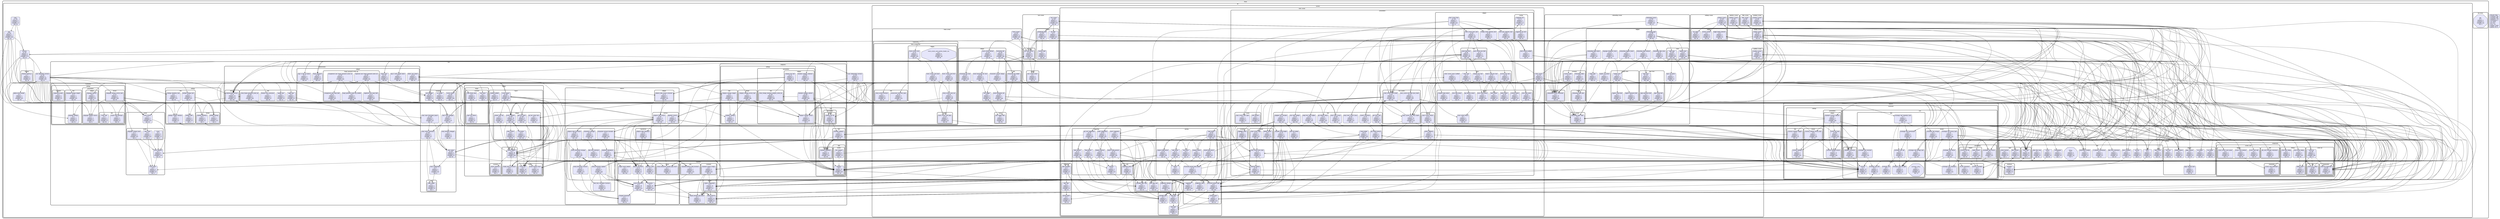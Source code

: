 digraph "" {
  graph [style=rounded fontname="Arial Black" fontsize=13 penwidth=2.6];
  node [shape=rect style="filled,rounded" fontname=Arial fontsize=15 fillcolor=Lavender penwidth=1.3];
  edge [penwidth=1.3];
  "/test_driver/app.dart" [label="app \n cd: 1 \n inDegree: 0 \n outDegree: 0 \n instability: null \n sloc: 2" shape=octagon];
  "/lib/core/settings/data/settings_repository_impl.dart" [label="settings_repository_impl \n cd: 5 \n inDegree: 1 \n outDegree: 3 \n instability: 0.75 \n sloc: 35"];
  "/lib/core/settings/data/settings_storage_impl.dart" [label="settings_storage_impl \n cd: 3 \n inDegree: 1 \n outDegree: 2 \n instability: 0.67 \n sloc: 31"];
  "/lib/core/settings/data/settings_mapper_interface.dart" [label="settings_mapper_interface \n cd: 1 \n inDegree: 4 \n outDegree: 0 \n instability: 0.0 \n sloc: 4"];
  "/lib/core/settings/data/settings_data.dart" [label="settings_data \n cd: 1 \n inDegree: 2 \n outDegree: 0 \n instability: 0.0 \n sloc: 1"];
  "/lib/core/settings/domain/settings_repository.dart" [label="settings_repository \n cd: 1 \n inDegree: 4 \n outDegree: 0 \n instability: 0.0 \n sloc: 5"];
  "/lib/core/settings/domain/settings_storage.dart" [label="settings_storage \n cd: 2 \n inDegree: 2 \n outDegree: 1 \n instability: 0.33 \n sloc: 6"];
  "/lib/core/design/layout/screen_layout.dart" [label="screen_layout \n cd: 287 \n inDegree: 1 \n outDegree: 10 \n instability: 0.91 \n sloc: 120"];
  "/lib/core/design/layout/constants/layout_reference.dart" [label="layout_reference \n cd: 1 \n inDegree: 1 \n outDegree: 0 \n instability: 0.0 \n sloc: 4"];
  "/lib/core/design/layout/enums/screen_key.dart" [label="screen_key \n cd: 1 \n inDegree: 16 \n outDegree: 0 \n instability: 0.0 \n sloc: 10"];
  "/lib/core/design/layout/enums/screen_fraction_enum.dart" [label="screen_fraction_enum \n cd: 1 \n inDegree: 16 \n outDegree: 0 \n instability: 0.0 \n sloc: 14"];
  "/lib/core/design/layout/loading_scaffold.dart" [label="loading_scaffold \n cd: 1 \n inDegree: 2 \n outDegree: 0 \n instability: 0.0 \n sloc: 27"];
  "/lib/core/design/layout/utils/layout_helpers.dart" [label="layout_helpers \n cd: 4 \n inDegree: 35 \n outDegree: 3 \n instability: 0.08 \n sloc: 77"];
  "/lib/core/design/layout/utils/media_query_accessors.dart" [label="media_query_accessors \n cd: 1 \n inDegree: 7 \n outDegree: 0 \n instability: 0.0 \n sloc: 16"];
  "/lib/core/design/layout/widgets/app_bar_action.dart" [label="app_bar_action \n cd: 287 \n inDegree: 4 \n outDegree: 2 \n instability: 0.33 \n sloc: 64"];
  "/lib/core/design/layout/widgets/body_section.dart" [label="body_section \n cd: 5 \n inDegree: 1 \n outDegree: 1 \n instability: 0.5 \n sloc: 50"];
  "/lib/core/design/layout/widgets/lip_section.dart" [label="lip_section \n cd: 5 \n inDegree: 1 \n outDegree: 2 \n instability: 0.67 \n sloc: 115"];
  "/lib/core/design/layout/widgets/bottom_app_bar.dart" [label="bottom_app_bar \n cd: 5 \n inDegree: 1 \n outDegree: 1 \n instability: 0.5 \n sloc: 108"];
  "/lib/core/design/layout/widgets/screen_skeleton.dart" [label="screen_skeleton \n cd: 287 \n inDegree: 18 \n outDegree: 6 \n instability: 0.25 \n sloc: 116"];
  "/lib/core/design/layout/widgets/top_bar_action_item.dart" [label="top_bar_action_item \n cd: 1 \n inDegree: 2 \n outDegree: 0 \n instability: 0.0 \n sloc: 16"];
  "/lib/core/design/theme/constants/ring_colors.dart" [label="ring_colors \n cd: 1 \n inDegree: 1 \n outDegree: 0 \n instability: 0.0 \n sloc: 5"];
  "/lib/core/design/theme/constants/main_theme_data.dart" [label="main_theme_data \n cd: 2 \n inDegree: 1 \n outDegree: 1 \n instability: 0.5 \n sloc: 54"];
  "/lib/core/design/theme/constants/main_text_theme.dart" [label="main_text_theme \n cd: 1 \n inDegree: 1 \n outDegree: 0 \n instability: 0.0 \n sloc: 61"];
  "/lib/core/navigation/screen_routes.dart" [label="screen_routes \n cd: 287 \n inDegree: 1 \n outDegree: 6 \n instability: 0.86 \n sloc: 15"];
  "/lib/core/navigation/types/page_builder.dart" [label="page_builder \n cd: 1 \n inDegree: 2 \n outDegree: 0 \n instability: 0.0 \n sloc: 2"];
  "/lib/core/navigation/main_routes.dart" [label="main_routes \n cd: 287 \n inDegree: 9 \n outDegree: 6 \n instability: 0.4 \n sloc: 92"];
  "/lib/core/navigation/main_router_delegate.dart" [label="main_router_delegate \n cd: 287 \n inDegree: 2 \n outDegree: 7 \n instability: 0.78 \n sloc: 157"];
  "/lib/core/navigation/main_route_information_parser.dart" [label="main_route_information_parser \n cd: 288 \n inDegree: 1 \n outDegree: 2 \n instability: 0.67 \n sloc: 13"];
  "/lib/core/navigation/route_configuration.dart" [label="route_configuration \n cd: 2 \n inDegree: 2 \n outDegree: 1 \n instability: 0.33 \n sloc: 8"];
  "/lib/core/navigation/main_routes_extensions.dart" [label="main_routes_extensions \n cd: 287 \n inDegree: 2 \n outDegree: 3 \n instability: 0.6 \n sloc: 24"];
  "/lib/core/navigation/get_delegate.dart" [label="get_delegate \n cd: 287 \n inDegree: 8 \n outDegree: 2 \n instability: 0.2 \n sloc: 8"];
  "/lib/core/navigation/main_transition_delegate.dart" [label="main_transition_delegate \n cd: 1 \n inDegree: 1 \n outDegree: 0 \n instability: 0.0 \n sloc: 26"];
  "/lib/core/navigation/url_handler.dart" [label="url_handler \n cd: 1 \n inDegree: 3 \n outDegree: 0 \n instability: 0.0 \n sloc: 15"];
  "/lib/core/balance/enums/serial_transaction_change_type_enum.dart" [label="serial_transaction_change_type_enum \n cd: 1 \n inDegree: 7 \n outDegree: 0 \n instability: 0.0 \n sloc: 15"];
  "/lib/core/balance/utils/serial_transaction_remover.dart" [label="serial_transaction_remover \n cd: 12 \n inDegree: 1 \n outDegree: 3 \n instability: 0.75 \n sloc: 100"];
  "/lib/core/balance/utils/date_time_calculation_functions.dart" [label="date_time_calculation_functions \n cd: 1 \n inDegree: 2 \n outDegree: 0 \n instability: 0.0 \n sloc: 52"];
  "/lib/core/balance/utils/date_time_extension.dart" [label="date_time_extension \n cd: 1 \n inDegree: 1 \n outDegree: 0 \n instability: 0.0 \n sloc: 9"];
  "/lib/core/balance/utils/statistical_calculations.dart" [label="statistical_calculations \n cd: 17 \n inDegree: 2 \n outDegree: 6 \n instability: 0.75 \n sloc: 264"];
  "/lib/core/balance/utils/serial_transaction_updater.dart" [label="serial_transaction_updater \n cd: 14 \n inDegree: 1 \n outDegree: 7 \n instability: 0.88 \n sloc: 307"];
  "/lib/core/balance/utils/balance_data_processors.dart" [label="balance_data_processors \n cd: 28 \n inDegree: 4 \n outDegree: 8 \n instability: 0.67 \n sloc: 129"];
  "/lib/core/balance/utils/transaction_manager.dart" [label="transaction_manager \n cd: 12 \n inDegree: 1 \n outDegree: 2 \n instability: 0.67 \n sloc: 78"];
  "/lib/core/balance/utils/serial_transaction_manager.dart" [label="serial_transaction_manager \n cd: 17 \n inDegree: 2 \n outDegree: 10 \n instability: 0.83 \n sloc: 297"];
  "/lib/core/balance/utils/transaction_amount_formatter.dart" [label="transaction_amount_formatter \n cd: 7 \n inDegree: 4 \n outDegree: 5 \n instability: 0.56 \n sloc: 30"];
  "/lib/core/balance/repositories/balance_data_repository.dart" [label="balance_data_repository \n cd: 12 \n inDegree: 1 \n outDegree: 1 \n instability: 0.5 \n sloc: 104"];
  "/lib/core/balance/models/serial_transaction.dart" [label="serial_transaction \n cd: 8 \n inDegree: 16 \n outDegree: 5 \n instability: 0.24 \n sloc: 134"];
  "/lib/core/balance/models/changed_transaction.dart" [label="changed_transaction \n cd: 1 \n inDegree: 4 \n outDegree: 0 \n instability: 0.0 \n sloc: 41"];
  "/lib/core/balance/models/balance_document.dart" [label="balance_document \n cd: 11 \n inDegree: 8 \n outDegree: 2 \n instability: 0.2 \n sloc: 33"];
  "/lib/core/balance/models/algorithm_state.dart" [label="algorithm_state \n cd: 3 \n inDegree: 3 \n outDegree: 2 \n instability: 0.4 \n sloc: 23"];
  "/lib/core/balance/models/single_month_statistic.dart" [label="single_month_statistic \n cd: 1 \n inDegree: 1 \n outDegree: 0 \n instability: 0.0 \n sloc: 101"];
  "/lib/core/balance/models/transaction.dart" [label="transaction \n cd: 2 \n inDegree: 25 \n outDegree: 1 \n instability: 0.04 \n sloc: 107"];
  "/lib/core/balance/services/algorithm_service.dart" [label="algorithm_service \n cd: 9 \n inDegree: 9 \n outDegree: 4 \n instability: 0.31 \n sloc: 85"];
  "/lib/core/balance/services/balance_data_service.dart" [label="balance_data_service \n cd: 20 \n inDegree: 4 \n outDegree: 7 \n instability: 0.64 \n sloc: 182"];
  "/lib/core/balance/widgets/balance_data_stream_consumer.dart" [label="balance_data_stream_consumer \n cd: 21 \n inDegree: 4 \n outDegree: 2 \n instability: 0.33 \n sloc: 81"];
  "/lib/core/repeating/constants/standard_repeat_configs.dart" [label="standard_repeat_configs \n cd: 4 \n inDegree: 9 \n outDegree: 3 \n instability: 0.25 \n sloc: 62"];
  "/lib/core/repeating/enums/repeat_interval.dart" [label="repeat_interval \n cd: 1 \n inDegree: 15 \n outDegree: 0 \n instability: 0.0 \n sloc: 10"];
  "/lib/core/repeating/enums/repeat_duration_type_enum.dart" [label="repeat_duration_type_enum \n cd: 1 \n inDegree: 7 \n outDegree: 0 \n instability: 0.0 \n sloc: 11"];
  "/lib/core/repeating/utils/repeated_balance_help_functions.dart" [label="repeated_balance_help_functions \n cd: 9 \n inDegree: 2 \n outDegree: 1 \n instability: 0.33 \n sloc: 49"];
  "/lib/core/repeating/models/repeat_configuration.dart" [label="repeat_configuration \n cd: 3 \n inDegree: 10 \n outDegree: 2 \n instability: 0.17 \n sloc: 27"];
  "/lib/core/events/models/language_change_event.dart" [label="language_change_event \n cd: 3 \n inDegree: 1 \n outDegree: 2 \n instability: 0.67 \n sloc: 6"];
  "/lib/core/events/models/start_event.dart" [label="start_event \n cd: 3 \n inDegree: 1 \n outDegree: 2 \n instability: 0.67 \n sloc: 5"];
  "/lib/core/events/models/event.dart" [label="event \n cd: 3 \n inDegree: 0 \n outDegree: 1 \n instability: 1.0 \n sloc: 4"];
  "/lib/core/events/event_types.dart" [label="event_types \n cd: 1 \n inDegree: 4 \n outDegree: 0 \n instability: 0.0 \n sloc: 4"];
  "/lib/core/events/event_service.dart" [label="event_service \n cd: 4 \n inDegree: 5 \n outDegree: 2 \n instability: 0.29 \n sloc: 22"];
  "/lib/core/events/event_interface.dart" [label="event_interface \n cd: 2 \n inDegree: 6 \n outDegree: 1 \n instability: 0.14 \n sloc: 21"];
  "/lib/core/categories/settings/data/category_settings_mapper.dart" [label="category_settings_mapper \n cd: 6 \n inDegree: 1 \n outDegree: 3 \n instability: 0.75 \n sloc: 23"];
  "/lib/core/categories/settings/data/category_settings.dart" [label="category_settings \n cd: 3 \n inDegree: 3 \n outDegree: 1 \n instability: 0.25 \n sloc: 22"];
  "/lib/core/categories/settings/domain/category_settings_service_impl.dart" [label="category_settings_service_impl \n cd: 7 \n inDegree: 1 \n outDegree: 6 \n instability: 0.86 \n sloc: 56"];
  "/lib/core/categories/settings/presentation/utils/show_change_standard_category_action_lip.dart" [label="show_change_standard_category_action_lip \n cd: 287 \n inDegree: 1 \n outDegree: 8 \n instability: 0.89 \n sloc: 39"];
  "/lib/core/categories/settings/presentation/category_settings_service.dart" [label="category_settings_service \n cd: 3 \n inDegree: 6 \n outDegree: 2 \n instability: 0.25 \n sloc: 9"];
  "/lib/core/categories/settings/presentation/widgets/category_list_view.dart" [label="category_list_view \n cd: 10 \n inDegree: 1 \n outDegree: 4 \n instability: 0.8 \n sloc: 39"];
  "/lib/core/categories/settings/presentation/widgets/standard_category_selectors.dart" [label="standard_category_selectors \n cd: 287 \n inDegree: 1 \n outDegree: 2 \n instability: 0.67 \n sloc: 33"];
  "/lib/core/categories/settings/presentation/widgets/standard_category_selector.dart" [label="standard_category_selector \n cd: 287 \n inDegree: 1 \n outDegree: 5 \n instability: 0.83 \n sloc: 45"];
  "/lib/core/categories/core/constants/standard_categories.dart" [label="standard_categories \n cd: 3 \n inDegree: 11 \n outDegree: 2 \n instability: 0.15 \n sloc: 88"];
  "/lib/core/categories/core/utils/translate_category.dart" [label="translate_category \n cd: 4 \n inDegree: 5 \n outDegree: 2 \n instability: 0.29 \n sloc: 24"];
  "/lib/core/categories/core/data/models/category.dart" [label="category \n cd: 2 \n inDegree: 23 \n outDegree: 1 \n instability: 0.04 \n sloc: 18"];
  "/lib/core/categories/core/data/models/sub_category.dart" [label="sub_category \n cd: 3 \n inDegree: 0 \n outDegree: 2 \n instability: 1.0 \n sloc: 11"];
  "/lib/core/categories/core/presentation/widgets/category_list_tile.dart" [label="category_list_tile \n cd: 5 \n inDegree: 3 \n outDegree: 2 \n instability: 0.4 \n sloc: 38"];
  "/lib/core/authentication/utils/apple_utils.dart" [label="apple_utils \n cd: 2 \n inDegree: 1 \n outDegree: 1 \n instability: 0.5 \n sloc: 18"];
  "/lib/core/authentication/utils/show_forgot_password_action_lip.dart" [label="show_forgot_password_action_lip \n cd: 287 \n inDegree: 1 \n outDegree: 6 \n instability: 0.86 \n sloc: 39"];
  "/lib/core/authentication/utils/firebase_auth_extensions.dart" [label="firebase_auth_extensions \n cd: 1 \n inDegree: 1 \n outDegree: 0 \n instability: 0.0 \n sloc: 39"];
  "/lib/core/authentication/utils/google_utils.dart" [label="google_utils \n cd: 1 \n inDegree: 1 \n outDegree: 0 \n instability: 0.0 \n sloc: 11"];
  "/lib/core/authentication/services/authentication_service.dart" [label="authentication_service \n cd: 10 \n inDegree: 16 \n outDegree: 6 \n instability: 0.27 \n sloc: 241"];
  "/lib/core/authentication/widgets/sign_in_sign_up_button.dart" [label="sign_in_sign_up_button \n cd: 5 \n inDegree: 2 \n outDegree: 1 \n instability: 0.33 \n sloc: 34"];
  "/lib/core/authentication/widgets/forgot_password.dart" [label="forgot_password \n cd: 287 \n inDegree: 2 \n outDegree: 4 \n instability: 0.67 \n sloc: 44"];
  "/lib/core/authentication/widgets/logout_form.dart" [label="logout_form \n cd: 287 \n inDegree: 1 \n outDegree: 4 \n instability: 0.8 \n sloc: 63"];
  "/lib/core/authentication/widgets/forgot_password_action_lip/registered_user_input_field.dart" [label="registered_user_input_field \n cd: 12 \n inDegree: 1 \n outDegree: 2 \n instability: 0.67 \n sloc: 54"];
  "/lib/core/authentication/widgets/forgot_password_action_lip/unregistered_user_input_field.dart" [label="unregistered_user_input_field \n cd: 12 \n inDegree: 1 \n outDegree: 2 \n instability: 0.67 \n sloc: 55"];
  "/lib/core/authentication/widgets/forgot_password_action_lip/forgot_password_action_lip_scaffold.dart" [label="forgot_password_action_lip_scaffold \n cd: 5 \n inDegree: 2 \n outDegree: 1 \n instability: 0.33 \n sloc: 88"];
  "/lib/core/authentication/widgets/forgot_password_action_lip/unregistered_user_forgot_password_action_lip.dart" [label="unregistered_user_forgot_password_action_lip \n cd: 287 \n inDegree: 1 \n outDegree: 7 \n instability: 0.88 \n sloc: 53"];
  "/lib/core/authentication/widgets/forgot_password_action_lip/registered_user_forgot_password_action_lip.dart" [label="registered_user_forgot_password_action_lip \n cd: 287 \n inDegree: 1 \n outDegree: 7 \n instability: 0.88 \n sloc: 53"];
  "/lib/core/authentication/widgets/sign_in_with_google_button.dart" [label="sign_in_with_google_button \n cd: 5 \n inDegree: 2 \n outDegree: 1 \n instability: 0.33 \n sloc: 56"];
  "/lib/core/authentication/widgets/delete_user_button.dart" [label="delete_user_button \n cd: 18 \n inDegree: 1 \n outDegree: 5 \n instability: 0.83 \n sloc: 74"];
  "/lib/core/localization/settings/constants/supported_locales.dart" [label="supported_locales \n cd: 1 \n inDegree: 2 \n outDegree: 0 \n instability: 0.0 \n sloc: 8"];
  "/lib/core/localization/settings/utils/country_flag_generator.dart" [label="country_flag_generator \n cd: 1 \n inDegree: 3 \n outDegree: 0 \n instability: 0.0 \n sloc: 14"];
  "/lib/core/localization/settings/utils/locale_utils.dart" [label="locale_utils \n cd: 1 \n inDegree: 1 \n outDegree: 0 \n instability: 0.0 \n sloc: 25"];
  "/lib/core/localization/settings/data/language_settings.dart" [label="language_settings \n cd: 1 \n inDegree: 3 \n outDegree: 0 \n instability: 0.0 \n sloc: 21"];
  "/lib/core/localization/settings/data/language_settings_mapper.dart" [label="language_settings_mapper \n cd: 3 \n inDegree: 1 \n outDegree: 2 \n instability: 0.67 \n sloc: 26"];
  "/lib/core/localization/settings/domain/language_settings_service_impl.dart" [label="language_settings_service_impl \n cd: 10 \n inDegree: 1 \n outDegree: 6 \n instability: 0.86 \n sloc: 54"];
  "/lib/core/localization/settings/presentation/language_settings_service.dart" [label="language_settings_service \n cd: 1 \n inDegree: 4 \n outDegree: 0 \n instability: 0.0 \n sloc: 8"];
  "/lib/core/localization/settings/presentation/widgets/language_selector.dart" [label="language_selector \n cd: 8 \n inDegree: 1 \n outDegree: 3 \n instability: 0.75 \n sloc: 76"];
  "/lib/user_dependent_services.dart" [label="user_dependent_services \n cd: 287 \n inDegree: 1 \n outDegree: 24 \n instability: 0.96 \n sloc: 97"];
  "/lib/features/currencies/settings/data/currency_settings_mapper.dart" [label="currency_settings_mapper \n cd: 5 \n inDegree: 1 \n outDegree: 3 \n instability: 0.75 \n sloc: 20"];
  "/lib/features/currencies/settings/data/currency_settings.dart" [label="currency_settings \n cd: 2 \n inDegree: 3 \n outDegree: 1 \n instability: 0.25 \n sloc: 16"];
  "/lib/features/currencies/settings/domain/currency_settings_service_impl.dart" [label="currency_settings_service_impl \n cd: 6 \n inDegree: 1 \n outDegree: 5 \n instability: 0.83 \n sloc: 23"];
  "/lib/features/currencies/settings/presentation/currency_settings_service.dart" [label="currency_settings_service \n cd: 2 \n inDegree: 12 \n outDegree: 1 \n instability: 0.08 \n sloc: 6"];
  "/lib/features/currencies/settings/presentation/widgets/standard_currency_selector.dart" [label="standard_currency_selector \n cd: 287 \n inDegree: 1 \n outDegree: 7 \n instability: 0.88 \n sloc: 46"];
  "/lib/features/currencies/settings/presentation/widgets/curreny_list_view.dart" [label="curreny_list_view \n cd: 287 \n inDegree: 1 \n outDegree: 8 \n instability: 0.89 \n sloc: 47"];
  "/lib/features/currencies/core/constants/standard_currencies.dart" [label="standard_currencies \n cd: 2 \n inDegree: 6 \n outDegree: 1 \n instability: 0.14 \n sloc: 141"];
  "/lib/features/currencies/core/utils/currency_formatter.dart" [label="currency_formatter \n cd: 1 \n inDegree: 4 \n outDegree: 0 \n instability: 0.0 \n sloc: 44"];
  "/lib/features/currencies/core/utils/int_list_extensions.dart" [label="int_list_extensions \n cd: 1 \n inDegree: 1 \n outDegree: 0 \n instability: 0.0 \n sloc: 35"];
  "/lib/features/currencies/core/data/exchange_rate_synchronizer.dart" [label="exchange_rate_synchronizer \n cd: 4 \n inDegree: 2 \n outDegree: 2 \n instability: 0.5 \n sloc: 46"];
  "/lib/features/currencies/core/data/exchange_rate_storage_impl.dart" [label="exchange_rate_storage_impl \n cd: 3 \n inDegree: 1 \n outDegree: 2 \n instability: 0.67 \n sloc: 49"];
  "/lib/features/currencies/core/data/exchange_rate_converter.dart" [label="exchange_rate_converter \n cd: 2 \n inDegree: 2 \n outDegree: 1 \n instability: 0.33 \n sloc: 5"];
  "/lib/features/currencies/core/data/models/exchange_rate.g.dart" [label="exchange_rate.g \n cd: 1 \n inDegree: 0 \n outDegree: 0 \n instability: null \n sloc: 12" shape=octagon];
  "/lib/features/currencies/core/data/models/exchange_rates_for_date.dart" [label="exchange_rates_for_date \n cd: 1 \n inDegree: 8 \n outDegree: 0 \n instability: 0.0 \n sloc: 27"];
  "/lib/features/currencies/core/data/models/exchange_rate.dart" [label="exchange_rate \n cd: 1 \n inDegree: 1 \n outDegree: 0 \n instability: 0.0 \n sloc: 12"];
  "/lib/features/currencies/core/data/models/currency.dart" [label="currency \n cd: 1 \n inDegree: 19 \n outDegree: 0 \n instability: 0.0 \n sloc: 10"];
  "/lib/features/currencies/core/data/models/exchange_rate_info.dart" [label="exchange_rate_info \n cd: 1 \n inDegree: 3 \n outDegree: 0 \n instability: 0.0 \n sloc: 9"];
  "/lib/features/currencies/core/data/exchange_rate_repository_impl.dart" [label="exchange_rate_repository_impl \n cd: 7 \n inDegree: 1 \n outDegree: 5 \n instability: 0.83 \n sloc: 73"];
  "/lib/features/currencies/core/data/exchange_rate_api.dart" [label="exchange_rate_api \n cd: 3 \n inDegree: 2 \n outDegree: 2 \n instability: 0.5 \n sloc: 72"];
  "/lib/features/currencies/core/domain/exchange_rate_storage.dart" [label="exchange_rate_storage \n cd: 2 \n inDegree: 2 \n outDegree: 1 \n instability: 0.33 \n sloc: 12"];
  "/lib/features/currencies/core/domain/exchange_rate_repository.dart" [label="exchange_rate_repository \n cd: 2 \n inDegree: 2 \n outDegree: 1 \n instability: 0.33 \n sloc: 8"];
  "/lib/features/currencies/core/domain/exchange_rate_fetcher.dart" [label="exchange_rate_fetcher \n cd: 6 \n inDegree: 2 \n outDegree: 4 \n instability: 0.67 \n sloc: 60"];
  "/lib/features/currencies/core/domain/exchange_rate_service_impl.dart" [label="exchange_rate_service_impl \n cd: 10 \n inDegree: 1 \n outDegree: 7 \n instability: 0.88 \n sloc: 55"];
  "/lib/features/currencies/core/presentation/exchange_rate_service.dart" [label="exchange_rate_service \n cd: 4 \n inDegree: 7 \n outDegree: 2 \n instability: 0.22 \n sloc: 7"];
  "/lib/features/currencies/core/presentation/widgets/currency_list_tile.dart" [label="currency_list_tile \n cd: 3 \n inDegree: 3 \n outDegree: 2 \n instability: 0.4 \n sloc: 32"];
  "/lib/features/currencies/core/presentation/widgets/styled_amount.dart" [label="styled_amount \n cd: 2 \n inDegree: 2 \n outDegree: 1 \n instability: 0.33 \n sloc: 142"];
  "/lib/screens/settings_screen/settings_screen.dart" [label="settings_screen \n cd: 287 \n inDegree: 1 \n outDegree: 13 \n instability: 0.93 \n sloc: 68"];
  "/lib/screens/settings_screen/widgets/version_number.dart" [label="version_number \n cd: 1 \n inDegree: 1 \n outDegree: 0 \n instability: 0.0 \n sloc: 40"];
  "/lib/screens/settings_screen/widgets/toggle_button_element.dart" [label="toggle_button_element \n cd: 5 \n inDegree: 1 \n outDegree: 1 \n instability: 0.5 \n sloc: 42"];
  "/lib/screens/settings_screen/widgets/pin_switch.dart" [label="pin_switch \n cd: 287 \n inDegree: 1 \n outDegree: 1 \n instability: 0.5 \n sloc: 45"];
  "/lib/screens/enter_screen/enter_screen.dart" [label="enter_screen \n cd: 115 \n inDegree: 2 \n outDegree: 8 \n instability: 0.8 \n sloc: 161"];
  "/lib/screens/enter_screen/domain/constants/suggestion_defaults.dart" [label="suggestion_defaults \n cd: 3 \n inDegree: 3 \n outDegree: 1 \n instability: 0.25 \n sloc: 6"];
  "/lib/screens/enter_screen/domain/constants/input_flag_map.dart" [label="input_flag_map \n cd: 3 \n inDegree: 2 \n outDegree: 1 \n instability: 0.33 \n sloc: 16"];
  "/lib/screens/enter_screen/domain/constants/parsable_date_map.dart" [label="parsable_date_map \n cd: 2 \n inDegree: 6 \n outDegree: 1 \n instability: 0.14 \n sloc: 22"];
  "/lib/screens/enter_screen/domain/enums/input_type.dart" [label="input_type \n cd: 1 \n inDegree: 4 \n outDegree: 0 \n instability: 0.0 \n sloc: 8"];
  "/lib/screens/enter_screen/domain/enums/input_flag.dart" [label="input_flag \n cd: 2 \n inDegree: 9 \n outDegree: 1 \n instability: 0.1 \n sloc: 16"];
  "/lib/screens/enter_screen/domain/enums/parsable_date.dart" [label="parsable_date \n cd: 1 \n inDegree: 9 \n outDegree: 0 \n instability: 0.0 \n sloc: 12"];
  "/lib/screens/enter_screen/domain/utils/supported_values.dart" [label="supported_values \n cd: 7 \n inDegree: 4 \n outDegree: 4 \n instability: 0.5 \n sloc: 42"];
  "/lib/screens/enter_screen/domain/models/structured_parsed_data.dart" [label="structured_parsed_data \n cd: 9 \n inDegree: 9 \n outDegree: 5 \n instability: 0.36 \n sloc: 151"];
  "/lib/screens/enter_screen/domain/models/suggestion_filters.dart" [label="suggestion_filters \n cd: 6 \n inDegree: 2 \n outDegree: 4 \n instability: 0.67 \n sloc: 14"];
  "/lib/screens/enter_screen/domain/models/parsed_input.dart" [label="parsed_input \n cd: 9 \n inDegree: 4 \n outDegree: 2 \n instability: 0.33 \n sloc: 54"];
  "/lib/screens/enter_screen/domain/models/suggestion.dart" [label="suggestion \n cd: 3 \n inDegree: 11 \n outDegree: 1 \n instability: 0.08 \n sloc: 24"];
  "/lib/screens/enter_screen/domain/formatting/special_dates.dart" [label="special_dates \n cd: 1 \n inDegree: 2 \n outDegree: 0 \n instability: 0.0 \n sloc: 18"];
  "/lib/screens/enter_screen/domain/formatting/date_formatter.dart" [label="date_formatter \n cd: 5 \n inDegree: 2 \n outDegree: 3 \n instability: 0.6 \n sloc: 22"];
  "/lib/screens/enter_screen/domain/formatting/date_utils.dart" [label="date_utils \n cd: 2 \n inDegree: 1 \n outDegree: 1 \n instability: 0.5 \n sloc: 15"];
  "/lib/screens/enter_screen/domain/suggesting/get_sub_suggestions.dart" [label="get_sub_suggestions \n cd: 13 \n inDegree: 1 \n outDegree: 5 \n instability: 0.83 \n sloc: 23"];
  "/lib/screens/enter_screen/domain/suggesting/date_guesser.dart" [label="date_guesser \n cd: 13 \n inDegree: 1 \n outDegree: 6 \n instability: 0.86 \n sloc: 32"];
  "/lib/screens/enter_screen/domain/suggesting/flag_guesser.dart" [label="flag_guesser \n cd: 6 \n inDegree: 1 \n outDegree: 3 \n instability: 0.75 \n sloc: 22"];
  "/lib/screens/enter_screen/domain/suggesting/make_suggestions.dart" [label="make_suggestions \n cd: 24 \n inDegree: 1 \n outDegree: 11 \n instability: 0.92 \n sloc: 65"];
  "/lib/screens/enter_screen/domain/suggesting/repeat_config_guesser.dart" [label="repeat_config_guesser \n cd: 13 \n inDegree: 1 \n outDegree: 6 \n instability: 0.86 \n sloc: 32"];
  "/lib/screens/enter_screen/domain/suggesting/guesser.dart" [label="guesser \n cd: 4 \n inDegree: 3 \n outDegree: 1 \n instability: 0.25 \n sloc: 4"];
  "/lib/screens/enter_screen/domain/suggesting/insert_suggestion.dart" [label="insert_suggestion \n cd: 4 \n inDegree: 1 \n outDegree: 1 \n instability: 0.5 \n sloc: 30"];
  "/lib/screens/enter_screen/domain/suggesting/category_guesser.dart" [label="category_guesser \n cd: 10 \n inDegree: 1 \n outDegree: 6 \n instability: 0.86 \n sloc: 41"];
  "/lib/screens/enter_screen/domain/parsing/date_parser.dart" [label="date_parser \n cd: 11 \n inDegree: 1 \n outDegree: 6 \n instability: 0.86 \n sloc: 80"];
  "/lib/screens/enter_screen/domain/parsing/parser.dart" [label="parser \n cd: 1 \n inDegree: 3 \n outDegree: 0 \n instability: 0.0 \n sloc: 3"];
  "/lib/screens/enter_screen/domain/parsing/natural_lang_parser.dart" [label="natural_lang_parser \n cd: 12 \n inDegree: 1 \n outDegree: 2 \n instability: 0.67 \n sloc: 54"];
  "/lib/screens/enter_screen/domain/parsing/category_parser.dart" [label="category_parser \n cd: 7 \n inDegree: 1 \n outDegree: 5 \n instability: 0.83 \n sloc: 29"];
  "/lib/screens/enter_screen/domain/parsing/input_parser.dart" [label="input_parser \n cd: 28 \n inDegree: 1 \n outDegree: 13 \n instability: 0.93 \n sloc: 142"];
  "/lib/screens/enter_screen/domain/parsing/structured_parsed_data_builder.dart" [label="structured_parsed_data_builder \n cd: 10 \n inDegree: 2 \n outDegree: 6 \n instability: 0.75 \n sloc: 75"];
  "/lib/screens/enter_screen/domain/parsing/repeat_config_parser.dart" [label="repeat_config_parser \n cd: 10 \n inDegree: 1 \n outDegree: 6 \n instability: 0.86 \n sloc: 24"];
  "/lib/screens/enter_screen/domain/parsing/tag_parser.dart" [label="tag_parser \n cd: 4 \n inDegree: 2 \n outDegree: 2 \n instability: 0.5 \n sloc: 14"];
  "/lib/screens/enter_screen/presentation/view_models/enter_screen_form_view_model.dart" [label="enter_screen_form_view_model \n cd: 14 \n inDegree: 10 \n outDegree: 4 \n instability: 0.29 \n sloc: 42"];
  "/lib/screens/enter_screen/presentation/view_models/enter_screen_view_model.dart" [label="enter_screen_view_model \n cd: 28 \n inDegree: 10 \n outDegree: 11 \n instability: 0.52 \n sloc: 141"];
  "/lib/screens/enter_screen/presentation/view_models/enter_screen_text_field_view_model.dart" [label="enter_screen_text_field_view_model \n cd: 70 \n inDegree: 1 \n outDegree: 16 \n instability: 0.94 \n sloc: 126"];
  "/lib/screens/enter_screen/presentation/constants/hightlight_colors.dart" [label="hightlight_colors \n cd: 1 \n inDegree: 1 \n outDegree: 0 \n instability: 0.0 \n sloc: 9"];
  "/lib/screens/enter_screen/presentation/enums/enter_screen_view_state.dart" [label="enter_screen_view_state \n cd: 1 \n inDegree: 2 \n outDegree: 0 \n instability: 0.0 \n sloc: 5"];
  "/lib/screens/enter_screen/presentation/enums/edit_intention.dart" [label="edit_intention \n cd: 1 \n inDegree: 1 \n outDegree: 0 \n instability: 0.0 \n sloc: 4"];
  "/lib/screens/enter_screen/presentation/utils/span_list_builder.dart" [label="span_list_builder \n cd: 1 \n inDegree: 1 \n outDegree: 0 \n instability: 0.0 \n sloc: 167"];
  "/lib/screens/enter_screen/presentation/utils/form_data_updater.dart" [label="form_data_updater \n cd: 12 \n inDegree: 1 \n outDegree: 4 \n instability: 0.8 \n sloc: 170"];
  "/lib/screens/enter_screen/presentation/utils/show_enter_screen.dart" [label="show_enter_screen \n cd: 287 \n inDegree: 3 \n outDegree: 4 \n instability: 0.57 \n sloc: 24"];
  "/lib/screens/enter_screen/presentation/utils/get_default_values.dart" [label="get_default_values \n cd: 11 \n inDegree: 1 \n outDegree: 5 \n instability: 0.83 \n sloc: 20"];
  "/lib/screens/enter_screen/presentation/utils/get_repeat_interval.dart" [label="get_repeat_interval \n cd: 5 \n inDegree: 2 \n outDegree: 3 \n instability: 0.6 \n sloc: 16"];
  "/lib/screens/enter_screen/presentation/utils/context_extensions.dart" [label="context_extensions \n cd: 29 \n inDegree: 2 \n outDegree: 2 \n instability: 0.5 \n sloc: 9"];
  "/lib/screens/enter_screen/presentation/utils/show_enter_screen_menu.dart" [label="show_enter_screen_menu \n cd: 30 \n inDegree: 1 \n outDegree: 2 \n instability: 0.67 \n sloc: 20"];
  "/lib/screens/enter_screen/presentation/utils/string_builder.dart" [label="string_builder \n cd: 16 \n inDegree: 1 \n outDegree: 8 \n instability: 0.89 \n sloc: 85"];
  "/lib/screens/enter_screen/presentation/utils/highlight_text_controller.dart" [label="highlight_text_controller \n cd: 42 \n inDegree: 1 \n outDegree: 11 \n instability: 0.92 \n sloc: 119"];
  "/lib/screens/enter_screen/presentation/utils/initial_form_data_builder.dart" [label="initial_form_data_builder \n cd: 29 \n inDegree: 1 \n outDegree: 13 \n instability: 0.93 \n sloc: 82"];
  "/lib/screens/enter_screen/presentation/utils/example_string_builder.dart" [label="example_string_builder \n cd: 13 \n inDegree: 2 \n outDegree: 4 \n instability: 0.67 \n sloc: 60"];
  "/lib/screens/enter_screen/presentation/utils/get_entry_type.dart" [label="get_entry_type \n cd: 14 \n inDegree: 1 \n outDegree: 4 \n instability: 0.8 \n sloc: 30"];
  "/lib/screens/enter_screen/presentation/models/default_values.dart" [label="default_values \n cd: 7 \n inDegree: 4 \n outDegree: 3 \n instability: 0.43 \n sloc: 21"];
  "/lib/screens/enter_screen/presentation/models/enter_screen_form_data.dart" [label="enter_screen_form_data \n cd: 11 \n inDegree: 5 \n outDegree: 5 \n instability: 0.5 \n sloc: 75"];
  "/lib/screens/enter_screen/presentation/models/selected_options.dart" [label="selected_options \n cd: 10 \n inDegree: 3 \n outDegree: 4 \n instability: 0.57 \n sloc: 50"];
  "/lib/screens/enter_screen/presentation/models/enter_screen_data.dart" [label="enter_screen_data \n cd: 12 \n inDegree: 2 \n outDegree: 4 \n instability: 0.67 \n sloc: 89"];
  "/lib/screens/enter_screen/presentation/actions/action_callbacks.dart" [label="action_callbacks \n cd: 12 \n inDegree: 1 \n outDegree: 3 \n instability: 0.75 \n sloc: 13"];
  "/lib/screens/enter_screen/presentation/actions/enter_screen_actions.dart" [label="enter_screen_actions \n cd: 23 \n inDegree: 2 \n outDegree: 8 \n instability: 0.8 \n sloc: 85"];
  "/lib/screens/enter_screen/presentation/widgets/form/quick_tag_menu.dart" [label="quick_tag_menu \n cd: 56 \n inDegree: 1 \n outDegree: 12 \n instability: 0.92 \n sloc: 144"];
  "/lib/screens/enter_screen/presentation/widgets/form/enter_screen_text_field.dart" [label="enter_screen_text_field \n cd: 72 \n inDegree: 1 \n outDegree: 3 \n instability: 0.75 \n sloc: 54"];
  "/lib/screens/enter_screen/presentation/widgets/buttons/delete_button.dart" [label="delete_button \n cd: 29 \n inDegree: 1 \n outDegree: 1 \n instability: 0.5 \n sloc: 34"];
  "/lib/screens/enter_screen/presentation/widgets/buttons/menu_action_button.dart" [label="menu_action_button \n cd: 1 \n inDegree: 2 \n outDegree: 0 \n instability: 0.0 \n sloc: 25"];
  "/lib/screens/enter_screen/presentation/widgets/buttons/entry_type_switch.dart" [label="entry_type_switch \n cd: 31 \n inDegree: 1 \n outDegree: 3 \n instability: 0.75 \n sloc: 54"];
  "/lib/screens/enter_screen/presentation/widgets/buttons/change_mode_button.dart" [label="change_mode_button \n cd: 1 \n inDegree: 1 \n outDegree: 0 \n instability: 0.0 \n sloc: 20"];
  "/lib/screens/enter_screen/presentation/widgets/buttons/tag_selector_button.dart" [label="tag_selector_button \n cd: 1 \n inDegree: 1 \n outDegree: 0 \n instability: 0.0 \n sloc: 63"];
  "/lib/screens/enter_screen/presentation/widgets/buttons/entry_type_button.dart" [label="entry_type_button \n cd: 1 \n inDegree: 1 \n outDegree: 0 \n instability: 0.0 \n sloc: 37"];
  "/lib/screens/enter_screen/presentation/widgets/buttons/linum_close_button.dart" [label="linum_close_button \n cd: 2 \n inDegree: 3 \n outDegree: 1 \n instability: 0.25 \n sloc: 21"];
  "/lib/screens/enter_screen/presentation/widgets/buttons/abort_button.dart" [label="abort_button \n cd: 1 \n inDegree: 2 \n outDegree: 0 \n instability: 0.0 \n sloc: 14"];
  "/lib/screens/enter_screen/presentation/widgets/buttons/continue_button.dart" [label="continue_button \n cd: 31 \n inDegree: 1 \n outDegree: 2 \n instability: 0.67 \n sloc: 32"];
  "/lib/screens/enter_screen/presentation/widgets/enter_screen_scaffold.dart" [label="enter_screen_scaffold \n cd: 5 \n inDegree: 3 \n outDegree: 3 \n instability: 0.5 \n sloc: 47"];
  "/lib/screens/enter_screen/presentation/widgets/enter_screen_flow.dart" [label="enter_screen_flow \n cd: 104 \n inDegree: 1 \n outDegree: 5 \n instability: 0.83 \n sloc: 37"];
  "/lib/screens/enter_screen/presentation/widgets/menu/category_list_view.dart" [label="category_list_view \n cd: 24 \n inDegree: 1 \n outDegree: 6 \n instability: 0.86 \n sloc: 47"];
  "/lib/screens/enter_screen/presentation/widgets/menu/enter_screen_menu_scaffold.dart" [label="enter_screen_menu_scaffold \n cd: 1 \n inDegree: 1 \n outDegree: 0 \n instability: 0.0 \n sloc: 42"];
  "/lib/screens/enter_screen/presentation/widgets/menu/repeat_config_list_view.dart" [label="repeat_config_list_view \n cd: 22 \n inDegree: 1 \n outDegree: 5 \n instability: 0.83 \n sloc: 50"];
  "/lib/screens/enter_screen/presentation/widgets/menu/notes_view.dart" [label="notes_view \n cd: 17 \n inDegree: 1 \n outDegree: 3 \n instability: 0.75 \n sloc: 55"];
  "/lib/screens/enter_screen/presentation/widgets/menu/currency_list_view.dart" [label="currency_list_view \n cd: 24 \n inDegree: 1 \n outDegree: 6 \n instability: 0.86 \n sloc: 48"];
  "/lib/screens/enter_screen/presentation/widgets/overlay/suggestion_list.dart" [label="suggestion_list \n cd: 15 \n inDegree: 1 \n outDegree: 3 \n instability: 0.75 \n sloc: 137"];
  "/lib/screens/enter_screen/presentation/widgets/overlay/suggestion_list_item.dart" [label="suggestion_list_item \n cd: 4 \n inDegree: 1 \n outDegree: 1 \n instability: 0.5 \n sloc: 30"];
  "/lib/screens/enter_screen/presentation/widgets/views/change_mode_selection_view.dart" [label="change_mode_selection_view \n cd: 35 \n inDegree: 1 \n outDegree: 4 \n instability: 0.8 \n sloc: 57"];
  "/lib/screens/enter_screen/presentation/widgets/views/entry_type_selection_view.dart" [label="entry_type_selection_view \n cd: 35 \n inDegree: 1 \n outDegree: 6 \n instability: 0.86 \n sloc: 59"];
  "/lib/screens/enter_screen/presentation/widgets/views/enter_screen_form_view.dart" [label="enter_screen_form_view \n cd: 99 \n inDegree: 1 \n outDegree: 15 \n instability: 0.94 \n sloc: 112"];
  "/lib/screens/sandbox_screen/sandbox_screen.dart" [label="sandbox_screen \n cd: 287 \n inDegree: 1 \n outDegree: 3 \n instability: 0.75 \n sloc: 30"];
  "/lib/screens/onboarding_screen/viewmodels/onboarding_screen_viewmodel.dart" [label="onboarding_screen_viewmodel \n cd: 2 \n inDegree: 12 \n outDegree: 1 \n instability: 0.08 \n sloc: 35"];
  "/lib/screens/onboarding_screen/constants/country_codes.dart" [label="country_codes \n cd: 2 \n inDegree: 1 \n outDegree: 1 \n instability: 0.5 \n sloc: 8"];
  "/lib/screens/onboarding_screen/constants/onboarding_slides.dart" [label="onboarding_slides \n cd: 2 \n inDegree: 2 \n outDegree: 1 \n instability: 0.33 \n sloc: 28"];
  "/lib/screens/onboarding_screen/enums/onboarding_page_state.dart" [label="onboarding_page_state \n cd: 1 \n inDegree: 10 \n outDegree: 0 \n instability: 0.0 \n sloc: 14"];
  "/lib/screens/onboarding_screen/onboarding_screen.dart" [label="onboarding_screen \n cd: 287 \n inDegree: 1 \n outDegree: 2 \n instability: 0.67 \n sloc: 15"];
  "/lib/screens/onboarding_screen/models/onboarding_slide_data.dart" [label="onboarding_slide_data \n cd: 1 \n inDegree: 2 \n outDegree: 0 \n instability: 0.0 \n sloc: 12"];
  "/lib/screens/onboarding_screen/widgets/onboarding_login_button.dart" [label="onboarding_login_button \n cd: 3 \n inDegree: 1 \n outDegree: 2 \n instability: 0.67 \n sloc: 25"];
  "/lib/screens/onboarding_screen/widgets/onboarding_slide_show.dart" [label="onboarding_slide_show \n cd: 12 \n inDegree: 1 \n outDegree: 4 \n instability: 0.8 \n sloc: 29"];
  "/lib/screens/onboarding_screen/widgets/onboarding_page.dart" [label="onboarding_page \n cd: 287 \n inDegree: 1 \n outDegree: 12 \n instability: 0.92 \n sloc: 66"];
  "/lib/screens/onboarding_screen/widgets/register_form/register_form.dart" [label="register_form \n cd: 23 \n inDegree: 1 \n outDegree: 10 \n instability: 0.91 \n sloc: 192"];
  "/lib/screens/onboarding_screen/widgets/register_form/register_email_field.dart" [label="register_email_field \n cd: 1 \n inDegree: 1 \n outDegree: 0 \n instability: 0.0 \n sloc: 45"];
  "/lib/screens/onboarding_screen/widgets/register_form/register_password_field.dart" [label="register_password_field \n cd: 1 \n inDegree: 1 \n outDegree: 0 \n instability: 0.0 \n sloc: 44"];
  "/lib/screens/onboarding_screen/widgets/login_form/login_password_field.dart" [label="login_password_field \n cd: 1 \n inDegree: 1 \n outDegree: 0 \n instability: 0.0 \n sloc: 45"];
  "/lib/screens/onboarding_screen/widgets/login_form/login_email_field.dart" [label="login_email_field \n cd: 3 \n inDegree: 1 \n outDegree: 2 \n instability: 0.67 \n sloc: 52"];
  "/lib/screens/onboarding_screen/widgets/login_form/login_form.dart" [label="login_form \n cd: 287 \n inDegree: 1 \n outDegree: 10 \n instability: 0.91 \n sloc: 136"];
  "/lib/screens/onboarding_screen/widgets/single_slide.dart" [label="single_slide \n cd: 7 \n inDegree: 1 \n outDegree: 3 \n instability: 0.75 \n sloc: 73"];
  "/lib/screens/onboarding_screen/widgets/language_dropdown_menu.dart" [label="language_dropdown_menu \n cd: 13 \n inDegree: 1 \n outDegree: 3 \n instability: 0.75 \n sloc: 52"];
  "/lib/screens/onboarding_screen/widgets/login_cta_button.dart" [label="login_cta_button \n cd: 2 \n inDegree: 1 \n outDegree: 1 \n instability: 0.5 \n sloc: 46"];
  "/lib/screens/onboarding_screen/widgets/onboarding_slide_indicator.dart" [label="onboarding_slide_indicator \n cd: 7 \n inDegree: 1 \n outDegree: 3 \n instability: 0.75 \n sloc: 16"];
  "/lib/screens/onboarding_screen/widgets/register_cta_button.dart" [label="register_cta_button \n cd: 7 \n inDegree: 1 \n outDegree: 3 \n instability: 0.75 \n sloc: 46"];
  "/lib/screens/onboarding_screen/widgets/onboarding_register_button.dart" [label="onboarding_register_button \n cd: 7 \n inDegree: 1 \n outDegree: 3 \n instability: 0.75 \n sloc: 42"];
  "/lib/screens/onboarding_screen/widgets/views/login_view.dart" [label="login_view \n cd: 287 \n inDegree: 1 \n outDegree: 8 \n instability: 0.89 \n sloc: 134"];
  "/lib/screens/onboarding_screen/widgets/views/register_view.dart" [label="register_view \n cd: 25 \n inDegree: 1 \n outDegree: 7 \n instability: 0.88 \n sloc: 68"];
  "/lib/screens/home_screen/enums/time_widget_date.dart" [label="time_widget_date \n cd: 1 \n inDegree: 2 \n outDegree: 0 \n instability: 0.0 \n sloc: 56"];
  "/lib/screens/home_screen/utils/transaction_list_builder.dart" [label="transaction_list_builder \n cd: 287 \n inDegree: 1 \n outDegree: 6 \n instability: 0.86 \n sloc: 134"];
  "/lib/screens/home_screen/components/home_screen_card/utils/homescreen_card_time_warp.dart" [label="homescreen_card_time_warp \n cd: 10 \n inDegree: 2 \n outDegree: 1 \n instability: 0.33 \n sloc: 22"];
  "/lib/screens/home_screen/components/home_screen_card/utils/home_screen_functions.dart" [label="home_screen_functions \n cd: 1 \n inDegree: 2 \n outDegree: 0 \n instability: 0.0 \n sloc: 32"];
  "/lib/screens/home_screen/components/home_screen_card/models/home_screen_card_data.dart" [label="home_screen_card_data \n cd: 18 \n inDegree: 3 \n outDegree: 1 \n instability: 0.25 \n sloc: 50"];
  "/lib/screens/home_screen/components/home_screen_card/widgets/home_screen_card_row.dart" [label="home_screen_card_row \n cd: 44 \n inDegree: 1 \n outDegree: 10 \n instability: 0.91 \n sloc: 121"];
  "/lib/screens/home_screen/components/home_screen_card/widgets/home_screen_card_overline_header_row.dart" [label="home_screen_card_overline_header_row \n cd: 1 \n inDegree: 0 \n outDegree: 0 \n instability: null \n sloc: 36" shape=octagon];
  "/lib/screens/home_screen/components/home_screen_card/widgets/home_screen_card_back.dart" [label="home_screen_card_back \n cd: 44 \n inDegree: 1 \n outDegree: 11 \n instability: 0.92 \n sloc: 343"];
  "/lib/screens/home_screen/components/home_screen_card/widgets/home_screen_card_front.dart" [label="home_screen_card_front \n cd: 50 \n inDegree: 1 \n outDegree: 14 \n instability: 0.93 \n sloc: 175"];
  "/lib/screens/home_screen/components/home_screen_card/widgets/home_screen_card.dart" [label="home_screen_card \n cd: 54 \n inDegree: 1 \n outDegree: 5 \n instability: 0.83 \n sloc: 29"];
  "/lib/screens/home_screen/home_screen.dart" [label="home_screen \n cd: 287 \n inDegree: 1 \n outDegree: 12 \n instability: 0.92 \n sloc: 140"];
  "/lib/screens/home_screen/widgets/transaction_list_view.dart" [label="transaction_list_view \n cd: 287 \n inDegree: 1 \n outDegree: 5 \n instability: 0.83 \n sloc: 31"];
  "/lib/screens/home_screen/widgets/serial_transaction_tile.dart" [label="serial_transaction_tile \n cd: 287 \n inDegree: 1 \n outDegree: 7 \n instability: 0.88 \n sloc: 116"];
  "/lib/screens/home_screen/widgets/transaction_amount_display.dart" [label="transaction_amount_display \n cd: 8 \n inDegree: 1 \n outDegree: 2 \n instability: 0.67 \n sloc: 57"];
  "/lib/screens/home_screen/widgets/home_screen_listview.dart" [label="home_screen_listview \n cd: 287 \n inDegree: 2 \n outDegree: 7 \n instability: 0.78 \n sloc: 50"];
  "/lib/screens/home_screen/widgets/serial_transaction_list_view.dart" [label="serial_transaction_list_view \n cd: 287 \n inDegree: 1 \n outDegree: 3 \n instability: 0.75 \n sloc: 44"];
  "/lib/screens/home_screen/widgets/transaction_tile.dart" [label="transaction_tile \n cd: 287 \n inDegree: 1 \n outDegree: 6 \n instability: 0.86 \n sloc: 150"];
  "/lib/screens/home_screen/widgets/time_widget.dart" [label="time_widget \n cd: 6 \n inDegree: 2 \n outDegree: 2 \n instability: 0.5 \n sloc: 36"];
  "/lib/screens/lock_screen/models/lock_screen_action.dart" [label="lock_screen_action \n cd: 1 \n inDegree: 2 \n outDegree: 0 \n instability: 0.0 \n sloc: 10"];
  "/lib/screens/lock_screen/lock_screen.dart" [label="lock_screen \n cd: 287 \n inDegree: 1 \n outDegree: 8 \n instability: 0.89 \n sloc: 85"];
  "/lib/screens/lock_screen/services/pin_code_service.dart" [label="pin_code_service \n cd: 287 \n inDegree: 8 \n outDegree: 8 \n instability: 0.5 \n sloc: 82"];
  "/lib/screens/lock_screen/widgets/numeric_field.dart" [label="numeric_field \n cd: 1 \n inDegree: 1 \n outDegree: 0 \n instability: 0.0 \n sloc: 28"];
  "/lib/screens/lock_screen/widgets/peripherals_field.dart" [label="peripherals_field \n cd: 287 \n inDegree: 1 \n outDegree: 2 \n instability: 0.67 \n sloc: 81"];
  "/lib/screens/lock_screen/widgets/pin_field.dart" [label="pin_field \n cd: 5 \n inDegree: 1 \n outDegree: 2 \n instability: 0.67 \n sloc: 40"];
  "/lib/screens/budget_screen/budget_screen.dart" [label="budget_screen \n cd: 287 \n inDegree: 1 \n outDegree: 6 \n instability: 0.86 \n sloc: 63"];
  "/lib/screens/statistics_screen/statistics_screen.dart" [label="statistics_screen \n cd: 287 \n inDegree: 1 \n outDegree: 2 \n instability: 0.67 \n sloc: 28"];
  "/lib/screens/filter_screen/filter_screen.dart" [label="filter_screen \n cd: 287 \n inDegree: 1 \n outDegree: 3 \n instability: 0.75 \n sloc: 30"];
  "/lib/screens/academy_screen/academy_screen.dart" [label="academy_screen \n cd: 287 \n inDegree: 1 \n outDegree: 6 \n instability: 0.86 \n sloc: 85"];
  "/lib/main.dart" [label="main \n cd: 293 \n inDegree: 0 \n outDegree: 3 \n instability: 1.0 \n sloc: 22"];
  "/lib/common/types/sorter_function.dart" [label="sorter_function \n cd: 1 \n inDegree: 1 \n outDegree: 0 \n instability: 0.0 \n sloc: 1"];
  "/lib/common/types/filter_function.dart" [label="filter_function \n cd: 1 \n inDegree: 9 \n outDegree: 0 \n instability: 0.0 \n sloc: 1"];
  "/lib/common/enums/entry_type.dart" [label="entry_type \n cd: 1 \n inDegree: 18 \n outDegree: 0 \n instability: 0.0 \n sloc: 5"];
  "/lib/common/utils/base_translator.dart" [label="base_translator \n cd: 2 \n inDegree: 2 \n outDegree: 1 \n instability: 0.33 \n sloc: 8"];
  "/lib/common/utils/execute.dart" [label="execute \n cd: 1 \n inDegree: 1 \n outDegree: 0 \n instability: 0.0 \n sloc: 6"];
  "/lib/common/utils/subscription_handler.dart" [label="subscription_handler \n cd: 1 \n inDegree: 4 \n outDegree: 0 \n instability: 0.0 \n sloc: 16"];
  "/lib/common/utils/filters.dart" [label="filters \n cd: 3 \n inDegree: 4 \n outDegree: 1 \n instability: 0.2 \n sloc: 75"];
  "/lib/common/utils/in_between_timestamps.dart" [label="in_between_timestamps \n cd: 1 \n inDegree: 2 \n outDegree: 0 \n instability: 0.0 \n sloc: 31"];
  "/lib/common/utils/date_time_extensions.dart" [label="date_time_extensions \n cd: 1 \n inDegree: 1 \n outDegree: 0 \n instability: 0.0 \n sloc: 22"];
  "/lib/common/utils/cryptography.dart" [label="cryptography \n cd: 1 \n inDegree: 1 \n outDegree: 0 \n instability: 0.0 \n sloc: 7"];
  "/lib/common/utils/debug.dart" [label="debug \n cd: 1 \n inDegree: 0 \n outDegree: 0 \n instability: null \n sloc: 6" shape=octagon];
  "/lib/common/utils/sorters.dart" [label="sorters \n cd: 3 \n inDegree: 1 \n outDegree: 1 \n instability: 0.5 \n sloc: 64"];
  "/lib/common/utils/date_time_map.dart" [label="date_time_map \n cd: 1 \n inDegree: 3 \n outDegree: 0 \n instability: 0.0 \n sloc: 35"];
  "/lib/common/utils/silent_scroll.dart" [label="silent_scroll \n cd: 1 \n inDegree: 4 \n outDegree: 0 \n instability: 0.0 \n sloc: 12"];
  "/lib/common/components/action_lip/viewmodels/action_lip_viewmodel.dart" [label="action_lip_viewmodel \n cd: 287 \n inDegree: 9 \n outDegree: 3 \n instability: 0.25 \n sloc: 97"];
  "/lib/common/components/action_lip/utils/action_lip_y_offset.dart" [label="action_lip_y_offset \n cd: 287 \n inDegree: 1 \n outDegree: 4 \n instability: 0.8 \n sloc: 34"];
  "/lib/common/components/action_lip/action_lip.dart" [label="action_lip \n cd: 287 \n inDegree: 1 \n outDegree: 6 \n instability: 0.86 \n sloc: 77"];
  "/lib/common/components/dialogs/dialog_action.dart" [label="dialog_action \n cd: 1 \n inDegree: 3 \n outDegree: 0 \n instability: 0.0 \n sloc: 17"];
  "/lib/common/components/dialogs/show_alert_dialog.dart" [label="show_alert_dialog \n cd: 1 \n inDegree: 7 \n outDegree: 0 \n instability: 0.0 \n sloc: 43"];
  "/lib/common/components/dialogs/show_action_dialog.dart" [label="show_action_dialog \n cd: 2 \n inDegree: 2 \n outDegree: 1 \n instability: 0.33 \n sloc: 55"];
  "/lib/common/components/screen_card/viewmodels/screen_card_viewmodel.dart" [label="screen_card_viewmodel \n cd: 1 \n inDegree: 3 \n outDegree: 0 \n instability: 0.0 \n sloc: 6"];
  "/lib/common/components/screen_card/utils/flip_card_controller_extensions.dart" [label="flip_card_controller_extensions \n cd: 1 \n inDegree: 1 \n outDegree: 0 \n instability: 0.0 \n sloc: 13"];
  "/lib/common/components/screen_card/widgets/screen_card_skeleton.dart" [label="screen_card_skeleton \n cd: 2 \n inDegree: 1 \n outDegree: 1 \n instability: 0.5 \n sloc: 44"];
  "/lib/common/components/screen_card/widgets/home_screen_card_avatar.dart" [label="home_screen_card_avatar \n cd: 1 \n inDegree: 2 \n outDegree: 0 \n instability: 0.0 \n sloc: 72"];
  "/lib/common/components/screen_card/widgets/screen_card_side.dart" [label="screen_card_side \n cd: 1 \n inDegree: 1 \n outDegree: 0 \n instability: 0.0 \n sloc: 47"];
  "/lib/common/widgets/text_icon.dart" [label="text_icon \n cd: 1 \n inDegree: 1 \n outDegree: 0 \n instability: 0.0 \n sloc: 29"];
  "/lib/common/widgets/list_divider.dart" [label="list_divider \n cd: 1 \n inDegree: 1 \n outDegree: 0 \n instability: 0.0 \n sloc: 18"];
  "/lib/common/widgets/list_header.dart" [label="list_header \n cd: 1 \n inDegree: 1 \n outDegree: 0 \n instability: 0.0 \n sloc: 42"];
  "/lib/common/widgets/page_indicator_item.dart" [label="page_indicator_item \n cd: 1 \n inDegree: 1 \n outDegree: 0 \n instability: 0.0 \n sloc: 25"];
  "/lib/common/widgets/page_indicator.dart" [label="page_indicator \n cd: 2 \n inDegree: 1 \n outDegree: 1 \n instability: 0.5 \n sloc: 37"];
  "/lib/common/widgets/loading_spinner.dart" [label="loading_spinner \n cd: 1 \n inDegree: 4 \n outDegree: 0 \n instability: 0.0 \n sloc: 30"];
  "/lib/common/interfaces/translator.dart" [label="translator \n cd: 1 \n inDegree: 10 \n outDegree: 0 \n instability: 0.0 \n sloc: 3"];
  "/lib/firebase/firebase_options.g.dart" [label="firebase_options.g \n cd: 1 \n inDegree: 1 \n outDegree: 0 \n instability: 0.0 \n sloc: 55"];
  "/lib/global_event_handler.dart" [label="global_event_handler \n cd: 5 \n inDegree: 1 \n outDegree: 2 \n instability: 0.67 \n sloc: 28"];
  "/lib/user_independent_services.dart" [label="user_independent_services \n cd: 287 \n inDegree: 1 \n outDegree: 4 \n instability: 0.8 \n sloc: 37"];
  "/lib/app.dart" [label="app \n cd: 292 \n inDegree: 1 \n outDegree: 6 \n instability: 0.86 \n sloc: 49"];
  "/lib/services.dart" [label="services \n cd: 287 \n inDegree: 3 \n outDegree: 8 \n instability: 0.73 \n sloc: 67"];
  subgraph "cluster~" {
    label="linum";
    subgraph "cluster~/test_driver" {
      label="test_driver";
      "/test_driver/app.dart";
    }
    subgraph "cluster~/lib" {
      label="lib";
      "/lib/user_dependent_services.dart";
      "/lib/main.dart";
      "/lib/global_event_handler.dart";
      "/lib/user_independent_services.dart";
      "/lib/app.dart";
      "/lib/services.dart";
      subgraph "cluster~/lib/core" {
        label="core";
        subgraph "cluster~/lib/core/settings" {
          label="settings";
          subgraph "cluster~/lib/core/settings/data" {
            label="data";
            "/lib/core/settings/data/settings_repository_impl.dart";
            "/lib/core/settings/data/settings_storage_impl.dart";
            "/lib/core/settings/data/settings_mapper_interface.dart";
            "/lib/core/settings/data/settings_data.dart";
          }
          subgraph "cluster~/lib/core/settings/domain" {
            label="domain";
            "/lib/core/settings/domain/settings_repository.dart";
            "/lib/core/settings/domain/settings_storage.dart";
          }
        }
        subgraph "cluster~/lib/core/design" {
          label="design";
          subgraph "cluster~/lib/core/design/layout" {
            label="layout";
            "/lib/core/design/layout/screen_layout.dart";
            "/lib/core/design/layout/loading_scaffold.dart";
            subgraph "cluster~/lib/core/design/layout/constants" {
              label="constants";
              "/lib/core/design/layout/constants/layout_reference.dart";
            }
            subgraph "cluster~/lib/core/design/layout/enums" {
              label="enums";
              "/lib/core/design/layout/enums/screen_key.dart";
              "/lib/core/design/layout/enums/screen_fraction_enum.dart";
            }
            subgraph "cluster~/lib/core/design/layout/utils" {
              label="utils";
              "/lib/core/design/layout/utils/layout_helpers.dart";
              "/lib/core/design/layout/utils/media_query_accessors.dart";
            }
            subgraph "cluster~/lib/core/design/layout/widgets" {
              label="widgets";
              "/lib/core/design/layout/widgets/app_bar_action.dart";
              "/lib/core/design/layout/widgets/body_section.dart";
              "/lib/core/design/layout/widgets/lip_section.dart";
              "/lib/core/design/layout/widgets/bottom_app_bar.dart";
              "/lib/core/design/layout/widgets/screen_skeleton.dart";
              "/lib/core/design/layout/widgets/top_bar_action_item.dart";
            }
          }
          subgraph "cluster~/lib/core/design/theme" {
            label="theme";
            subgraph "cluster~/lib/core/design/theme/constants" {
              label="constants";
              "/lib/core/design/theme/constants/ring_colors.dart";
              "/lib/core/design/theme/constants/main_theme_data.dart";
              "/lib/core/design/theme/constants/main_text_theme.dart";
            }
          }
        }
        subgraph "cluster~/lib/core/navigation" {
          label="navigation";
          "/lib/core/navigation/screen_routes.dart";
          "/lib/core/navigation/main_routes.dart";
          "/lib/core/navigation/main_router_delegate.dart";
          "/lib/core/navigation/main_route_information_parser.dart";
          "/lib/core/navigation/route_configuration.dart";
          "/lib/core/navigation/main_routes_extensions.dart";
          "/lib/core/navigation/get_delegate.dart";
          "/lib/core/navigation/main_transition_delegate.dart";
          "/lib/core/navigation/url_handler.dart";
          subgraph "cluster~/lib/core/navigation/types" {
            label="types";
            "/lib/core/navigation/types/page_builder.dart";
          }
        }
        subgraph "cluster~/lib/core/balance" {
          label="balance";
          subgraph "cluster~/lib/core/balance/enums" {
            label="enums";
            "/lib/core/balance/enums/serial_transaction_change_type_enum.dart";
          }
          subgraph "cluster~/lib/core/balance/utils" {
            label="utils";
            "/lib/core/balance/utils/serial_transaction_remover.dart";
            "/lib/core/balance/utils/date_time_calculation_functions.dart";
            "/lib/core/balance/utils/date_time_extension.dart";
            "/lib/core/balance/utils/statistical_calculations.dart";
            "/lib/core/balance/utils/serial_transaction_updater.dart";
            "/lib/core/balance/utils/balance_data_processors.dart";
            "/lib/core/balance/utils/transaction_manager.dart";
            "/lib/core/balance/utils/serial_transaction_manager.dart";
            "/lib/core/balance/utils/transaction_amount_formatter.dart";
          }
          subgraph "cluster~/lib/core/balance/repositories" {
            label="repositories";
            "/lib/core/balance/repositories/balance_data_repository.dart";
          }
          subgraph "cluster~/lib/core/balance/models" {
            label="models";
            "/lib/core/balance/models/serial_transaction.dart";
            "/lib/core/balance/models/changed_transaction.dart";
            "/lib/core/balance/models/balance_document.dart";
            "/lib/core/balance/models/algorithm_state.dart";
            "/lib/core/balance/models/single_month_statistic.dart";
            "/lib/core/balance/models/transaction.dart";
          }
          subgraph "cluster~/lib/core/balance/services" {
            label="services";
            "/lib/core/balance/services/algorithm_service.dart";
            "/lib/core/balance/services/balance_data_service.dart";
          }
          subgraph "cluster~/lib/core/balance/widgets" {
            label="widgets";
            "/lib/core/balance/widgets/balance_data_stream_consumer.dart";
          }
        }
        subgraph "cluster~/lib/core/repeating" {
          label="repeating";
          subgraph "cluster~/lib/core/repeating/constants" {
            label="constants";
            "/lib/core/repeating/constants/standard_repeat_configs.dart";
          }
          subgraph "cluster~/lib/core/repeating/enums" {
            label="enums";
            "/lib/core/repeating/enums/repeat_interval.dart";
            "/lib/core/repeating/enums/repeat_duration_type_enum.dart";
          }
          subgraph "cluster~/lib/core/repeating/utils" {
            label="utils";
            "/lib/core/repeating/utils/repeated_balance_help_functions.dart";
          }
          subgraph "cluster~/lib/core/repeating/models" {
            label="models";
            "/lib/core/repeating/models/repeat_configuration.dart";
          }
        }
        subgraph "cluster~/lib/core/events" {
          label="events";
          "/lib/core/events/event_types.dart";
          "/lib/core/events/event_service.dart";
          "/lib/core/events/event_interface.dart";
          subgraph "cluster~/lib/core/events/models" {
            label="models";
            "/lib/core/events/models/language_change_event.dart";
            "/lib/core/events/models/start_event.dart";
            "/lib/core/events/models/event.dart";
          }
        }
        subgraph "cluster~/lib/core/categories" {
          label="categories";
          subgraph "cluster~/lib/core/categories/settings" {
            label="settings";
            subgraph "cluster~/lib/core/categories/settings/data" {
              label="data";
              "/lib/core/categories/settings/data/category_settings_mapper.dart";
              "/lib/core/categories/settings/data/category_settings.dart";
            }
            subgraph "cluster~/lib/core/categories/settings/domain" {
              label="domain";
              "/lib/core/categories/settings/domain/category_settings_service_impl.dart";
            }
            subgraph "cluster~/lib/core/categories/settings/presentation" {
              label="presentation";
              "/lib/core/categories/settings/presentation/category_settings_service.dart";
              subgraph "cluster~/lib/core/categories/settings/presentation/utils" {
                label="utils";
                "/lib/core/categories/settings/presentation/utils/show_change_standard_category_action_lip.dart";
              }
              subgraph "cluster~/lib/core/categories/settings/presentation/widgets" {
                label="widgets";
                "/lib/core/categories/settings/presentation/widgets/category_list_view.dart";
                "/lib/core/categories/settings/presentation/widgets/standard_category_selectors.dart";
                "/lib/core/categories/settings/presentation/widgets/standard_category_selector.dart";
              }
            }
          }
          subgraph "cluster~/lib/core/categories/core" {
            label="core";
            subgraph "cluster~/lib/core/categories/core/constants" {
              label="constants";
              "/lib/core/categories/core/constants/standard_categories.dart";
            }
            subgraph "cluster~/lib/core/categories/core/utils" {
              label="utils";
              "/lib/core/categories/core/utils/translate_category.dart";
            }
            subgraph "cluster~/lib/core/categories/core/data" {
              label="data";
              subgraph "cluster~/lib/core/categories/core/data/models" {
                label="models";
                "/lib/core/categories/core/data/models/category.dart";
                "/lib/core/categories/core/data/models/sub_category.dart";
              }
            }
            subgraph "cluster~/lib/core/categories/core/presentation" {
              label="presentation";
              subgraph "cluster~/lib/core/categories/core/presentation/widgets" {
                label="widgets";
                "/lib/core/categories/core/presentation/widgets/category_list_tile.dart";
              }
            }
          }
        }
        subgraph "cluster~/lib/core/authentication" {
          label="authentication";
          subgraph "cluster~/lib/core/authentication/utils" {
            label="utils";
            "/lib/core/authentication/utils/apple_utils.dart";
            "/lib/core/authentication/utils/show_forgot_password_action_lip.dart";
            "/lib/core/authentication/utils/firebase_auth_extensions.dart";
            "/lib/core/authentication/utils/google_utils.dart";
          }
          subgraph "cluster~/lib/core/authentication/services" {
            label="services";
            "/lib/core/authentication/services/authentication_service.dart";
          }
          subgraph "cluster~/lib/core/authentication/widgets" {
            label="widgets";
            "/lib/core/authentication/widgets/sign_in_sign_up_button.dart";
            "/lib/core/authentication/widgets/forgot_password.dart";
            "/lib/core/authentication/widgets/logout_form.dart";
            "/lib/core/authentication/widgets/sign_in_with_google_button.dart";
            "/lib/core/authentication/widgets/delete_user_button.dart";
            subgraph "cluster~/lib/core/authentication/widgets/forgot_password_action_lip" {
              label="forgot_password_action_lip";
              "/lib/core/authentication/widgets/forgot_password_action_lip/registered_user_input_field.dart";
              "/lib/core/authentication/widgets/forgot_password_action_lip/unregistered_user_input_field.dart";
              "/lib/core/authentication/widgets/forgot_password_action_lip/forgot_password_action_lip_scaffold.dart";
              "/lib/core/authentication/widgets/forgot_password_action_lip/unregistered_user_forgot_password_action_lip.dart";
              "/lib/core/authentication/widgets/forgot_password_action_lip/registered_user_forgot_password_action_lip.dart";
            }
          }
        }
        subgraph "cluster~/lib/core/localization" {
          label="localization";
          subgraph "cluster~/lib/core/localization/settings" {
            label="settings";
            subgraph "cluster~/lib/core/localization/settings/constants" {
              label="constants";
              "/lib/core/localization/settings/constants/supported_locales.dart";
            }
            subgraph "cluster~/lib/core/localization/settings/utils" {
              label="utils";
              "/lib/core/localization/settings/utils/country_flag_generator.dart";
              "/lib/core/localization/settings/utils/locale_utils.dart";
            }
            subgraph "cluster~/lib/core/localization/settings/data" {
              label="data";
              "/lib/core/localization/settings/data/language_settings.dart";
              "/lib/core/localization/settings/data/language_settings_mapper.dart";
            }
            subgraph "cluster~/lib/core/localization/settings/domain" {
              label="domain";
              "/lib/core/localization/settings/domain/language_settings_service_impl.dart";
            }
            subgraph "cluster~/lib/core/localization/settings/presentation" {
              label="presentation";
              "/lib/core/localization/settings/presentation/language_settings_service.dart";
              subgraph "cluster~/lib/core/localization/settings/presentation/widgets" {
                label="widgets";
                "/lib/core/localization/settings/presentation/widgets/language_selector.dart";
              }
            }
          }
        }
      }
      subgraph "cluster~/lib/features" {
        label="features";
        subgraph "cluster~/lib/features/currencies" {
          label="currencies";
          subgraph "cluster~/lib/features/currencies/settings" {
            label="settings";
            subgraph "cluster~/lib/features/currencies/settings/data" {
              label="data";
              "/lib/features/currencies/settings/data/currency_settings_mapper.dart";
              "/lib/features/currencies/settings/data/currency_settings.dart";
            }
            subgraph "cluster~/lib/features/currencies/settings/domain" {
              label="domain";
              "/lib/features/currencies/settings/domain/currency_settings_service_impl.dart";
            }
            subgraph "cluster~/lib/features/currencies/settings/presentation" {
              label="presentation";
              "/lib/features/currencies/settings/presentation/currency_settings_service.dart";
              subgraph "cluster~/lib/features/currencies/settings/presentation/widgets" {
                label="widgets";
                "/lib/features/currencies/settings/presentation/widgets/standard_currency_selector.dart";
                "/lib/features/currencies/settings/presentation/widgets/curreny_list_view.dart";
              }
            }
          }
          subgraph "cluster~/lib/features/currencies/core" {
            label="core";
            subgraph "cluster~/lib/features/currencies/core/constants" {
              label="constants";
              "/lib/features/currencies/core/constants/standard_currencies.dart";
            }
            subgraph "cluster~/lib/features/currencies/core/utils" {
              label="utils";
              "/lib/features/currencies/core/utils/currency_formatter.dart";
              "/lib/features/currencies/core/utils/int_list_extensions.dart";
            }
            subgraph "cluster~/lib/features/currencies/core/data" {
              label="data";
              "/lib/features/currencies/core/data/exchange_rate_synchronizer.dart";
              "/lib/features/currencies/core/data/exchange_rate_storage_impl.dart";
              "/lib/features/currencies/core/data/exchange_rate_converter.dart";
              "/lib/features/currencies/core/data/exchange_rate_repository_impl.dart";
              "/lib/features/currencies/core/data/exchange_rate_api.dart";
              subgraph "cluster~/lib/features/currencies/core/data/models" {
                label="models";
                "/lib/features/currencies/core/data/models/exchange_rate.g.dart";
                "/lib/features/currencies/core/data/models/exchange_rates_for_date.dart";
                "/lib/features/currencies/core/data/models/exchange_rate.dart";
                "/lib/features/currencies/core/data/models/currency.dart";
                "/lib/features/currencies/core/data/models/exchange_rate_info.dart";
              }
            }
            subgraph "cluster~/lib/features/currencies/core/domain" {
              label="domain";
              "/lib/features/currencies/core/domain/exchange_rate_storage.dart";
              "/lib/features/currencies/core/domain/exchange_rate_repository.dart";
              "/lib/features/currencies/core/domain/exchange_rate_fetcher.dart";
              "/lib/features/currencies/core/domain/exchange_rate_service_impl.dart";
            }
            subgraph "cluster~/lib/features/currencies/core/presentation" {
              label="presentation";
              "/lib/features/currencies/core/presentation/exchange_rate_service.dart";
              subgraph "cluster~/lib/features/currencies/core/presentation/widgets" {
                label="widgets";
                "/lib/features/currencies/core/presentation/widgets/currency_list_tile.dart";
                "/lib/features/currencies/core/presentation/widgets/styled_amount.dart";
              }
            }
          }
        }
      }
      subgraph "cluster~/lib/screens" {
        label="screens";
        subgraph "cluster~/lib/screens/settings_screen" {
          label="settings_screen";
          "/lib/screens/settings_screen/settings_screen.dart";
          subgraph "cluster~/lib/screens/settings_screen/widgets" {
            label="widgets";
            "/lib/screens/settings_screen/widgets/version_number.dart";
            "/lib/screens/settings_screen/widgets/toggle_button_element.dart";
            "/lib/screens/settings_screen/widgets/pin_switch.dart";
          }
        }
        subgraph "cluster~/lib/screens/enter_screen" {
          label="enter_screen";
          "/lib/screens/enter_screen/enter_screen.dart";
          subgraph "cluster~/lib/screens/enter_screen/domain" {
            label="domain";
            subgraph "cluster~/lib/screens/enter_screen/domain/constants" {
              label="constants";
              "/lib/screens/enter_screen/domain/constants/suggestion_defaults.dart";
              "/lib/screens/enter_screen/domain/constants/input_flag_map.dart";
              "/lib/screens/enter_screen/domain/constants/parsable_date_map.dart";
            }
            subgraph "cluster~/lib/screens/enter_screen/domain/enums" {
              label="enums";
              "/lib/screens/enter_screen/domain/enums/input_type.dart";
              "/lib/screens/enter_screen/domain/enums/input_flag.dart";
              "/lib/screens/enter_screen/domain/enums/parsable_date.dart";
            }
            subgraph "cluster~/lib/screens/enter_screen/domain/utils" {
              label="utils";
              "/lib/screens/enter_screen/domain/utils/supported_values.dart";
            }
            subgraph "cluster~/lib/screens/enter_screen/domain/models" {
              label="models";
              "/lib/screens/enter_screen/domain/models/structured_parsed_data.dart";
              "/lib/screens/enter_screen/domain/models/suggestion_filters.dart";
              "/lib/screens/enter_screen/domain/models/parsed_input.dart";
              "/lib/screens/enter_screen/domain/models/suggestion.dart";
            }
            subgraph "cluster~/lib/screens/enter_screen/domain/formatting" {
              label="formatting";
              "/lib/screens/enter_screen/domain/formatting/special_dates.dart";
              "/lib/screens/enter_screen/domain/formatting/date_formatter.dart";
              "/lib/screens/enter_screen/domain/formatting/date_utils.dart";
            }
            subgraph "cluster~/lib/screens/enter_screen/domain/suggesting" {
              label="suggesting";
              "/lib/screens/enter_screen/domain/suggesting/get_sub_suggestions.dart";
              "/lib/screens/enter_screen/domain/suggesting/date_guesser.dart";
              "/lib/screens/enter_screen/domain/suggesting/flag_guesser.dart";
              "/lib/screens/enter_screen/domain/suggesting/make_suggestions.dart";
              "/lib/screens/enter_screen/domain/suggesting/repeat_config_guesser.dart";
              "/lib/screens/enter_screen/domain/suggesting/guesser.dart";
              "/lib/screens/enter_screen/domain/suggesting/insert_suggestion.dart";
              "/lib/screens/enter_screen/domain/suggesting/category_guesser.dart";
            }
            subgraph "cluster~/lib/screens/enter_screen/domain/parsing" {
              label="parsing";
              "/lib/screens/enter_screen/domain/parsing/date_parser.dart";
              "/lib/screens/enter_screen/domain/parsing/parser.dart";
              "/lib/screens/enter_screen/domain/parsing/natural_lang_parser.dart";
              "/lib/screens/enter_screen/domain/parsing/category_parser.dart";
              "/lib/screens/enter_screen/domain/parsing/input_parser.dart";
              "/lib/screens/enter_screen/domain/parsing/structured_parsed_data_builder.dart";
              "/lib/screens/enter_screen/domain/parsing/repeat_config_parser.dart";
              "/lib/screens/enter_screen/domain/parsing/tag_parser.dart";
            }
          }
          subgraph "cluster~/lib/screens/enter_screen/presentation" {
            label="presentation";
            subgraph "cluster~/lib/screens/enter_screen/presentation/view_models" {
              label="view_models";
              "/lib/screens/enter_screen/presentation/view_models/enter_screen_form_view_model.dart";
              "/lib/screens/enter_screen/presentation/view_models/enter_screen_view_model.dart";
              "/lib/screens/enter_screen/presentation/view_models/enter_screen_text_field_view_model.dart";
            }
            subgraph "cluster~/lib/screens/enter_screen/presentation/constants" {
              label="constants";
              "/lib/screens/enter_screen/presentation/constants/hightlight_colors.dart";
            }
            subgraph "cluster~/lib/screens/enter_screen/presentation/enums" {
              label="enums";
              "/lib/screens/enter_screen/presentation/enums/enter_screen_view_state.dart";
              "/lib/screens/enter_screen/presentation/enums/edit_intention.dart";
            }
            subgraph "cluster~/lib/screens/enter_screen/presentation/utils" {
              label="utils";
              "/lib/screens/enter_screen/presentation/utils/span_list_builder.dart";
              "/lib/screens/enter_screen/presentation/utils/form_data_updater.dart";
              "/lib/screens/enter_screen/presentation/utils/show_enter_screen.dart";
              "/lib/screens/enter_screen/presentation/utils/get_default_values.dart";
              "/lib/screens/enter_screen/presentation/utils/get_repeat_interval.dart";
              "/lib/screens/enter_screen/presentation/utils/context_extensions.dart";
              "/lib/screens/enter_screen/presentation/utils/show_enter_screen_menu.dart";
              "/lib/screens/enter_screen/presentation/utils/string_builder.dart";
              "/lib/screens/enter_screen/presentation/utils/highlight_text_controller.dart";
              "/lib/screens/enter_screen/presentation/utils/initial_form_data_builder.dart";
              "/lib/screens/enter_screen/presentation/utils/example_string_builder.dart";
              "/lib/screens/enter_screen/presentation/utils/get_entry_type.dart";
            }
            subgraph "cluster~/lib/screens/enter_screen/presentation/models" {
              label="models";
              "/lib/screens/enter_screen/presentation/models/default_values.dart";
              "/lib/screens/enter_screen/presentation/models/enter_screen_form_data.dart";
              "/lib/screens/enter_screen/presentation/models/selected_options.dart";
              "/lib/screens/enter_screen/presentation/models/enter_screen_data.dart";
            }
            subgraph "cluster~/lib/screens/enter_screen/presentation/actions" {
              label="actions";
              "/lib/screens/enter_screen/presentation/actions/action_callbacks.dart";
              "/lib/screens/enter_screen/presentation/actions/enter_screen_actions.dart";
            }
            subgraph "cluster~/lib/screens/enter_screen/presentation/widgets" {
              label="widgets";
              "/lib/screens/enter_screen/presentation/widgets/enter_screen_scaffold.dart";
              "/lib/screens/enter_screen/presentation/widgets/enter_screen_flow.dart";
              subgraph "cluster~/lib/screens/enter_screen/presentation/widgets/form" {
                label="form";
                "/lib/screens/enter_screen/presentation/widgets/form/quick_tag_menu.dart";
                "/lib/screens/enter_screen/presentation/widgets/form/enter_screen_text_field.dart";
              }
              subgraph "cluster~/lib/screens/enter_screen/presentation/widgets/buttons" {
                label="buttons";
                "/lib/screens/enter_screen/presentation/widgets/buttons/delete_button.dart";
                "/lib/screens/enter_screen/presentation/widgets/buttons/menu_action_button.dart";
                "/lib/screens/enter_screen/presentation/widgets/buttons/entry_type_switch.dart";
                "/lib/screens/enter_screen/presentation/widgets/buttons/change_mode_button.dart";
                "/lib/screens/enter_screen/presentation/widgets/buttons/tag_selector_button.dart";
                "/lib/screens/enter_screen/presentation/widgets/buttons/entry_type_button.dart";
                "/lib/screens/enter_screen/presentation/widgets/buttons/linum_close_button.dart";
                "/lib/screens/enter_screen/presentation/widgets/buttons/abort_button.dart";
                "/lib/screens/enter_screen/presentation/widgets/buttons/continue_button.dart";
              }
              subgraph "cluster~/lib/screens/enter_screen/presentation/widgets/menu" {
                label="menu";
                "/lib/screens/enter_screen/presentation/widgets/menu/category_list_view.dart";
                "/lib/screens/enter_screen/presentation/widgets/menu/enter_screen_menu_scaffold.dart";
                "/lib/screens/enter_screen/presentation/widgets/menu/repeat_config_list_view.dart";
                "/lib/screens/enter_screen/presentation/widgets/menu/notes_view.dart";
                "/lib/screens/enter_screen/presentation/widgets/menu/currency_list_view.dart";
              }
              subgraph "cluster~/lib/screens/enter_screen/presentation/widgets/overlay" {
                label="overlay";
                "/lib/screens/enter_screen/presentation/widgets/overlay/suggestion_list.dart";
                "/lib/screens/enter_screen/presentation/widgets/overlay/suggestion_list_item.dart";
              }
              subgraph "cluster~/lib/screens/enter_screen/presentation/widgets/views" {
                label="views";
                "/lib/screens/enter_screen/presentation/widgets/views/change_mode_selection_view.dart";
                "/lib/screens/enter_screen/presentation/widgets/views/entry_type_selection_view.dart";
                "/lib/screens/enter_screen/presentation/widgets/views/enter_screen_form_view.dart";
              }
            }
          }
        }
        subgraph "cluster~/lib/screens/sandbox_screen" {
          label="sandbox_screen";
          "/lib/screens/sandbox_screen/sandbox_screen.dart";
        }
        subgraph "cluster~/lib/screens/onboarding_screen" {
          label="onboarding_screen";
          "/lib/screens/onboarding_screen/onboarding_screen.dart";
          subgraph "cluster~/lib/screens/onboarding_screen/viewmodels" {
            label="viewmodels";
            "/lib/screens/onboarding_screen/viewmodels/onboarding_screen_viewmodel.dart";
          }
          subgraph "cluster~/lib/screens/onboarding_screen/constants" {
            label="constants";
            "/lib/screens/onboarding_screen/constants/country_codes.dart";
            "/lib/screens/onboarding_screen/constants/onboarding_slides.dart";
          }
          subgraph "cluster~/lib/screens/onboarding_screen/enums" {
            label="enums";
            "/lib/screens/onboarding_screen/enums/onboarding_page_state.dart";
          }
          subgraph "cluster~/lib/screens/onboarding_screen/models" {
            label="models";
            "/lib/screens/onboarding_screen/models/onboarding_slide_data.dart";
          }
          subgraph "cluster~/lib/screens/onboarding_screen/widgets" {
            label="widgets";
            "/lib/screens/onboarding_screen/widgets/onboarding_login_button.dart";
            "/lib/screens/onboarding_screen/widgets/onboarding_slide_show.dart";
            "/lib/screens/onboarding_screen/widgets/onboarding_page.dart";
            "/lib/screens/onboarding_screen/widgets/single_slide.dart";
            "/lib/screens/onboarding_screen/widgets/language_dropdown_menu.dart";
            "/lib/screens/onboarding_screen/widgets/login_cta_button.dart";
            "/lib/screens/onboarding_screen/widgets/onboarding_slide_indicator.dart";
            "/lib/screens/onboarding_screen/widgets/register_cta_button.dart";
            "/lib/screens/onboarding_screen/widgets/onboarding_register_button.dart";
            subgraph "cluster~/lib/screens/onboarding_screen/widgets/register_form" {
              label="register_form";
              "/lib/screens/onboarding_screen/widgets/register_form/register_form.dart";
              "/lib/screens/onboarding_screen/widgets/register_form/register_email_field.dart";
              "/lib/screens/onboarding_screen/widgets/register_form/register_password_field.dart";
            }
            subgraph "cluster~/lib/screens/onboarding_screen/widgets/login_form" {
              label="login_form";
              "/lib/screens/onboarding_screen/widgets/login_form/login_password_field.dart";
              "/lib/screens/onboarding_screen/widgets/login_form/login_email_field.dart";
              "/lib/screens/onboarding_screen/widgets/login_form/login_form.dart";
            }
            subgraph "cluster~/lib/screens/onboarding_screen/widgets/views" {
              label="views";
              "/lib/screens/onboarding_screen/widgets/views/login_view.dart";
              "/lib/screens/onboarding_screen/widgets/views/register_view.dart";
            }
          }
        }
        subgraph "cluster~/lib/screens/home_screen" {
          label="home_screen";
          "/lib/screens/home_screen/home_screen.dart";
          subgraph "cluster~/lib/screens/home_screen/enums" {
            label="enums";
            "/lib/screens/home_screen/enums/time_widget_date.dart";
          }
          subgraph "cluster~/lib/screens/home_screen/utils" {
            label="utils";
            "/lib/screens/home_screen/utils/transaction_list_builder.dart";
          }
          subgraph "cluster~/lib/screens/home_screen/components" {
            label="components";
            subgraph "cluster~/lib/screens/home_screen/components/home_screen_card" {
              label="home_screen_card";
              subgraph "cluster~/lib/screens/home_screen/components/home_screen_card/utils" {
                label="utils";
                "/lib/screens/home_screen/components/home_screen_card/utils/homescreen_card_time_warp.dart";
                "/lib/screens/home_screen/components/home_screen_card/utils/home_screen_functions.dart";
              }
              subgraph "cluster~/lib/screens/home_screen/components/home_screen_card/models" {
                label="models";
                "/lib/screens/home_screen/components/home_screen_card/models/home_screen_card_data.dart";
              }
              subgraph "cluster~/lib/screens/home_screen/components/home_screen_card/widgets" {
                label="widgets";
                "/lib/screens/home_screen/components/home_screen_card/widgets/home_screen_card_row.dart";
                "/lib/screens/home_screen/components/home_screen_card/widgets/home_screen_card_overline_header_row.dart";
                "/lib/screens/home_screen/components/home_screen_card/widgets/home_screen_card_back.dart";
                "/lib/screens/home_screen/components/home_screen_card/widgets/home_screen_card_front.dart";
                "/lib/screens/home_screen/components/home_screen_card/widgets/home_screen_card.dart";
              }
            }
          }
          subgraph "cluster~/lib/screens/home_screen/widgets" {
            label="widgets";
            "/lib/screens/home_screen/widgets/transaction_list_view.dart";
            "/lib/screens/home_screen/widgets/serial_transaction_tile.dart";
            "/lib/screens/home_screen/widgets/transaction_amount_display.dart";
            "/lib/screens/home_screen/widgets/home_screen_listview.dart";
            "/lib/screens/home_screen/widgets/serial_transaction_list_view.dart";
            "/lib/screens/home_screen/widgets/transaction_tile.dart";
            "/lib/screens/home_screen/widgets/time_widget.dart";
          }
        }
        subgraph "cluster~/lib/screens/lock_screen" {
          label="lock_screen";
          "/lib/screens/lock_screen/lock_screen.dart";
          subgraph "cluster~/lib/screens/lock_screen/models" {
            label="models";
            "/lib/screens/lock_screen/models/lock_screen_action.dart";
          }
          subgraph "cluster~/lib/screens/lock_screen/services" {
            label="services";
            "/lib/screens/lock_screen/services/pin_code_service.dart";
          }
          subgraph "cluster~/lib/screens/lock_screen/widgets" {
            label="widgets";
            "/lib/screens/lock_screen/widgets/numeric_field.dart";
            "/lib/screens/lock_screen/widgets/peripherals_field.dart";
            "/lib/screens/lock_screen/widgets/pin_field.dart";
          }
        }
        subgraph "cluster~/lib/screens/budget_screen" {
          label="budget_screen";
          "/lib/screens/budget_screen/budget_screen.dart";
        }
        subgraph "cluster~/lib/screens/statistics_screen" {
          label="statistics_screen";
          "/lib/screens/statistics_screen/statistics_screen.dart";
        }
        subgraph "cluster~/lib/screens/filter_screen" {
          label="filter_screen";
          "/lib/screens/filter_screen/filter_screen.dart";
        }
        subgraph "cluster~/lib/screens/academy_screen" {
          label="academy_screen";
          "/lib/screens/academy_screen/academy_screen.dart";
        }
      }
      subgraph "cluster~/lib/common" {
        label="common";
        subgraph "cluster~/lib/common/types" {
          label="types";
          "/lib/common/types/sorter_function.dart";
          "/lib/common/types/filter_function.dart";
        }
        subgraph "cluster~/lib/common/enums" {
          label="enums";
          "/lib/common/enums/entry_type.dart";
        }
        subgraph "cluster~/lib/common/utils" {
          label="utils";
          "/lib/common/utils/base_translator.dart";
          "/lib/common/utils/execute.dart";
          "/lib/common/utils/subscription_handler.dart";
          "/lib/common/utils/filters.dart";
          "/lib/common/utils/in_between_timestamps.dart";
          "/lib/common/utils/date_time_extensions.dart";
          "/lib/common/utils/cryptography.dart";
          "/lib/common/utils/debug.dart";
          "/lib/common/utils/sorters.dart";
          "/lib/common/utils/date_time_map.dart";
          "/lib/common/utils/silent_scroll.dart";
        }
        subgraph "cluster~/lib/common/components" {
          label="components";
          subgraph "cluster~/lib/common/components/action_lip" {
            label="action_lip";
            "/lib/common/components/action_lip/action_lip.dart";
            subgraph "cluster~/lib/common/components/action_lip/viewmodels" {
              label="viewmodels";
              "/lib/common/components/action_lip/viewmodels/action_lip_viewmodel.dart";
            }
            subgraph "cluster~/lib/common/components/action_lip/utils" {
              label="utils";
              "/lib/common/components/action_lip/utils/action_lip_y_offset.dart";
            }
          }
          subgraph "cluster~/lib/common/components/dialogs" {
            label="dialogs";
            "/lib/common/components/dialogs/dialog_action.dart";
            "/lib/common/components/dialogs/show_alert_dialog.dart";
            "/lib/common/components/dialogs/show_action_dialog.dart";
          }
          subgraph "cluster~/lib/common/components/screen_card" {
            label="screen_card";
            subgraph "cluster~/lib/common/components/screen_card/viewmodels" {
              label="viewmodels";
              "/lib/common/components/screen_card/viewmodels/screen_card_viewmodel.dart";
            }
            subgraph "cluster~/lib/common/components/screen_card/utils" {
              label="utils";
              "/lib/common/components/screen_card/utils/flip_card_controller_extensions.dart";
            }
            subgraph "cluster~/lib/common/components/screen_card/widgets" {
              label="widgets";
              "/lib/common/components/screen_card/widgets/screen_card_skeleton.dart";
              "/lib/common/components/screen_card/widgets/home_screen_card_avatar.dart";
              "/lib/common/components/screen_card/widgets/screen_card_side.dart";
            }
          }
        }
        subgraph "cluster~/lib/common/widgets" {
          label="widgets";
          "/lib/common/widgets/text_icon.dart";
          "/lib/common/widgets/list_divider.dart";
          "/lib/common/widgets/list_header.dart";
          "/lib/common/widgets/page_indicator_item.dart";
          "/lib/common/widgets/page_indicator.dart";
          "/lib/common/widgets/loading_spinner.dart";
        }
        subgraph "cluster~/lib/common/interfaces" {
          label="interfaces";
          "/lib/common/interfaces/translator.dart";
        }
      }
      subgraph "cluster~/lib/firebase" {
        label="firebase";
        "/lib/firebase/firebase_options.g.dart";
      }
    }
  }
  "/lib/core/settings/data/settings_repository_impl.dart" -> "/lib/core/settings/data/settings_mapper_interface.dart";
  "/lib/core/settings/data/settings_repository_impl.dart" -> "/lib/core/settings/domain/settings_repository.dart";
  "/lib/core/settings/data/settings_repository_impl.dart" -> "/lib/core/settings/domain/settings_storage.dart";
  "/lib/core/settings/data/settings_storage_impl.dart" -> "/lib/core/settings/data/settings_data.dart";
  "/lib/core/settings/data/settings_storage_impl.dart" -> "/lib/core/settings/domain/settings_storage.dart";
  "/lib/core/settings/domain/settings_storage.dart" -> "/lib/core/settings/data/settings_data.dart";
  "/lib/core/design/layout/screen_layout.dart" -> "/lib/core/balance/models/transaction.dart";
  "/lib/core/design/layout/screen_layout.dart" -> "/lib/core/balance/services/balance_data_service.dart";
  "/lib/core/design/layout/screen_layout.dart" -> "/lib/core/design/layout/enums/screen_key.dart";
  "/lib/core/design/layout/screen_layout.dart" -> "/lib/core/design/layout/utils/layout_helpers.dart";
  "/lib/core/design/layout/screen_layout.dart" -> "/lib/core/design/layout/widgets/bottom_app_bar.dart";
  "/lib/core/design/layout/screen_layout.dart" -> "/lib/core/navigation/get_delegate.dart";
  "/lib/core/design/layout/screen_layout.dart" -> "/lib/core/navigation/main_routes.dart";
  "/lib/core/design/layout/screen_layout.dart" -> "/lib/core/navigation/screen_routes.dart";
  "/lib/core/design/layout/screen_layout.dart" -> "/lib/screens/enter_screen/presentation/utils/show_enter_screen.dart";
  "/lib/core/design/layout/screen_layout.dart" -> "/lib/screens/lock_screen/services/pin_code_service.dart";
  "/lib/core/design/layout/utils/layout_helpers.dart" -> "/lib/core/design/layout/constants/layout_reference.dart";
  "/lib/core/design/layout/utils/layout_helpers.dart" -> "/lib/core/design/layout/enums/screen_fraction_enum.dart";
  "/lib/core/design/layout/utils/layout_helpers.dart" -> "/lib/core/design/layout/utils/media_query_accessors.dart";
  "/lib/core/design/layout/widgets/app_bar_action.dart" -> "/lib/core/navigation/get_delegate.dart";
  "/lib/core/design/layout/widgets/app_bar_action.dart" -> "/lib/core/navigation/main_routes.dart";
  "/lib/core/design/layout/widgets/body_section.dart" -> "/lib/core/design/layout/utils/layout_helpers.dart";
  "/lib/core/design/layout/widgets/lip_section.dart" -> "/lib/core/design/layout/enums/screen_fraction_enum.dart";
  "/lib/core/design/layout/widgets/lip_section.dart" -> "/lib/core/design/layout/utils/layout_helpers.dart";
  "/lib/core/design/layout/widgets/bottom_app_bar.dart" -> "/lib/core/design/layout/utils/layout_helpers.dart";
  "/lib/core/design/layout/widgets/screen_skeleton.dart" -> "/lib/common/components/action_lip/action_lip.dart";
  "/lib/core/design/layout/widgets/screen_skeleton.dart" -> "/lib/common/components/action_lip/viewmodels/action_lip_viewmodel.dart";
  "/lib/core/design/layout/widgets/screen_skeleton.dart" -> "/lib/core/design/layout/enums/screen_key.dart";
  "/lib/core/design/layout/widgets/screen_skeleton.dart" -> "/lib/core/design/layout/utils/layout_helpers.dart";
  "/lib/core/design/layout/widgets/screen_skeleton.dart" -> "/lib/core/design/layout/widgets/body_section.dart";
  "/lib/core/design/layout/widgets/screen_skeleton.dart" -> "/lib/core/design/layout/widgets/lip_section.dart";
  "/lib/core/design/theme/constants/main_theme_data.dart" -> "/lib/core/design/theme/constants/main_text_theme.dart";
  "/lib/core/navigation/screen_routes.dart" -> "/lib/core/design/layout/enums/screen_key.dart";
  "/lib/core/navigation/screen_routes.dart" -> "/lib/screens/academy_screen/academy_screen.dart";
  "/lib/core/navigation/screen_routes.dart" -> "/lib/screens/budget_screen/budget_screen.dart";
  "/lib/core/navigation/screen_routes.dart" -> "/lib/screens/home_screen/home_screen.dart";
  "/lib/core/navigation/screen_routes.dart" -> "/lib/screens/settings_screen/settings_screen.dart";
  "/lib/core/navigation/screen_routes.dart" -> "/lib/screens/statistics_screen/statistics_screen.dart";
  "/lib/core/navigation/main_routes.dart" -> "/lib/core/design/layout/enums/screen_key.dart";
  "/lib/core/navigation/main_routes.dart" -> "/lib/core/design/layout/screen_layout.dart";
  "/lib/core/navigation/main_routes.dart" -> "/lib/core/navigation/route_configuration.dart";
  "/lib/core/navigation/main_routes.dart" -> "/lib/screens/filter_screen/filter_screen.dart";
  "/lib/core/navigation/main_routes.dart" -> "/lib/screens/lock_screen/lock_screen.dart";
  "/lib/core/navigation/main_routes.dart" -> "/lib/screens/sandbox_screen/sandbox_screen.dart";
  "/lib/core/navigation/main_router_delegate.dart" -> "/lib/core/authentication/services/authentication_service.dart";
  "/lib/core/navigation/main_router_delegate.dart" -> "/lib/core/design/layout/loading_scaffold.dart";
  "/lib/core/navigation/main_router_delegate.dart" -> "/lib/core/navigation/main_routes.dart";
  "/lib/core/navigation/main_router_delegate.dart" -> "/lib/core/navigation/main_routes_extensions.dart";
  "/lib/core/navigation/main_router_delegate.dart" -> "/lib/core/navigation/main_transition_delegate.dart";
  "/lib/core/navigation/main_router_delegate.dart" -> "/lib/screens/lock_screen/services/pin_code_service.dart";
  "/lib/core/navigation/main_router_delegate.dart" -> "/lib/screens/onboarding_screen/onboarding_screen.dart";
  "/lib/core/navigation/main_route_information_parser.dart" -> "/lib/core/navigation/main_routes.dart";
  "/lib/core/navigation/main_route_information_parser.dart" -> "/lib/core/navigation/main_routes_extensions.dart";
  "/lib/core/navigation/route_configuration.dart" -> "/lib/core/navigation/types/page_builder.dart";
  "/lib/core/navigation/main_routes_extensions.dart" -> "/lib/core/navigation/main_routes.dart";
  "/lib/core/navigation/main_routes_extensions.dart" -> "/lib/core/navigation/route_configuration.dart";
  "/lib/core/navigation/main_routes_extensions.dart" -> "/lib/core/navigation/types/page_builder.dart";
  "/lib/core/navigation/get_delegate.dart" -> "/lib/core/navigation/main_router_delegate.dart";
  "/lib/core/navigation/get_delegate.dart" -> "/lib/core/navigation/main_routes.dart";
  "/lib/core/balance/utils/serial_transaction_remover.dart" -> "/lib/common/utils/date_time_map.dart";
  "/lib/core/balance/utils/serial_transaction_remover.dart" -> "/lib/core/balance/models/balance_document.dart";
  "/lib/core/balance/utils/serial_transaction_remover.dart" -> "/lib/core/balance/models/changed_transaction.dart";
  "/lib/core/balance/utils/statistical_calculations.dart" -> "/lib/common/utils/filters.dart";
  "/lib/core/balance/utils/statistical_calculations.dart" -> "/lib/core/balance/models/algorithm_state.dart";
  "/lib/core/balance/utils/statistical_calculations.dart" -> "/lib/core/balance/models/serial_transaction.dart";
  "/lib/core/balance/utils/statistical_calculations.dart" -> "/lib/core/balance/models/single_month_statistic.dart";
  "/lib/core/balance/utils/statistical_calculations.dart" -> "/lib/core/balance/models/transaction.dart";
  "/lib/core/balance/utils/statistical_calculations.dart" -> "/lib/features/currencies/core/data/exchange_rate_converter.dart";
  "/lib/core/balance/utils/serial_transaction_updater.dart" -> "/lib/common/utils/date_time_map.dart";
  "/lib/core/balance/utils/serial_transaction_updater.dart" -> "/lib/core/balance/models/balance_document.dart";
  "/lib/core/balance/utils/serial_transaction_updater.dart" -> "/lib/core/balance/models/changed_transaction.dart";
  "/lib/core/balance/utils/serial_transaction_updater.dart" -> "/lib/core/balance/models/serial_transaction.dart";
  "/lib/core/balance/utils/serial_transaction_updater.dart" -> "/lib/core/balance/utils/date_time_calculation_functions.dart";
  "/lib/core/balance/utils/serial_transaction_updater.dart" -> "/lib/core/repeating/enums/repeat_duration_type_enum.dart";
  "/lib/core/balance/utils/serial_transaction_updater.dart" -> "/lib/core/repeating/utils/repeated_balance_help_functions.dart";
  "/lib/core/balance/utils/balance_data_processors.dart" -> "/lib/core/balance/models/algorithm_state.dart";
  "/lib/core/balance/utils/balance_data_processors.dart" -> "/lib/core/balance/models/balance_document.dart";
  "/lib/core/balance/utils/balance_data_processors.dart" -> "/lib/core/balance/models/serial_transaction.dart";
  "/lib/core/balance/utils/balance_data_processors.dart" -> "/lib/core/balance/models/transaction.dart";
  "/lib/core/balance/utils/balance_data_processors.dart" -> "/lib/core/balance/utils/date_time_extension.dart";
  "/lib/core/balance/utils/balance_data_processors.dart" -> "/lib/core/balance/utils/serial_transaction_manager.dart";
  "/lib/core/balance/utils/balance_data_processors.dart" -> "/lib/core/balance/utils/statistical_calculations.dart";
  "/lib/core/balance/utils/balance_data_processors.dart" -> "/lib/features/currencies/core/presentation/exchange_rate_service.dart";
  "/lib/core/balance/utils/transaction_manager.dart" -> "/lib/core/balance/models/balance_document.dart";
  "/lib/core/balance/utils/transaction_manager.dart" -> "/lib/core/balance/models/transaction.dart";
  "/lib/core/balance/utils/serial_transaction_manager.dart" -> "/lib/core/balance/enums/serial_transaction_change_type_enum.dart";
  "/lib/core/balance/utils/serial_transaction_manager.dart" -> "/lib/core/balance/models/balance_document.dart";
  "/lib/core/balance/utils/serial_transaction_manager.dart" -> "/lib/core/balance/models/changed_transaction.dart";
  "/lib/core/balance/utils/serial_transaction_manager.dart" -> "/lib/core/balance/models/serial_transaction.dart";
  "/lib/core/balance/utils/serial_transaction_manager.dart" -> "/lib/core/balance/models/transaction.dart";
  "/lib/core/balance/utils/serial_transaction_manager.dart" -> "/lib/core/balance/utils/date_time_calculation_functions.dart";
  "/lib/core/balance/utils/serial_transaction_manager.dart" -> "/lib/core/balance/utils/serial_transaction_remover.dart";
  "/lib/core/balance/utils/serial_transaction_manager.dart" -> "/lib/core/balance/utils/serial_transaction_updater.dart";
  "/lib/core/balance/utils/serial_transaction_manager.dart" -> "/lib/core/repeating/enums/repeat_duration_type_enum.dart";
  "/lib/core/balance/utils/serial_transaction_manager.dart" -> "/lib/core/repeating/utils/repeated_balance_help_functions.dart";
  "/lib/core/balance/utils/transaction_amount_formatter.dart" -> "/lib/core/balance/models/transaction.dart";
  "/lib/core/balance/utils/transaction_amount_formatter.dart" -> "/lib/features/currencies/core/constants/standard_currencies.dart";
  "/lib/core/balance/utils/transaction_amount_formatter.dart" -> "/lib/features/currencies/core/data/exchange_rate_converter.dart";
  "/lib/core/balance/utils/transaction_amount_formatter.dart" -> "/lib/features/currencies/core/data/models/currency.dart";
  "/lib/core/balance/utils/transaction_amount_formatter.dart" -> "/lib/features/currencies/core/utils/currency_formatter.dart";
  "/lib/core/balance/repositories/balance_data_repository.dart" -> "/lib/core/balance/models/balance_document.dart";
  "/lib/core/balance/models/serial_transaction.dart" -> "/lib/common/utils/date_time_map.dart";
  "/lib/core/balance/models/serial_transaction.dart" -> "/lib/core/balance/models/changed_transaction.dart";
  "/lib/core/balance/models/serial_transaction.dart" -> "/lib/core/repeating/enums/repeat_duration_type_enum.dart";
  "/lib/core/balance/models/serial_transaction.dart" -> "/lib/core/repeating/enums/repeat_interval.dart";
  "/lib/core/balance/models/serial_transaction.dart" -> "/lib/screens/enter_screen/presentation/utils/get_repeat_interval.dart";
  "/lib/core/balance/models/balance_document.dart" -> "/lib/core/balance/models/serial_transaction.dart";
  "/lib/core/balance/models/balance_document.dart" -> "/lib/core/balance/models/transaction.dart";
  "/lib/core/balance/models/algorithm_state.dart" -> "/lib/common/types/filter_function.dart";
  "/lib/core/balance/models/algorithm_state.dart" -> "/lib/common/types/sorter_function.dart";
  "/lib/core/balance/models/transaction.dart" -> "/lib/features/currencies/core/data/models/exchange_rate_info.dart";
  "/lib/core/balance/services/algorithm_service.dart" -> "/lib/common/utils/filters.dart";
  "/lib/core/balance/services/algorithm_service.dart" -> "/lib/common/utils/in_between_timestamps.dart";
  "/lib/core/balance/services/algorithm_service.dart" -> "/lib/common/utils/sorters.dart";
  "/lib/core/balance/services/algorithm_service.dart" -> "/lib/core/balance/models/algorithm_state.dart";
  "/lib/core/balance/services/balance_data_service.dart" -> "/lib/core/balance/enums/serial_transaction_change_type_enum.dart";
  "/lib/core/balance/services/balance_data_service.dart" -> "/lib/core/balance/models/balance_document.dart";
  "/lib/core/balance/services/balance_data_service.dart" -> "/lib/core/balance/models/serial_transaction.dart";
  "/lib/core/balance/services/balance_data_service.dart" -> "/lib/core/balance/models/transaction.dart";
  "/lib/core/balance/services/balance_data_service.dart" -> "/lib/core/balance/repositories/balance_data_repository.dart";
  "/lib/core/balance/services/balance_data_service.dart" -> "/lib/core/balance/utils/serial_transaction_manager.dart";
  "/lib/core/balance/services/balance_data_service.dart" -> "/lib/core/balance/utils/transaction_manager.dart";
  "/lib/core/balance/widgets/balance_data_stream_consumer.dart" -> "/lib/core/balance/models/balance_document.dart";
  "/lib/core/balance/widgets/balance_data_stream_consumer.dart" -> "/lib/core/balance/services/balance_data_service.dart";
  "/lib/core/repeating/constants/standard_repeat_configs.dart" -> "/lib/core/repeating/enums/repeat_duration_type_enum.dart";
  "/lib/core/repeating/constants/standard_repeat_configs.dart" -> "/lib/core/repeating/enums/repeat_interval.dart";
  "/lib/core/repeating/constants/standard_repeat_configs.dart" -> "/lib/core/repeating/models/repeat_configuration.dart";
  "/lib/core/repeating/utils/repeated_balance_help_functions.dart" -> "/lib/core/balance/models/serial_transaction.dart";
  "/lib/core/repeating/models/repeat_configuration.dart" -> "/lib/core/repeating/enums/repeat_duration_type_enum.dart";
  "/lib/core/repeating/models/repeat_configuration.dart" -> "/lib/core/repeating/enums/repeat_interval.dart";
  "/lib/core/events/models/language_change_event.dart" -> "/lib/core/events/event_interface.dart";
  "/lib/core/events/models/language_change_event.dart" -> "/lib/core/events/event_types.dart";
  "/lib/core/events/models/start_event.dart" -> "/lib/core/events/event_interface.dart";
  "/lib/core/events/models/start_event.dart" -> "/lib/core/events/event_types.dart";
  "/lib/core/events/models/event.dart" -> "/lib/core/events/event_interface.dart";
  "/lib/core/events/event_service.dart" -> "/lib/core/events/event_interface.dart";
  "/lib/core/events/event_service.dart" -> "/lib/core/events/models/start_event.dart";
  "/lib/core/events/event_interface.dart" -> "/lib/core/events/event_types.dart";
  "/lib/core/categories/settings/data/category_settings_mapper.dart" -> "/lib/core/categories/core/constants/standard_categories.dart";
  "/lib/core/categories/settings/data/category_settings_mapper.dart" -> "/lib/core/categories/settings/data/category_settings.dart";
  "/lib/core/categories/settings/data/category_settings_mapper.dart" -> "/lib/core/settings/data/settings_mapper_interface.dart";
  "/lib/core/categories/settings/data/category_settings.dart" -> "/lib/core/categories/core/data/models/category.dart";
  "/lib/core/categories/settings/domain/category_settings_service_impl.dart" -> "/lib/common/enums/entry_type.dart";
  "/lib/core/categories/settings/domain/category_settings_service_impl.dart" -> "/lib/common/utils/subscription_handler.dart";
  "/lib/core/categories/settings/domain/category_settings_service_impl.dart" -> "/lib/core/categories/core/data/models/category.dart";
  "/lib/core/categories/settings/domain/category_settings_service_impl.dart" -> "/lib/core/categories/settings/data/category_settings.dart";
  "/lib/core/categories/settings/domain/category_settings_service_impl.dart" -> "/lib/core/categories/settings/presentation/category_settings_service.dart";
  "/lib/core/categories/settings/domain/category_settings_service_impl.dart" -> "/lib/core/settings/domain/settings_repository.dart";
  "/lib/core/categories/settings/presentation/utils/show_change_standard_category_action_lip.dart" -> "/lib/common/components/action_lip/viewmodels/action_lip_viewmodel.dart";
  "/lib/core/categories/settings/presentation/utils/show_change_standard_category_action_lip.dart" -> "/lib/common/enums/entry_type.dart";
  "/lib/core/categories/settings/presentation/utils/show_change_standard_category_action_lip.dart" -> "/lib/core/categories/core/constants/standard_categories.dart";
  "/lib/core/categories/settings/presentation/utils/show_change_standard_category_action_lip.dart" -> "/lib/core/categories/core/data/models/category.dart";
  "/lib/core/categories/settings/presentation/utils/show_change_standard_category_action_lip.dart" -> "/lib/core/categories/settings/presentation/category_settings_service.dart";
  "/lib/core/categories/settings/presentation/utils/show_change_standard_category_action_lip.dart" -> "/lib/core/categories/settings/presentation/widgets/category_list_view.dart";
  "/lib/core/categories/settings/presentation/utils/show_change_standard_category_action_lip.dart" -> "/lib/core/design/layout/enums/screen_key.dart";
  "/lib/core/categories/settings/presentation/utils/show_change_standard_category_action_lip.dart" -> "/lib/core/design/layout/widgets/screen_skeleton.dart";
  "/lib/core/categories/settings/presentation/category_settings_service.dart" -> "/lib/common/enums/entry_type.dart";
  "/lib/core/categories/settings/presentation/category_settings_service.dart" -> "/lib/core/categories/core/data/models/category.dart";
  "/lib/core/categories/settings/presentation/widgets/category_list_view.dart" -> "/lib/core/categories/core/data/models/category.dart";
  "/lib/core/categories/settings/presentation/widgets/category_list_view.dart" -> "/lib/core/categories/core/presentation/widgets/category_list_tile.dart";
  "/lib/core/categories/settings/presentation/widgets/category_list_view.dart" -> "/lib/core/design/layout/enums/screen_fraction_enum.dart";
  "/lib/core/categories/settings/presentation/widgets/category_list_view.dart" -> "/lib/core/design/layout/utils/layout_helpers.dart";
  "/lib/core/categories/settings/presentation/widgets/standard_category_selectors.dart" -> "/lib/common/enums/entry_type.dart";
  "/lib/core/categories/settings/presentation/widgets/standard_category_selectors.dart" -> "/lib/core/categories/settings/presentation/widgets/standard_category_selector.dart";
  "/lib/core/categories/settings/presentation/widgets/standard_category_selector.dart" -> "/lib/common/enums/entry_type.dart";
  "/lib/core/categories/settings/presentation/widgets/standard_category_selector.dart" -> "/lib/core/categories/core/data/models/category.dart";
  "/lib/core/categories/settings/presentation/widgets/standard_category_selector.dart" -> "/lib/core/categories/core/presentation/widgets/category_list_tile.dart";
  "/lib/core/categories/settings/presentation/widgets/standard_category_selector.dart" -> "/lib/core/categories/settings/presentation/category_settings_service.dart";
  "/lib/core/categories/settings/presentation/widgets/standard_category_selector.dart" -> "/lib/core/categories/settings/presentation/utils/show_change_standard_category_action_lip.dart";
  "/lib/core/categories/core/constants/standard_categories.dart" -> "/lib/common/enums/entry_type.dart";
  "/lib/core/categories/core/constants/standard_categories.dart" -> "/lib/core/categories/core/data/models/category.dart";
  "/lib/core/categories/core/utils/translate_category.dart" -> "/lib/core/categories/core/constants/standard_categories.dart";
  "/lib/core/categories/core/utils/translate_category.dart" -> "/lib/core/categories/core/data/models/category.dart";
  "/lib/core/categories/core/data/models/category.dart" -> "/lib/common/enums/entry_type.dart";
  "/lib/core/categories/core/data/models/sub_category.dart" -> "/lib/common/enums/entry_type.dart";
  "/lib/core/categories/core/data/models/sub_category.dart" -> "/lib/core/categories/core/data/models/category.dart";
  "/lib/core/categories/core/presentation/widgets/category_list_tile.dart" -> "/lib/core/categories/core/data/models/category.dart";
  "/lib/core/categories/core/presentation/widgets/category_list_tile.dart" -> "/lib/core/categories/core/utils/translate_category.dart";
  "/lib/core/authentication/utils/apple_utils.dart" -> "/lib/common/utils/cryptography.dart";
  "/lib/core/authentication/utils/show_forgot_password_action_lip.dart" -> "/lib/common/components/action_lip/viewmodels/action_lip_viewmodel.dart";
  "/lib/core/authentication/utils/show_forgot_password_action_lip.dart" -> "/lib/core/authentication/services/authentication_service.dart";
  "/lib/core/authentication/utils/show_forgot_password_action_lip.dart" -> "/lib/core/authentication/widgets/forgot_password_action_lip/registered_user_forgot_password_action_lip.dart";
  "/lib/core/authentication/utils/show_forgot_password_action_lip.dart" -> "/lib/core/authentication/widgets/forgot_password_action_lip/unregistered_user_forgot_password_action_lip.dart";
  "/lib/core/authentication/utils/show_forgot_password_action_lip.dart" -> "/lib/core/design/layout/enums/screen_key.dart";
  "/lib/core/authentication/utils/show_forgot_password_action_lip.dart" -> "/lib/core/design/layout/widgets/screen_skeleton.dart";
  "/lib/core/authentication/services/authentication_service.dart" -> "/lib/common/utils/subscription_handler.dart";
  "/lib/core/authentication/services/authentication_service.dart" -> "/lib/core/authentication/utils/apple_utils.dart";
  "/lib/core/authentication/services/authentication_service.dart" -> "/lib/core/authentication/utils/firebase_auth_extensions.dart";
  "/lib/core/authentication/services/authentication_service.dart" -> "/lib/core/authentication/utils/google_utils.dart";
  "/lib/core/authentication/services/authentication_service.dart" -> "/lib/core/events/event_service.dart";
  "/lib/core/authentication/services/authentication_service.dart" -> "/lib/core/events/event_types.dart";
  "/lib/core/authentication/widgets/sign_in_sign_up_button.dart" -> "/lib/core/design/layout/utils/layout_helpers.dart";
  "/lib/core/authentication/widgets/forgot_password.dart" -> "/lib/core/authentication/services/authentication_service.dart";
  "/lib/core/authentication/widgets/forgot_password.dart" -> "/lib/core/authentication/utils/show_forgot_password_action_lip.dart";
  "/lib/core/authentication/widgets/forgot_password.dart" -> "/lib/core/design/layout/enums/screen_key.dart";
  "/lib/core/authentication/widgets/forgot_password.dart" -> "/lib/core/design/layout/utils/layout_helpers.dart";
  "/lib/core/authentication/widgets/logout_form.dart" -> "/lib/core/authentication/services/authentication_service.dart";
  "/lib/core/authentication/widgets/logout_form.dart" -> "/lib/core/design/layout/utils/layout_helpers.dart";
  "/lib/core/authentication/widgets/logout_form.dart" -> "/lib/core/navigation/get_delegate.dart";
  "/lib/core/authentication/widgets/logout_form.dart" -> "/lib/screens/lock_screen/services/pin_code_service.dart";
  "/lib/core/authentication/widgets/forgot_password_action_lip/registered_user_input_field.dart" -> "/lib/common/components/dialogs/show_alert_dialog.dart";
  "/lib/core/authentication/widgets/forgot_password_action_lip/registered_user_input_field.dart" -> "/lib/core/authentication/services/authentication_service.dart";
  "/lib/core/authentication/widgets/forgot_password_action_lip/unregistered_user_input_field.dart" -> "/lib/common/components/dialogs/show_alert_dialog.dart";
  "/lib/core/authentication/widgets/forgot_password_action_lip/unregistered_user_input_field.dart" -> "/lib/core/authentication/services/authentication_service.dart";
  "/lib/core/authentication/widgets/forgot_password_action_lip/forgot_password_action_lip_scaffold.dart" -> "/lib/core/design/layout/utils/layout_helpers.dart";
  "/lib/core/authentication/widgets/forgot_password_action_lip/unregistered_user_forgot_password_action_lip.dart" -> "/lib/common/components/action_lip/viewmodels/action_lip_viewmodel.dart";
  "/lib/core/authentication/widgets/forgot_password_action_lip/unregistered_user_forgot_password_action_lip.dart" -> "/lib/common/components/dialogs/show_alert_dialog.dart";
  "/lib/core/authentication/widgets/forgot_password_action_lip/unregistered_user_forgot_password_action_lip.dart" -> "/lib/core/authentication/services/authentication_service.dart";
  "/lib/core/authentication/widgets/forgot_password_action_lip/unregistered_user_forgot_password_action_lip.dart" -> "/lib/core/authentication/widgets/forgot_password_action_lip/forgot_password_action_lip_scaffold.dart";
  "/lib/core/authentication/widgets/forgot_password_action_lip/unregistered_user_forgot_password_action_lip.dart" -> "/lib/core/authentication/widgets/forgot_password_action_lip/unregistered_user_input_field.dart";
  "/lib/core/authentication/widgets/forgot_password_action_lip/unregistered_user_forgot_password_action_lip.dart" -> "/lib/core/design/layout/enums/screen_key.dart";
  "/lib/core/authentication/widgets/forgot_password_action_lip/unregistered_user_forgot_password_action_lip.dart" -> "/lib/core/design/layout/widgets/screen_skeleton.dart";
  "/lib/core/authentication/widgets/forgot_password_action_lip/registered_user_forgot_password_action_lip.dart" -> "/lib/common/components/action_lip/viewmodels/action_lip_viewmodel.dart";
  "/lib/core/authentication/widgets/forgot_password_action_lip/registered_user_forgot_password_action_lip.dart" -> "/lib/common/components/dialogs/show_alert_dialog.dart";
  "/lib/core/authentication/widgets/forgot_password_action_lip/registered_user_forgot_password_action_lip.dart" -> "/lib/core/authentication/services/authentication_service.dart";
  "/lib/core/authentication/widgets/forgot_password_action_lip/registered_user_forgot_password_action_lip.dart" -> "/lib/core/authentication/widgets/forgot_password_action_lip/forgot_password_action_lip_scaffold.dart";
  "/lib/core/authentication/widgets/forgot_password_action_lip/registered_user_forgot_password_action_lip.dart" -> "/lib/core/authentication/widgets/forgot_password_action_lip/registered_user_input_field.dart";
  "/lib/core/authentication/widgets/forgot_password_action_lip/registered_user_forgot_password_action_lip.dart" -> "/lib/core/design/layout/enums/screen_key.dart";
  "/lib/core/authentication/widgets/forgot_password_action_lip/registered_user_forgot_password_action_lip.dart" -> "/lib/core/design/layout/widgets/screen_skeleton.dart";
  "/lib/core/authentication/widgets/sign_in_with_google_button.dart" -> "/lib/core/design/layout/utils/layout_helpers.dart";
  "/lib/core/authentication/widgets/delete_user_button.dart" -> "/lib/common/components/dialogs/dialog_action.dart";
  "/lib/core/authentication/widgets/delete_user_button.dart" -> "/lib/common/components/dialogs/show_action_dialog.dart";
  "/lib/core/authentication/widgets/delete_user_button.dart" -> "/lib/common/components/dialogs/show_alert_dialog.dart";
  "/lib/core/authentication/widgets/delete_user_button.dart" -> "/lib/core/authentication/services/authentication_service.dart";
  "/lib/core/authentication/widgets/delete_user_button.dart" -> "/lib/core/design/layout/utils/layout_helpers.dart";
  "/lib/core/localization/settings/data/language_settings_mapper.dart" -> "/lib/core/localization/settings/data/language_settings.dart";
  "/lib/core/localization/settings/data/language_settings_mapper.dart" -> "/lib/core/settings/data/settings_mapper_interface.dart";
  "/lib/core/localization/settings/domain/language_settings_service_impl.dart" -> "/lib/common/utils/subscription_handler.dart";
  "/lib/core/localization/settings/domain/language_settings_service_impl.dart" -> "/lib/core/events/event_service.dart";
  "/lib/core/localization/settings/domain/language_settings_service_impl.dart" -> "/lib/core/events/models/language_change_event.dart";
  "/lib/core/localization/settings/domain/language_settings_service_impl.dart" -> "/lib/core/localization/settings/data/language_settings.dart";
  "/lib/core/localization/settings/domain/language_settings_service_impl.dart" -> "/lib/core/localization/settings/presentation/language_settings_service.dart";
  "/lib/core/localization/settings/domain/language_settings_service_impl.dart" -> "/lib/core/settings/domain/settings_repository.dart";
  "/lib/core/localization/settings/presentation/widgets/language_selector.dart" -> "/lib/core/localization/settings/presentation/language_settings_service.dart";
  "/lib/core/localization/settings/presentation/widgets/language_selector.dart" -> "/lib/core/localization/settings/utils/country_flag_generator.dart";
  "/lib/core/localization/settings/presentation/widgets/language_selector.dart" -> "/lib/screens/settings_screen/widgets/toggle_button_element.dart";
  "/lib/user_dependent_services.dart" -> "/lib/core/authentication/services/authentication_service.dart";
  "/lib/user_dependent_services.dart" -> "/lib/core/balance/services/balance_data_service.dart";
  "/lib/user_dependent_services.dart" -> "/lib/core/categories/settings/data/category_settings.dart";
  "/lib/user_dependent_services.dart" -> "/lib/core/categories/settings/data/category_settings_mapper.dart";
  "/lib/user_dependent_services.dart" -> "/lib/core/categories/settings/domain/category_settings_service_impl.dart";
  "/lib/user_dependent_services.dart" -> "/lib/core/categories/settings/presentation/category_settings_service.dart";
  "/lib/user_dependent_services.dart" -> "/lib/core/events/event_service.dart";
  "/lib/user_dependent_services.dart" -> "/lib/core/localization/settings/data/language_settings.dart";
  "/lib/user_dependent_services.dart" -> "/lib/core/localization/settings/data/language_settings_mapper.dart";
  "/lib/user_dependent_services.dart" -> "/lib/core/localization/settings/domain/language_settings_service_impl.dart";
  "/lib/user_dependent_services.dart" -> "/lib/core/localization/settings/presentation/language_settings_service.dart";
  "/lib/user_dependent_services.dart" -> "/lib/core/settings/data/settings_repository_impl.dart";
  "/lib/user_dependent_services.dart" -> "/lib/core/settings/data/settings_storage_impl.dart";
  "/lib/user_dependent_services.dart" -> "/lib/features/currencies/core/data/exchange_rate_repository_impl.dart";
  "/lib/user_dependent_services.dart" -> "/lib/features/currencies/core/data/exchange_rate_storage_impl.dart";
  "/lib/user_dependent_services.dart" -> "/lib/features/currencies/core/data/exchange_rate_synchronizer.dart";
  "/lib/user_dependent_services.dart" -> "/lib/features/currencies/core/domain/exchange_rate_fetcher.dart";
  "/lib/user_dependent_services.dart" -> "/lib/features/currencies/core/domain/exchange_rate_service_impl.dart";
  "/lib/user_dependent_services.dart" -> "/lib/features/currencies/core/presentation/exchange_rate_service.dart";
  "/lib/user_dependent_services.dart" -> "/lib/features/currencies/settings/data/currency_settings.dart";
  "/lib/user_dependent_services.dart" -> "/lib/features/currencies/settings/data/currency_settings_mapper.dart";
  "/lib/user_dependent_services.dart" -> "/lib/features/currencies/settings/domain/currency_settings_service_impl.dart";
  "/lib/user_dependent_services.dart" -> "/lib/features/currencies/settings/presentation/currency_settings_service.dart";
  "/lib/user_dependent_services.dart" -> "/lib/screens/lock_screen/services/pin_code_service.dart";
  "/lib/features/currencies/settings/data/currency_settings_mapper.dart" -> "/lib/core/settings/data/settings_mapper_interface.dart";
  "/lib/features/currencies/settings/data/currency_settings_mapper.dart" -> "/lib/features/currencies/core/constants/standard_currencies.dart";
  "/lib/features/currencies/settings/data/currency_settings_mapper.dart" -> "/lib/features/currencies/settings/data/currency_settings.dart";
  "/lib/features/currencies/settings/data/currency_settings.dart" -> "/lib/features/currencies/core/data/models/currency.dart";
  "/lib/features/currencies/settings/domain/currency_settings_service_impl.dart" -> "/lib/common/utils/subscription_handler.dart";
  "/lib/features/currencies/settings/domain/currency_settings_service_impl.dart" -> "/lib/core/settings/domain/settings_repository.dart";
  "/lib/features/currencies/settings/domain/currency_settings_service_impl.dart" -> "/lib/features/currencies/core/data/models/currency.dart";
  "/lib/features/currencies/settings/domain/currency_settings_service_impl.dart" -> "/lib/features/currencies/settings/data/currency_settings.dart";
  "/lib/features/currencies/settings/domain/currency_settings_service_impl.dart" -> "/lib/features/currencies/settings/presentation/currency_settings_service.dart";
  "/lib/features/currencies/settings/presentation/currency_settings_service.dart" -> "/lib/features/currencies/core/data/models/currency.dart";
  "/lib/features/currencies/settings/presentation/widgets/standard_currency_selector.dart" -> "/lib/common/components/action_lip/viewmodels/action_lip_viewmodel.dart";
  "/lib/features/currencies/settings/presentation/widgets/standard_currency_selector.dart" -> "/lib/core/design/layout/enums/screen_key.dart";
  "/lib/features/currencies/settings/presentation/widgets/standard_currency_selector.dart" -> "/lib/core/design/layout/widgets/screen_skeleton.dart";
  "/lib/features/currencies/settings/presentation/widgets/standard_currency_selector.dart" -> "/lib/features/currencies/core/data/models/currency.dart";
  "/lib/features/currencies/settings/presentation/widgets/standard_currency_selector.dart" -> "/lib/features/currencies/core/presentation/widgets/currency_list_tile.dart";
  "/lib/features/currencies/settings/presentation/widgets/standard_currency_selector.dart" -> "/lib/features/currencies/settings/presentation/currency_settings_service.dart";
  "/lib/features/currencies/settings/presentation/widgets/standard_currency_selector.dart" -> "/lib/features/currencies/settings/presentation/widgets/curreny_list_view.dart";
  "/lib/features/currencies/settings/presentation/widgets/curreny_list_view.dart" -> "/lib/common/components/action_lip/viewmodels/action_lip_viewmodel.dart";
  "/lib/features/currencies/settings/presentation/widgets/curreny_list_view.dart" -> "/lib/core/design/layout/enums/screen_fraction_enum.dart";
  "/lib/features/currencies/settings/presentation/widgets/curreny_list_view.dart" -> "/lib/core/design/layout/enums/screen_key.dart";
  "/lib/features/currencies/settings/presentation/widgets/curreny_list_view.dart" -> "/lib/core/design/layout/utils/layout_helpers.dart";
  "/lib/features/currencies/settings/presentation/widgets/curreny_list_view.dart" -> "/lib/core/design/layout/widgets/screen_skeleton.dart";
  "/lib/features/currencies/settings/presentation/widgets/curreny_list_view.dart" -> "/lib/features/currencies/core/constants/standard_currencies.dart";
  "/lib/features/currencies/settings/presentation/widgets/curreny_list_view.dart" -> "/lib/features/currencies/core/presentation/widgets/currency_list_tile.dart";
  "/lib/features/currencies/settings/presentation/widgets/curreny_list_view.dart" -> "/lib/features/currencies/settings/presentation/currency_settings_service.dart";
  "/lib/features/currencies/core/constants/standard_currencies.dart" -> "/lib/features/currencies/core/data/models/currency.dart";
  "/lib/features/currencies/core/data/exchange_rate_synchronizer.dart" -> "/lib/features/currencies/core/data/exchange_rate_api.dart";
  "/lib/features/currencies/core/data/exchange_rate_synchronizer.dart" -> "/lib/features/currencies/core/data/models/exchange_rates_for_date.dart";
  "/lib/features/currencies/core/data/exchange_rate_storage_impl.dart" -> "/lib/features/currencies/core/data/models/exchange_rates_for_date.dart";
  "/lib/features/currencies/core/data/exchange_rate_storage_impl.dart" -> "/lib/features/currencies/core/domain/exchange_rate_storage.dart";
  "/lib/features/currencies/core/data/exchange_rate_converter.dart" -> "/lib/features/currencies/core/data/models/exchange_rate_info.dart";
  "/lib/features/currencies/core/data/exchange_rate_repository_impl.dart" -> "/lib/features/currencies/core/data/exchange_rate_api.dart";
  "/lib/features/currencies/core/data/exchange_rate_repository_impl.dart" -> "/lib/features/currencies/core/data/exchange_rate_synchronizer.dart";
  "/lib/features/currencies/core/data/exchange_rate_repository_impl.dart" -> "/lib/features/currencies/core/data/models/exchange_rates_for_date.dart";
  "/lib/features/currencies/core/data/exchange_rate_repository_impl.dart" -> "/lib/features/currencies/core/domain/exchange_rate_repository.dart";
  "/lib/features/currencies/core/data/exchange_rate_repository_impl.dart" -> "/lib/features/currencies/core/domain/exchange_rate_storage.dart";
  "/lib/features/currencies/core/data/exchange_rate_api.dart" -> "/lib/features/currencies/core/data/models/exchange_rate.dart";
  "/lib/features/currencies/core/data/exchange_rate_api.dart" -> "/lib/features/currencies/core/data/models/exchange_rates_for_date.dart";
  "/lib/features/currencies/core/domain/exchange_rate_storage.dart" -> "/lib/features/currencies/core/data/models/exchange_rates_for_date.dart";
  "/lib/features/currencies/core/domain/exchange_rate_repository.dart" -> "/lib/features/currencies/core/data/models/exchange_rates_for_date.dart";
  "/lib/features/currencies/core/domain/exchange_rate_fetcher.dart" -> "/lib/core/balance/models/transaction.dart";
  "/lib/features/currencies/core/domain/exchange_rate_fetcher.dart" -> "/lib/features/currencies/core/data/models/exchange_rates_for_date.dart";
  "/lib/features/currencies/core/domain/exchange_rate_fetcher.dart" -> "/lib/features/currencies/core/domain/exchange_rate_repository.dart";
  "/lib/features/currencies/core/domain/exchange_rate_fetcher.dart" -> "/lib/features/currencies/core/utils/int_list_extensions.dart";
  "/lib/features/currencies/core/domain/exchange_rate_service_impl.dart" -> "/lib/core/balance/models/transaction.dart";
  "/lib/features/currencies/core/domain/exchange_rate_service_impl.dart" -> "/lib/features/currencies/core/data/models/currency.dart";
  "/lib/features/currencies/core/domain/exchange_rate_service_impl.dart" -> "/lib/features/currencies/core/data/models/exchange_rate_info.dart";
  "/lib/features/currencies/core/domain/exchange_rate_service_impl.dart" -> "/lib/features/currencies/core/data/models/exchange_rates_for_date.dart";
  "/lib/features/currencies/core/domain/exchange_rate_service_impl.dart" -> "/lib/features/currencies/core/domain/exchange_rate_fetcher.dart";
  "/lib/features/currencies/core/domain/exchange_rate_service_impl.dart" -> "/lib/features/currencies/core/presentation/exchange_rate_service.dart";
  "/lib/features/currencies/core/domain/exchange_rate_service_impl.dart" -> "/lib/features/currencies/settings/presentation/currency_settings_service.dart";
  "/lib/features/currencies/core/presentation/exchange_rate_service.dart" -> "/lib/core/balance/models/transaction.dart";
  "/lib/features/currencies/core/presentation/exchange_rate_service.dart" -> "/lib/features/currencies/core/data/models/currency.dart";
  "/lib/features/currencies/core/presentation/widgets/currency_list_tile.dart" -> "/lib/common/widgets/text_icon.dart";
  "/lib/features/currencies/core/presentation/widgets/currency_list_tile.dart" -> "/lib/features/currencies/core/data/models/currency.dart";
  "/lib/features/currencies/core/presentation/widgets/styled_amount.dart" -> "/lib/features/currencies/core/utils/currency_formatter.dart";
  "/lib/screens/settings_screen/settings_screen.dart" -> "/lib/common/utils/silent_scroll.dart";
  "/lib/screens/settings_screen/settings_screen.dart" -> "/lib/common/widgets/list_divider.dart";
  "/lib/screens/settings_screen/settings_screen.dart" -> "/lib/common/widgets/list_header.dart";
  "/lib/screens/settings_screen/settings_screen.dart" -> "/lib/core/authentication/widgets/delete_user_button.dart";
  "/lib/screens/settings_screen/settings_screen.dart" -> "/lib/core/authentication/widgets/forgot_password.dart";
  "/lib/screens/settings_screen/settings_screen.dart" -> "/lib/core/authentication/widgets/logout_form.dart";
  "/lib/screens/settings_screen/settings_screen.dart" -> "/lib/core/categories/settings/presentation/widgets/standard_category_selectors.dart";
  "/lib/screens/settings_screen/settings_screen.dart" -> "/lib/core/design/layout/enums/screen_key.dart";
  "/lib/screens/settings_screen/settings_screen.dart" -> "/lib/core/design/layout/widgets/screen_skeleton.dart";
  "/lib/screens/settings_screen/settings_screen.dart" -> "/lib/core/localization/settings/presentation/widgets/language_selector.dart";
  "/lib/screens/settings_screen/settings_screen.dart" -> "/lib/features/currencies/settings/presentation/widgets/standard_currency_selector.dart";
  "/lib/screens/settings_screen/settings_screen.dart" -> "/lib/screens/settings_screen/widgets/pin_switch.dart";
  "/lib/screens/settings_screen/settings_screen.dart" -> "/lib/screens/settings_screen/widgets/version_number.dart";
  "/lib/screens/settings_screen/widgets/toggle_button_element.dart" -> "/lib/core/design/layout/utils/layout_helpers.dart";
  "/lib/screens/settings_screen/widgets/pin_switch.dart" -> "/lib/screens/lock_screen/services/pin_code_service.dart";
  "/lib/screens/enter_screen/enter_screen.dart" -> "/lib/common/widgets/loading_spinner.dart";
  "/lib/screens/enter_screen/enter_screen.dart" -> "/lib/core/balance/enums/serial_transaction_change_type_enum.dart";
  "/lib/screens/enter_screen/enter_screen.dart" -> "/lib/core/balance/models/serial_transaction.dart";
  "/lib/screens/enter_screen/enter_screen.dart" -> "/lib/core/balance/models/transaction.dart";
  "/lib/screens/enter_screen/enter_screen.dart" -> "/lib/core/balance/services/balance_data_service.dart";
  "/lib/screens/enter_screen/enter_screen.dart" -> "/lib/screens/enter_screen/presentation/actions/enter_screen_actions.dart";
  "/lib/screens/enter_screen/enter_screen.dart" -> "/lib/screens/enter_screen/presentation/view_models/enter_screen_view_model.dart";
  "/lib/screens/enter_screen/enter_screen.dart" -> "/lib/screens/enter_screen/presentation/widgets/enter_screen_flow.dart";
  "/lib/screens/enter_screen/domain/constants/suggestion_defaults.dart" -> "/lib/screens/enter_screen/domain/enums/input_flag.dart";
  "/lib/screens/enter_screen/domain/constants/input_flag_map.dart" -> "/lib/screens/enter_screen/domain/enums/input_flag.dart";
  "/lib/screens/enter_screen/domain/constants/parsable_date_map.dart" -> "/lib/screens/enter_screen/domain/enums/parsable_date.dart";
  "/lib/screens/enter_screen/domain/enums/input_flag.dart" -> "/lib/screens/enter_screen/domain/enums/input_type.dart";
  "/lib/screens/enter_screen/domain/utils/supported_values.dart" -> "/lib/core/repeating/constants/standard_repeat_configs.dart";
  "/lib/screens/enter_screen/domain/utils/supported_values.dart" -> "/lib/core/repeating/enums/repeat_interval.dart";
  "/lib/screens/enter_screen/domain/utils/supported_values.dart" -> "/lib/screens/enter_screen/domain/constants/parsable_date_map.dart";
  "/lib/screens/enter_screen/domain/utils/supported_values.dart" -> "/lib/screens/enter_screen/domain/enums/parsable_date.dart";
  "/lib/screens/enter_screen/domain/models/structured_parsed_data.dart" -> "/lib/core/categories/core/data/models/category.dart";
  "/lib/screens/enter_screen/domain/models/structured_parsed_data.dart" -> "/lib/core/repeating/models/repeat_configuration.dart";
  "/lib/screens/enter_screen/domain/models/structured_parsed_data.dart" -> "/lib/features/currencies/core/data/models/currency.dart";
  "/lib/screens/enter_screen/domain/models/structured_parsed_data.dart" -> "/lib/screens/enter_screen/domain/enums/input_type.dart";
  "/lib/screens/enter_screen/domain/models/structured_parsed_data.dart" -> "/lib/screens/enter_screen/domain/models/parsed_input.dart";
  "/lib/screens/enter_screen/domain/models/suggestion_filters.dart" -> "/lib/common/types/filter_function.dart";
  "/lib/screens/enter_screen/domain/models/suggestion_filters.dart" -> "/lib/core/categories/core/data/models/category.dart";
  "/lib/screens/enter_screen/domain/models/suggestion_filters.dart" -> "/lib/core/repeating/enums/repeat_interval.dart";
  "/lib/screens/enter_screen/domain/models/suggestion_filters.dart" -> "/lib/screens/enter_screen/domain/enums/parsable_date.dart";
  "/lib/screens/enter_screen/domain/models/parsed_input.dart" -> "/lib/screens/enter_screen/domain/enums/input_type.dart";
  "/lib/screens/enter_screen/domain/models/parsed_input.dart" -> "/lib/screens/enter_screen/domain/models/structured_parsed_data.dart";
  "/lib/screens/enter_screen/domain/models/suggestion.dart" -> "/lib/screens/enter_screen/domain/enums/input_flag.dart";
  "/lib/screens/enter_screen/domain/formatting/date_formatter.dart" -> "/lib/screens/enter_screen/domain/constants/parsable_date_map.dart";
  "/lib/screens/enter_screen/domain/formatting/date_formatter.dart" -> "/lib/screens/enter_screen/domain/enums/parsable_date.dart";
  "/lib/screens/enter_screen/domain/formatting/date_formatter.dart" -> "/lib/screens/enter_screen/domain/formatting/date_utils.dart";
  "/lib/screens/enter_screen/domain/formatting/date_utils.dart" -> "/lib/screens/enter_screen/domain/formatting/special_dates.dart";
  "/lib/screens/enter_screen/domain/suggesting/get_sub_suggestions.dart" -> "/lib/core/categories/core/constants/standard_categories.dart";
  "/lib/screens/enter_screen/domain/suggesting/get_sub_suggestions.dart" -> "/lib/core/repeating/constants/standard_repeat_configs.dart";
  "/lib/screens/enter_screen/domain/suggesting/get_sub_suggestions.dart" -> "/lib/screens/enter_screen/domain/constants/parsable_date_map.dart";
  "/lib/screens/enter_screen/domain/suggesting/get_sub_suggestions.dart" -> "/lib/screens/enter_screen/domain/enums/input_flag.dart";
  "/lib/screens/enter_screen/domain/suggesting/get_sub_suggestions.dart" -> "/lib/screens/enter_screen/domain/models/suggestion.dart";
  "/lib/screens/enter_screen/domain/suggesting/date_guesser.dart" -> "/lib/common/types/filter_function.dart";
  "/lib/screens/enter_screen/domain/suggesting/date_guesser.dart" -> "/lib/screens/enter_screen/domain/constants/parsable_date_map.dart";
  "/lib/screens/enter_screen/domain/suggesting/date_guesser.dart" -> "/lib/screens/enter_screen/domain/enums/parsable_date.dart";
  "/lib/screens/enter_screen/domain/suggesting/date_guesser.dart" -> "/lib/screens/enter_screen/domain/models/suggestion.dart";
  "/lib/screens/enter_screen/domain/suggesting/date_guesser.dart" -> "/lib/screens/enter_screen/domain/suggesting/guesser.dart";
  "/lib/screens/enter_screen/domain/suggesting/date_guesser.dart" -> "/lib/screens/enter_screen/domain/utils/supported_values.dart";
  "/lib/screens/enter_screen/domain/suggesting/flag_guesser.dart" -> "/lib/screens/enter_screen/domain/constants/input_flag_map.dart";
  "/lib/screens/enter_screen/domain/suggesting/flag_guesser.dart" -> "/lib/screens/enter_screen/domain/constants/suggestion_defaults.dart";
  "/lib/screens/enter_screen/domain/suggesting/flag_guesser.dart" -> "/lib/screens/enter_screen/domain/models/suggestion.dart";
  "/lib/screens/enter_screen/domain/suggesting/make_suggestions.dart" -> "/lib/common/interfaces/translator.dart";
  "/lib/screens/enter_screen/domain/suggesting/make_suggestions.dart" -> "/lib/core/categories/core/data/models/category.dart";
  "/lib/screens/enter_screen/domain/suggesting/make_suggestions.dart" -> "/lib/core/repeating/enums/repeat_interval.dart";
  "/lib/screens/enter_screen/domain/suggesting/make_suggestions.dart" -> "/lib/screens/enter_screen/domain/enums/input_flag.dart";
  "/lib/screens/enter_screen/domain/suggesting/make_suggestions.dart" -> "/lib/screens/enter_screen/domain/enums/parsable_date.dart";
  "/lib/screens/enter_screen/domain/suggesting/make_suggestions.dart" -> "/lib/screens/enter_screen/domain/models/suggestion.dart";
  "/lib/screens/enter_screen/domain/suggesting/make_suggestions.dart" -> "/lib/screens/enter_screen/domain/parsing/tag_parser.dart";
  "/lib/screens/enter_screen/domain/suggesting/make_suggestions.dart" -> "/lib/screens/enter_screen/domain/suggesting/category_guesser.dart";
  "/lib/screens/enter_screen/domain/suggesting/make_suggestions.dart" -> "/lib/screens/enter_screen/domain/suggesting/date_guesser.dart";
  "/lib/screens/enter_screen/domain/suggesting/make_suggestions.dart" -> "/lib/screens/enter_screen/domain/suggesting/flag_guesser.dart";
  "/lib/screens/enter_screen/domain/suggesting/make_suggestions.dart" -> "/lib/screens/enter_screen/domain/suggesting/repeat_config_guesser.dart";
  "/lib/screens/enter_screen/domain/suggesting/repeat_config_guesser.dart" -> "/lib/common/types/filter_function.dart";
  "/lib/screens/enter_screen/domain/suggesting/repeat_config_guesser.dart" -> "/lib/core/repeating/constants/standard_repeat_configs.dart";
  "/lib/screens/enter_screen/domain/suggesting/repeat_config_guesser.dart" -> "/lib/core/repeating/enums/repeat_interval.dart";
  "/lib/screens/enter_screen/domain/suggesting/repeat_config_guesser.dart" -> "/lib/screens/enter_screen/domain/models/suggestion.dart";
  "/lib/screens/enter_screen/domain/suggesting/repeat_config_guesser.dart" -> "/lib/screens/enter_screen/domain/suggesting/guesser.dart";
  "/lib/screens/enter_screen/domain/suggesting/repeat_config_guesser.dart" -> "/lib/screens/enter_screen/domain/utils/supported_values.dart";
  "/lib/screens/enter_screen/domain/suggesting/guesser.dart" -> "/lib/screens/enter_screen/domain/models/suggestion.dart";
  "/lib/screens/enter_screen/domain/suggesting/insert_suggestion.dart" -> "/lib/screens/enter_screen/domain/models/suggestion.dart";
  "/lib/screens/enter_screen/domain/suggesting/category_guesser.dart" -> "/lib/common/interfaces/translator.dart";
  "/lib/screens/enter_screen/domain/suggesting/category_guesser.dart" -> "/lib/common/types/filter_function.dart";
  "/lib/screens/enter_screen/domain/suggesting/category_guesser.dart" -> "/lib/core/categories/core/constants/standard_categories.dart";
  "/lib/screens/enter_screen/domain/suggesting/category_guesser.dart" -> "/lib/core/categories/core/data/models/category.dart";
  "/lib/screens/enter_screen/domain/suggesting/category_guesser.dart" -> "/lib/screens/enter_screen/domain/models/suggestion.dart";
  "/lib/screens/enter_screen/domain/suggesting/category_guesser.dart" -> "/lib/screens/enter_screen/domain/suggesting/guesser.dart";
  "/lib/screens/enter_screen/domain/parsing/date_parser.dart" -> "/lib/common/types/filter_function.dart";
  "/lib/screens/enter_screen/domain/parsing/date_parser.dart" -> "/lib/screens/enter_screen/domain/constants/parsable_date_map.dart";
  "/lib/screens/enter_screen/domain/parsing/date_parser.dart" -> "/lib/screens/enter_screen/domain/enums/parsable_date.dart";
  "/lib/screens/enter_screen/domain/parsing/date_parser.dart" -> "/lib/screens/enter_screen/domain/formatting/special_dates.dart";
  "/lib/screens/enter_screen/domain/parsing/date_parser.dart" -> "/lib/screens/enter_screen/domain/parsing/parser.dart";
  "/lib/screens/enter_screen/domain/parsing/date_parser.dart" -> "/lib/screens/enter_screen/domain/utils/supported_values.dart";
  "/lib/screens/enter_screen/domain/parsing/natural_lang_parser.dart" -> "/lib/features/currencies/core/constants/standard_currencies.dart";
  "/lib/screens/enter_screen/domain/parsing/natural_lang_parser.dart" -> "/lib/screens/enter_screen/domain/parsing/structured_parsed_data_builder.dart";
  "/lib/screens/enter_screen/domain/parsing/category_parser.dart" -> "/lib/common/interfaces/translator.dart";
  "/lib/screens/enter_screen/domain/parsing/category_parser.dart" -> "/lib/common/types/filter_function.dart";
  "/lib/screens/enter_screen/domain/parsing/category_parser.dart" -> "/lib/core/categories/core/constants/standard_categories.dart";
  "/lib/screens/enter_screen/domain/parsing/category_parser.dart" -> "/lib/core/categories/core/data/models/category.dart";
  "/lib/screens/enter_screen/domain/parsing/category_parser.dart" -> "/lib/screens/enter_screen/domain/parsing/parser.dart";
  "/lib/screens/enter_screen/domain/parsing/input_parser.dart" -> "/lib/common/interfaces/translator.dart";
  "/lib/screens/enter_screen/domain/parsing/input_parser.dart" -> "/lib/common/types/filter_function.dart";
  "/lib/screens/enter_screen/domain/parsing/input_parser.dart" -> "/lib/core/categories/core/data/models/category.dart";
  "/lib/screens/enter_screen/domain/parsing/input_parser.dart" -> "/lib/core/repeating/enums/repeat_interval.dart";
  "/lib/screens/enter_screen/domain/parsing/input_parser.dart" -> "/lib/screens/enter_screen/domain/enums/input_flag.dart";
  "/lib/screens/enter_screen/domain/parsing/input_parser.dart" -> "/lib/screens/enter_screen/domain/enums/parsable_date.dart";
  "/lib/screens/enter_screen/domain/parsing/input_parser.dart" -> "/lib/screens/enter_screen/domain/models/structured_parsed_data.dart";
  "/lib/screens/enter_screen/domain/parsing/input_parser.dart" -> "/lib/screens/enter_screen/domain/parsing/category_parser.dart";
  "/lib/screens/enter_screen/domain/parsing/input_parser.dart" -> "/lib/screens/enter_screen/domain/parsing/date_parser.dart";
  "/lib/screens/enter_screen/domain/parsing/input_parser.dart" -> "/lib/screens/enter_screen/domain/parsing/natural_lang_parser.dart";
  "/lib/screens/enter_screen/domain/parsing/input_parser.dart" -> "/lib/screens/enter_screen/domain/parsing/repeat_config_parser.dart";
  "/lib/screens/enter_screen/domain/parsing/input_parser.dart" -> "/lib/screens/enter_screen/domain/parsing/structured_parsed_data_builder.dart";
  "/lib/screens/enter_screen/domain/parsing/input_parser.dart" -> "/lib/screens/enter_screen/domain/parsing/tag_parser.dart";
  "/lib/screens/enter_screen/domain/parsing/structured_parsed_data_builder.dart" -> "/lib/core/categories/core/data/models/category.dart";
  "/lib/screens/enter_screen/domain/parsing/structured_parsed_data_builder.dart" -> "/lib/core/repeating/models/repeat_configuration.dart";
  "/lib/screens/enter_screen/domain/parsing/structured_parsed_data_builder.dart" -> "/lib/features/currencies/core/data/models/currency.dart";
  "/lib/screens/enter_screen/domain/parsing/structured_parsed_data_builder.dart" -> "/lib/screens/enter_screen/domain/enums/input_type.dart";
  "/lib/screens/enter_screen/domain/parsing/structured_parsed_data_builder.dart" -> "/lib/screens/enter_screen/domain/models/parsed_input.dart";
  "/lib/screens/enter_screen/domain/parsing/structured_parsed_data_builder.dart" -> "/lib/screens/enter_screen/domain/models/structured_parsed_data.dart";
  "/lib/screens/enter_screen/domain/parsing/repeat_config_parser.dart" -> "/lib/common/types/filter_function.dart";
  "/lib/screens/enter_screen/domain/parsing/repeat_config_parser.dart" -> "/lib/core/repeating/constants/standard_repeat_configs.dart";
  "/lib/screens/enter_screen/domain/parsing/repeat_config_parser.dart" -> "/lib/core/repeating/enums/repeat_interval.dart";
  "/lib/screens/enter_screen/domain/parsing/repeat_config_parser.dart" -> "/lib/core/repeating/models/repeat_configuration.dart";
  "/lib/screens/enter_screen/domain/parsing/repeat_config_parser.dart" -> "/lib/screens/enter_screen/domain/parsing/parser.dart";
  "/lib/screens/enter_screen/domain/parsing/repeat_config_parser.dart" -> "/lib/screens/enter_screen/domain/utils/supported_values.dart";
  "/lib/screens/enter_screen/domain/parsing/tag_parser.dart" -> "/lib/screens/enter_screen/domain/constants/input_flag_map.dart";
  "/lib/screens/enter_screen/domain/parsing/tag_parser.dart" -> "/lib/screens/enter_screen/domain/enums/input_flag.dart";
  "/lib/screens/enter_screen/presentation/view_models/enter_screen_form_view_model.dart" -> "/lib/common/enums/entry_type.dart";
  "/lib/screens/enter_screen/presentation/view_models/enter_screen_form_view_model.dart" -> "/lib/screens/enter_screen/presentation/models/default_values.dart";
  "/lib/screens/enter_screen/presentation/view_models/enter_screen_form_view_model.dart" -> "/lib/screens/enter_screen/presentation/models/enter_screen_form_data.dart";
  "/lib/screens/enter_screen/presentation/view_models/enter_screen_form_view_model.dart" -> "/lib/screens/enter_screen/presentation/utils/form_data_updater.dart";
  "/lib/screens/enter_screen/presentation/view_models/enter_screen_view_model.dart" -> "/lib/common/enums/entry_type.dart";
  "/lib/screens/enter_screen/presentation/view_models/enter_screen_view_model.dart" -> "/lib/core/balance/enums/serial_transaction_change_type_enum.dart";
  "/lib/screens/enter_screen/presentation/view_models/enter_screen_view_model.dart" -> "/lib/core/balance/models/serial_transaction.dart";
  "/lib/screens/enter_screen/presentation/view_models/enter_screen_view_model.dart" -> "/lib/core/balance/models/transaction.dart";
  "/lib/screens/enter_screen/presentation/view_models/enter_screen_view_model.dart" -> "/lib/screens/enter_screen/presentation/actions/enter_screen_actions.dart";
  "/lib/screens/enter_screen/presentation/view_models/enter_screen_view_model.dart" -> "/lib/screens/enter_screen/presentation/enums/edit_intention.dart";
  "/lib/screens/enter_screen/presentation/view_models/enter_screen_view_model.dart" -> "/lib/screens/enter_screen/presentation/enums/enter_screen_view_state.dart";
  "/lib/screens/enter_screen/presentation/view_models/enter_screen_view_model.dart" -> "/lib/screens/enter_screen/presentation/models/default_values.dart";
  "/lib/screens/enter_screen/presentation/view_models/enter_screen_view_model.dart" -> "/lib/screens/enter_screen/presentation/models/enter_screen_data.dart";
  "/lib/screens/enter_screen/presentation/view_models/enter_screen_view_model.dart" -> "/lib/screens/enter_screen/presentation/models/enter_screen_form_data.dart";
  "/lib/screens/enter_screen/presentation/view_models/enter_screen_view_model.dart" -> "/lib/screens/enter_screen/presentation/utils/get_entry_type.dart";
  "/lib/screens/enter_screen/presentation/view_models/enter_screen_text_field_view_model.dart" -> "/lib/common/enums/entry_type.dart";
  "/lib/screens/enter_screen/presentation/view_models/enter_screen_text_field_view_model.dart" -> "/lib/common/interfaces/translator.dart";
  "/lib/screens/enter_screen/presentation/view_models/enter_screen_text_field_view_model.dart" -> "/lib/core/categories/core/utils/translate_category.dart";
  "/lib/screens/enter_screen/presentation/view_models/enter_screen_text_field_view_model.dart" -> "/lib/core/categories/settings/presentation/category_settings_service.dart";
  "/lib/screens/enter_screen/presentation/view_models/enter_screen_text_field_view_model.dart" -> "/lib/core/design/layout/utils/media_query_accessors.dart";
  "/lib/screens/enter_screen/presentation/view_models/enter_screen_text_field_view_model.dart" -> "/lib/core/repeating/constants/standard_repeat_configs.dart";
  "/lib/screens/enter_screen/presentation/view_models/enter_screen_text_field_view_model.dart" -> "/lib/core/repeating/enums/repeat_interval.dart";
  "/lib/screens/enter_screen/presentation/view_models/enter_screen_text_field_view_model.dart" -> "/lib/features/currencies/settings/presentation/currency_settings_service.dart";
  "/lib/screens/enter_screen/presentation/view_models/enter_screen_text_field_view_model.dart" -> "/lib/screens/enter_screen/domain/constants/parsable_date_map.dart";
  "/lib/screens/enter_screen/presentation/view_models/enter_screen_text_field_view_model.dart" -> "/lib/screens/enter_screen/domain/enums/parsable_date.dart";
  "/lib/screens/enter_screen/presentation/view_models/enter_screen_text_field_view_model.dart" -> "/lib/screens/enter_screen/domain/models/suggestion_filters.dart";
  "/lib/screens/enter_screen/presentation/view_models/enter_screen_text_field_view_model.dart" -> "/lib/screens/enter_screen/presentation/utils/context_extensions.dart";
  "/lib/screens/enter_screen/presentation/view_models/enter_screen_text_field_view_model.dart" -> "/lib/screens/enter_screen/presentation/utils/example_string_builder.dart";
  "/lib/screens/enter_screen/presentation/view_models/enter_screen_text_field_view_model.dart" -> "/lib/screens/enter_screen/presentation/utils/highlight_text_controller.dart";
  "/lib/screens/enter_screen/presentation/view_models/enter_screen_text_field_view_model.dart" -> "/lib/screens/enter_screen/presentation/view_models/enter_screen_form_view_model.dart";
  "/lib/screens/enter_screen/presentation/view_models/enter_screen_text_field_view_model.dart" -> "/lib/screens/enter_screen/presentation/widgets/overlay/suggestion_list.dart";
  "/lib/screens/enter_screen/presentation/utils/form_data_updater.dart" -> "/lib/screens/enter_screen/domain/models/parsed_input.dart";
  "/lib/screens/enter_screen/presentation/utils/form_data_updater.dart" -> "/lib/screens/enter_screen/domain/models/structured_parsed_data.dart";
  "/lib/screens/enter_screen/presentation/utils/form_data_updater.dart" -> "/lib/screens/enter_screen/presentation/models/enter_screen_form_data.dart";
  "/lib/screens/enter_screen/presentation/utils/form_data_updater.dart" -> "/lib/screens/enter_screen/presentation/models/selected_options.dart";
  "/lib/screens/enter_screen/presentation/utils/show_enter_screen.dart" -> "/lib/core/balance/models/serial_transaction.dart";
  "/lib/screens/enter_screen/presentation/utils/show_enter_screen.dart" -> "/lib/core/balance/models/transaction.dart";
  "/lib/screens/enter_screen/presentation/utils/show_enter_screen.dart" -> "/lib/core/navigation/get_delegate.dart";
  "/lib/screens/enter_screen/presentation/utils/show_enter_screen.dart" -> "/lib/screens/enter_screen/enter_screen.dart";
  "/lib/screens/enter_screen/presentation/utils/get_default_values.dart" -> "/lib/core/categories/settings/presentation/category_settings_service.dart";
  "/lib/screens/enter_screen/presentation/utils/get_default_values.dart" -> "/lib/core/repeating/constants/standard_repeat_configs.dart";
  "/lib/screens/enter_screen/presentation/utils/get_default_values.dart" -> "/lib/core/repeating/enums/repeat_interval.dart";
  "/lib/screens/enter_screen/presentation/utils/get_default_values.dart" -> "/lib/features/currencies/settings/presentation/currency_settings_service.dart";
  "/lib/screens/enter_screen/presentation/utils/get_default_values.dart" -> "/lib/screens/enter_screen/presentation/models/default_values.dart";
  "/lib/screens/enter_screen/presentation/utils/get_repeat_interval.dart" -> "/lib/core/repeating/constants/standard_repeat_configs.dart";
  "/lib/screens/enter_screen/presentation/utils/get_repeat_interval.dart" -> "/lib/core/repeating/enums/repeat_duration_type_enum.dart";
  "/lib/screens/enter_screen/presentation/utils/get_repeat_interval.dart" -> "/lib/core/repeating/enums/repeat_interval.dart";
  "/lib/screens/enter_screen/presentation/utils/context_extensions.dart" -> "/lib/common/enums/entry_type.dart";
  "/lib/screens/enter_screen/presentation/utils/context_extensions.dart" -> "/lib/screens/enter_screen/presentation/view_models/enter_screen_view_model.dart";
  "/lib/screens/enter_screen/presentation/utils/show_enter_screen_menu.dart" -> "/lib/screens/enter_screen/presentation/view_models/enter_screen_view_model.dart";
  "/lib/screens/enter_screen/presentation/utils/show_enter_screen_menu.dart" -> "/lib/screens/enter_screen/presentation/widgets/menu/enter_screen_menu_scaffold.dart";
  "/lib/screens/enter_screen/presentation/utils/string_builder.dart" -> "/lib/common/interfaces/translator.dart";
  "/lib/screens/enter_screen/presentation/utils/string_builder.dart" -> "/lib/core/categories/core/data/models/category.dart";
  "/lib/screens/enter_screen/presentation/utils/string_builder.dart" -> "/lib/core/repeating/enums/repeat_interval.dart";
  "/lib/screens/enter_screen/presentation/utils/string_builder.dart" -> "/lib/core/repeating/models/repeat_configuration.dart";
  "/lib/screens/enter_screen/presentation/utils/string_builder.dart" -> "/lib/features/currencies/core/data/models/currency.dart";
  "/lib/screens/enter_screen/presentation/utils/string_builder.dart" -> "/lib/screens/enter_screen/domain/constants/suggestion_defaults.dart";
  "/lib/screens/enter_screen/presentation/utils/string_builder.dart" -> "/lib/screens/enter_screen/domain/enums/input_flag.dart";
  "/lib/screens/enter_screen/presentation/utils/string_builder.dart" -> "/lib/screens/enter_screen/domain/formatting/date_formatter.dart";
  "/lib/screens/enter_screen/presentation/utils/highlight_text_controller.dart" -> "/lib/common/interfaces/translator.dart";
  "/lib/screens/enter_screen/presentation/utils/highlight_text_controller.dart" -> "/lib/screens/enter_screen/domain/models/parsed_input.dart";
  "/lib/screens/enter_screen/presentation/utils/highlight_text_controller.dart" -> "/lib/screens/enter_screen/domain/models/structured_parsed_data.dart";
  "/lib/screens/enter_screen/presentation/utils/highlight_text_controller.dart" -> "/lib/screens/enter_screen/domain/models/suggestion.dart";
  "/lib/screens/enter_screen/presentation/utils/highlight_text_controller.dart" -> "/lib/screens/enter_screen/domain/models/suggestion_filters.dart";
  "/lib/screens/enter_screen/presentation/utils/highlight_text_controller.dart" -> "/lib/screens/enter_screen/domain/parsing/input_parser.dart";
  "/lib/screens/enter_screen/presentation/utils/highlight_text_controller.dart" -> "/lib/screens/enter_screen/domain/suggesting/insert_suggestion.dart";
  "/lib/screens/enter_screen/presentation/utils/highlight_text_controller.dart" -> "/lib/screens/enter_screen/domain/suggesting/make_suggestions.dart";
  "/lib/screens/enter_screen/presentation/utils/highlight_text_controller.dart" -> "/lib/screens/enter_screen/presentation/constants/hightlight_colors.dart";
  "/lib/screens/enter_screen/presentation/utils/highlight_text_controller.dart" -> "/lib/screens/enter_screen/presentation/utils/example_string_builder.dart";
  "/lib/screens/enter_screen/presentation/utils/highlight_text_controller.dart" -> "/lib/screens/enter_screen/presentation/utils/span_list_builder.dart";
  "/lib/screens/enter_screen/presentation/utils/initial_form_data_builder.dart" -> "/lib/common/enums/entry_type.dart";
  "/lib/screens/enter_screen/presentation/utils/initial_form_data_builder.dart" -> "/lib/common/interfaces/translator.dart";
  "/lib/screens/enter_screen/presentation/utils/initial_form_data_builder.dart" -> "/lib/core/balance/models/serial_transaction.dart";
  "/lib/screens/enter_screen/presentation/utils/initial_form_data_builder.dart" -> "/lib/core/balance/models/transaction.dart";
  "/lib/screens/enter_screen/presentation/utils/initial_form_data_builder.dart" -> "/lib/core/categories/core/constants/standard_categories.dart";
  "/lib/screens/enter_screen/presentation/utils/initial_form_data_builder.dart" -> "/lib/core/repeating/enums/repeat_interval.dart";
  "/lib/screens/enter_screen/presentation/utils/initial_form_data_builder.dart" -> "/lib/core/repeating/models/repeat_configuration.dart";
  "/lib/screens/enter_screen/presentation/utils/initial_form_data_builder.dart" -> "/lib/features/currencies/core/data/models/currency.dart";
  "/lib/screens/enter_screen/presentation/utils/initial_form_data_builder.dart" -> "/lib/screens/enter_screen/domain/models/structured_parsed_data.dart";
  "/lib/screens/enter_screen/presentation/utils/initial_form_data_builder.dart" -> "/lib/screens/enter_screen/presentation/models/enter_screen_form_data.dart";
  "/lib/screens/enter_screen/presentation/utils/initial_form_data_builder.dart" -> "/lib/screens/enter_screen/presentation/models/selected_options.dart";
  "/lib/screens/enter_screen/presentation/utils/initial_form_data_builder.dart" -> "/lib/screens/enter_screen/presentation/utils/get_repeat_interval.dart";
  "/lib/screens/enter_screen/presentation/utils/initial_form_data_builder.dart" -> "/lib/screens/enter_screen/presentation/utils/string_builder.dart";
  "/lib/screens/enter_screen/presentation/utils/example_string_builder.dart" -> "/lib/common/interfaces/translator.dart";
  "/lib/screens/enter_screen/presentation/utils/example_string_builder.dart" -> "/lib/screens/enter_screen/domain/constants/suggestion_defaults.dart";
  "/lib/screens/enter_screen/presentation/utils/example_string_builder.dart" -> "/lib/screens/enter_screen/domain/enums/input_flag.dart";
  "/lib/screens/enter_screen/presentation/utils/example_string_builder.dart" -> "/lib/screens/enter_screen/domain/models/structured_parsed_data.dart";
  "/lib/screens/enter_screen/presentation/utils/get_entry_type.dart" -> "/lib/common/enums/entry_type.dart";
  "/lib/screens/enter_screen/presentation/utils/get_entry_type.dart" -> "/lib/core/balance/models/serial_transaction.dart";
  "/lib/screens/enter_screen/presentation/utils/get_entry_type.dart" -> "/lib/core/balance/models/transaction.dart";
  "/lib/screens/enter_screen/presentation/utils/get_entry_type.dart" -> "/lib/core/categories/core/constants/standard_categories.dart";
  "/lib/screens/enter_screen/presentation/models/default_values.dart" -> "/lib/core/categories/core/data/models/category.dart";
  "/lib/screens/enter_screen/presentation/models/default_values.dart" -> "/lib/core/repeating/models/repeat_configuration.dart";
  "/lib/screens/enter_screen/presentation/models/default_values.dart" -> "/lib/features/currencies/core/data/models/currency.dart";
  "/lib/screens/enter_screen/presentation/models/enter_screen_form_data.dart" -> "/lib/core/categories/core/data/models/category.dart";
  "/lib/screens/enter_screen/presentation/models/enter_screen_form_data.dart" -> "/lib/core/repeating/models/repeat_configuration.dart";
  "/lib/screens/enter_screen/presentation/models/enter_screen_form_data.dart" -> "/lib/features/currencies/core/data/models/currency.dart";
  "/lib/screens/enter_screen/presentation/models/enter_screen_form_data.dart" -> "/lib/screens/enter_screen/domain/models/structured_parsed_data.dart";
  "/lib/screens/enter_screen/presentation/models/enter_screen_form_data.dart" -> "/lib/screens/enter_screen/presentation/models/selected_options.dart";
  "/lib/screens/enter_screen/presentation/models/selected_options.dart" -> "/lib/core/categories/core/data/models/category.dart";
  "/lib/screens/enter_screen/presentation/models/selected_options.dart" -> "/lib/core/repeating/models/repeat_configuration.dart";
  "/lib/screens/enter_screen/presentation/models/selected_options.dart" -> "/lib/features/currencies/core/data/models/currency.dart";
  "/lib/screens/enter_screen/presentation/models/selected_options.dart" -> "/lib/screens/enter_screen/domain/models/structured_parsed_data.dart";
  "/lib/screens/enter_screen/presentation/models/enter_screen_data.dart" -> "/lib/core/categories/core/data/models/category.dart";
  "/lib/screens/enter_screen/presentation/models/enter_screen_data.dart" -> "/lib/core/repeating/models/repeat_configuration.dart";
  "/lib/screens/enter_screen/presentation/models/enter_screen_data.dart" -> "/lib/features/currencies/core/data/models/currency.dart";
  "/lib/screens/enter_screen/presentation/models/enter_screen_data.dart" -> "/lib/screens/enter_screen/presentation/models/enter_screen_form_data.dart";
  "/lib/screens/enter_screen/presentation/actions/action_callbacks.dart" -> "/lib/core/balance/enums/serial_transaction_change_type_enum.dart";
  "/lib/screens/enter_screen/presentation/actions/action_callbacks.dart" -> "/lib/core/balance/models/serial_transaction.dart";
  "/lib/screens/enter_screen/presentation/actions/action_callbacks.dart" -> "/lib/core/balance/models/transaction.dart";
  "/lib/screens/enter_screen/presentation/actions/enter_screen_actions.dart" -> "/lib/common/enums/entry_type.dart";
  "/lib/screens/enter_screen/presentation/actions/enter_screen_actions.dart" -> "/lib/core/balance/enums/serial_transaction_change_type_enum.dart";
  "/lib/screens/enter_screen/presentation/actions/enter_screen_actions.dart" -> "/lib/core/balance/models/serial_transaction.dart";
  "/lib/screens/enter_screen/presentation/actions/enter_screen_actions.dart" -> "/lib/core/balance/models/transaction.dart";
  "/lib/screens/enter_screen/presentation/actions/enter_screen_actions.dart" -> "/lib/core/repeating/enums/repeat_interval.dart";
  "/lib/screens/enter_screen/presentation/actions/enter_screen_actions.dart" -> "/lib/screens/enter_screen/presentation/actions/action_callbacks.dart";
  "/lib/screens/enter_screen/presentation/actions/enter_screen_actions.dart" -> "/lib/screens/enter_screen/presentation/models/default_values.dart";
  "/lib/screens/enter_screen/presentation/actions/enter_screen_actions.dart" -> "/lib/screens/enter_screen/presentation/models/enter_screen_data.dart";
  "/lib/screens/enter_screen/presentation/widgets/form/quick_tag_menu.dart" -> "/lib/common/enums/entry_type.dart";
  "/lib/screens/enter_screen/presentation/widgets/form/quick_tag_menu.dart" -> "/lib/core/categories/core/constants/standard_categories.dart";
  "/lib/screens/enter_screen/presentation/widgets/form/quick_tag_menu.dart" -> "/lib/core/categories/core/utils/translate_category.dart";
  "/lib/screens/enter_screen/presentation/widgets/form/quick_tag_menu.dart" -> "/lib/screens/enter_screen/domain/formatting/date_formatter.dart";
  "/lib/screens/enter_screen/presentation/widgets/form/quick_tag_menu.dart" -> "/lib/screens/enter_screen/presentation/utils/context_extensions.dart";
  "/lib/screens/enter_screen/presentation/widgets/form/quick_tag_menu.dart" -> "/lib/screens/enter_screen/presentation/utils/show_enter_screen_menu.dart";
  "/lib/screens/enter_screen/presentation/widgets/form/quick_tag_menu.dart" -> "/lib/screens/enter_screen/presentation/view_models/enter_screen_form_view_model.dart";
  "/lib/screens/enter_screen/presentation/widgets/form/quick_tag_menu.dart" -> "/lib/screens/enter_screen/presentation/widgets/buttons/tag_selector_button.dart";
  "/lib/screens/enter_screen/presentation/widgets/form/quick_tag_menu.dart" -> "/lib/screens/enter_screen/presentation/widgets/menu/category_list_view.dart";
  "/lib/screens/enter_screen/presentation/widgets/form/quick_tag_menu.dart" -> "/lib/screens/enter_screen/presentation/widgets/menu/currency_list_view.dart";
  "/lib/screens/enter_screen/presentation/widgets/form/quick_tag_menu.dart" -> "/lib/screens/enter_screen/presentation/widgets/menu/notes_view.dart";
  "/lib/screens/enter_screen/presentation/widgets/form/quick_tag_menu.dart" -> "/lib/screens/enter_screen/presentation/widgets/menu/repeat_config_list_view.dart";
  "/lib/screens/enter_screen/presentation/widgets/form/enter_screen_text_field.dart" -> "/lib/common/utils/base_translator.dart";
  "/lib/screens/enter_screen/presentation/widgets/form/enter_screen_text_field.dart" -> "/lib/screens/enter_screen/presentation/view_models/enter_screen_form_view_model.dart";
  "/lib/screens/enter_screen/presentation/widgets/form/enter_screen_text_field.dart" -> "/lib/screens/enter_screen/presentation/view_models/enter_screen_text_field_view_model.dart";
  "/lib/screens/enter_screen/presentation/widgets/buttons/delete_button.dart" -> "/lib/screens/enter_screen/presentation/view_models/enter_screen_view_model.dart";
  "/lib/screens/enter_screen/presentation/widgets/buttons/entry_type_switch.dart" -> "/lib/common/enums/entry_type.dart";
  "/lib/screens/enter_screen/presentation/widgets/buttons/entry_type_switch.dart" -> "/lib/screens/enter_screen/presentation/view_models/enter_screen_form_view_model.dart";
  "/lib/screens/enter_screen/presentation/widgets/buttons/entry_type_switch.dart" -> "/lib/screens/enter_screen/presentation/view_models/enter_screen_view_model.dart";
  "/lib/screens/enter_screen/presentation/widgets/buttons/linum_close_button.dart" -> "/lib/screens/enter_screen/presentation/widgets/buttons/menu_action_button.dart";
  "/lib/screens/enter_screen/presentation/widgets/buttons/continue_button.dart" -> "/lib/screens/enter_screen/presentation/view_models/enter_screen_form_view_model.dart";
  "/lib/screens/enter_screen/presentation/widgets/buttons/continue_button.dart" -> "/lib/screens/enter_screen/presentation/view_models/enter_screen_view_model.dart";
  "/lib/screens/enter_screen/presentation/widgets/enter_screen_scaffold.dart" -> "/lib/core/design/layout/enums/screen_fraction_enum.dart";
  "/lib/screens/enter_screen/presentation/widgets/enter_screen_scaffold.dart" -> "/lib/core/design/layout/utils/layout_helpers.dart";
  "/lib/screens/enter_screen/presentation/widgets/enter_screen_scaffold.dart" -> "/lib/core/design/layout/utils/media_query_accessors.dart";
  "/lib/screens/enter_screen/presentation/widgets/enter_screen_flow.dart" -> "/lib/screens/enter_screen/presentation/enums/enter_screen_view_state.dart";
  "/lib/screens/enter_screen/presentation/widgets/enter_screen_flow.dart" -> "/lib/screens/enter_screen/presentation/view_models/enter_screen_view_model.dart";
  "/lib/screens/enter_screen/presentation/widgets/enter_screen_flow.dart" -> "/lib/screens/enter_screen/presentation/widgets/views/change_mode_selection_view.dart";
  "/lib/screens/enter_screen/presentation/widgets/enter_screen_flow.dart" -> "/lib/screens/enter_screen/presentation/widgets/views/enter_screen_form_view.dart";
  "/lib/screens/enter_screen/presentation/widgets/enter_screen_flow.dart" -> "/lib/screens/enter_screen/presentation/widgets/views/entry_type_selection_view.dart";
  "/lib/screens/enter_screen/presentation/widgets/menu/category_list_view.dart" -> "/lib/core/categories/core/data/models/category.dart";
  "/lib/screens/enter_screen/presentation/widgets/menu/category_list_view.dart" -> "/lib/core/categories/core/presentation/widgets/category_list_tile.dart";
  "/lib/screens/enter_screen/presentation/widgets/menu/category_list_view.dart" -> "/lib/core/design/layout/enums/screen_fraction_enum.dart";
  "/lib/screens/enter_screen/presentation/widgets/menu/category_list_view.dart" -> "/lib/core/design/layout/utils/layout_helpers.dart";
  "/lib/screens/enter_screen/presentation/widgets/menu/category_list_view.dart" -> "/lib/screens/enter_screen/presentation/view_models/enter_screen_form_view_model.dart";
  "/lib/screens/enter_screen/presentation/widgets/menu/category_list_view.dart" -> "/lib/screens/enter_screen/presentation/widgets/buttons/linum_close_button.dart";
  "/lib/screens/enter_screen/presentation/widgets/menu/repeat_config_list_view.dart" -> "/lib/core/design/layout/enums/screen_fraction_enum.dart";
  "/lib/screens/enter_screen/presentation/widgets/menu/repeat_config_list_view.dart" -> "/lib/core/design/layout/utils/layout_helpers.dart";
  "/lib/screens/enter_screen/presentation/widgets/menu/repeat_config_list_view.dart" -> "/lib/core/repeating/constants/standard_repeat_configs.dart";
  "/lib/screens/enter_screen/presentation/widgets/menu/repeat_config_list_view.dart" -> "/lib/screens/enter_screen/presentation/view_models/enter_screen_form_view_model.dart";
  "/lib/screens/enter_screen/presentation/widgets/menu/repeat_config_list_view.dart" -> "/lib/screens/enter_screen/presentation/widgets/buttons/linum_close_button.dart";
  "/lib/screens/enter_screen/presentation/widgets/menu/notes_view.dart" -> "/lib/screens/enter_screen/presentation/view_models/enter_screen_form_view_model.dart";
  "/lib/screens/enter_screen/presentation/widgets/menu/notes_view.dart" -> "/lib/screens/enter_screen/presentation/widgets/buttons/abort_button.dart";
  "/lib/screens/enter_screen/presentation/widgets/menu/notes_view.dart" -> "/lib/screens/enter_screen/presentation/widgets/buttons/menu_action_button.dart";
  "/lib/screens/enter_screen/presentation/widgets/menu/currency_list_view.dart" -> "/lib/core/design/layout/enums/screen_fraction_enum.dart";
  "/lib/screens/enter_screen/presentation/widgets/menu/currency_list_view.dart" -> "/lib/core/design/layout/utils/layout_helpers.dart";
  "/lib/screens/enter_screen/presentation/widgets/menu/currency_list_view.dart" -> "/lib/features/currencies/core/constants/standard_currencies.dart";
  "/lib/screens/enter_screen/presentation/widgets/menu/currency_list_view.dart" -> "/lib/features/currencies/core/presentation/widgets/currency_list_tile.dart";
  "/lib/screens/enter_screen/presentation/widgets/menu/currency_list_view.dart" -> "/lib/screens/enter_screen/presentation/view_models/enter_screen_form_view_model.dart";
  "/lib/screens/enter_screen/presentation/widgets/menu/currency_list_view.dart" -> "/lib/screens/enter_screen/presentation/widgets/buttons/linum_close_button.dart";
  "/lib/screens/enter_screen/presentation/widgets/overlay/suggestion_list.dart" -> "/lib/screens/enter_screen/domain/models/suggestion.dart";
  "/lib/screens/enter_screen/presentation/widgets/overlay/suggestion_list.dart" -> "/lib/screens/enter_screen/domain/suggesting/get_sub_suggestions.dart";
  "/lib/screens/enter_screen/presentation/widgets/overlay/suggestion_list.dart" -> "/lib/screens/enter_screen/presentation/widgets/overlay/suggestion_list_item.dart";
  "/lib/screens/enter_screen/presentation/widgets/overlay/suggestion_list_item.dart" -> "/lib/screens/enter_screen/domain/models/suggestion.dart";
  "/lib/screens/enter_screen/presentation/widgets/views/change_mode_selection_view.dart" -> "/lib/core/balance/enums/serial_transaction_change_type_enum.dart";
  "/lib/screens/enter_screen/presentation/widgets/views/change_mode_selection_view.dart" -> "/lib/screens/enter_screen/presentation/view_models/enter_screen_view_model.dart";
  "/lib/screens/enter_screen/presentation/widgets/views/change_mode_selection_view.dart" -> "/lib/screens/enter_screen/presentation/widgets/buttons/change_mode_button.dart";
  "/lib/screens/enter_screen/presentation/widgets/views/change_mode_selection_view.dart" -> "/lib/screens/enter_screen/presentation/widgets/enter_screen_scaffold.dart";
  "/lib/screens/enter_screen/presentation/widgets/views/entry_type_selection_view.dart" -> "/lib/common/enums/entry_type.dart";
  "/lib/screens/enter_screen/presentation/widgets/views/entry_type_selection_view.dart" -> "/lib/core/design/layout/enums/screen_fraction_enum.dart";
  "/lib/screens/enter_screen/presentation/widgets/views/entry_type_selection_view.dart" -> "/lib/core/design/layout/utils/layout_helpers.dart";
  "/lib/screens/enter_screen/presentation/widgets/views/entry_type_selection_view.dart" -> "/lib/screens/enter_screen/presentation/view_models/enter_screen_view_model.dart";
  "/lib/screens/enter_screen/presentation/widgets/views/entry_type_selection_view.dart" -> "/lib/screens/enter_screen/presentation/widgets/buttons/entry_type_button.dart";
  "/lib/screens/enter_screen/presentation/widgets/views/entry_type_selection_view.dart" -> "/lib/screens/enter_screen/presentation/widgets/enter_screen_scaffold.dart";
  "/lib/screens/enter_screen/presentation/widgets/views/enter_screen_form_view.dart" -> "/lib/common/utils/base_translator.dart";
  "/lib/screens/enter_screen/presentation/widgets/views/enter_screen_form_view.dart" -> "/lib/core/design/layout/utils/media_query_accessors.dart";
  "/lib/screens/enter_screen/presentation/widgets/views/enter_screen_form_view.dart" -> "/lib/core/repeating/constants/standard_repeat_configs.dart";
  "/lib/screens/enter_screen/presentation/widgets/views/enter_screen_form_view.dart" -> "/lib/features/currencies/core/constants/standard_currencies.dart";
  "/lib/screens/enter_screen/presentation/widgets/views/enter_screen_form_view.dart" -> "/lib/screens/enter_screen/presentation/utils/get_default_values.dart";
  "/lib/screens/enter_screen/presentation/widgets/views/enter_screen_form_view.dart" -> "/lib/screens/enter_screen/presentation/utils/initial_form_data_builder.dart";
  "/lib/screens/enter_screen/presentation/widgets/views/enter_screen_form_view.dart" -> "/lib/screens/enter_screen/presentation/view_models/enter_screen_form_view_model.dart";
  "/lib/screens/enter_screen/presentation/widgets/views/enter_screen_form_view.dart" -> "/lib/screens/enter_screen/presentation/view_models/enter_screen_view_model.dart";
  "/lib/screens/enter_screen/presentation/widgets/views/enter_screen_form_view.dart" -> "/lib/screens/enter_screen/presentation/widgets/buttons/abort_button.dart";
  "/lib/screens/enter_screen/presentation/widgets/views/enter_screen_form_view.dart" -> "/lib/screens/enter_screen/presentation/widgets/buttons/continue_button.dart";
  "/lib/screens/enter_screen/presentation/widgets/views/enter_screen_form_view.dart" -> "/lib/screens/enter_screen/presentation/widgets/buttons/delete_button.dart";
  "/lib/screens/enter_screen/presentation/widgets/views/enter_screen_form_view.dart" -> "/lib/screens/enter_screen/presentation/widgets/buttons/entry_type_switch.dart";
  "/lib/screens/enter_screen/presentation/widgets/views/enter_screen_form_view.dart" -> "/lib/screens/enter_screen/presentation/widgets/enter_screen_scaffold.dart";
  "/lib/screens/enter_screen/presentation/widgets/views/enter_screen_form_view.dart" -> "/lib/screens/enter_screen/presentation/widgets/form/enter_screen_text_field.dart";
  "/lib/screens/enter_screen/presentation/widgets/views/enter_screen_form_view.dart" -> "/lib/screens/enter_screen/presentation/widgets/form/quick_tag_menu.dart";
  "/lib/screens/sandbox_screen/sandbox_screen.dart" -> "/lib/core/balance/models/transaction.dart";
  "/lib/screens/sandbox_screen/sandbox_screen.dart" -> "/lib/core/design/layout/widgets/screen_skeleton.dart";
  "/lib/screens/sandbox_screen/sandbox_screen.dart" -> "/lib/screens/enter_screen/enter_screen.dart";
  "/lib/screens/onboarding_screen/viewmodels/onboarding_screen_viewmodel.dart" -> "/lib/screens/onboarding_screen/enums/onboarding_page_state.dart";
  "/lib/screens/onboarding_screen/constants/country_codes.dart" -> "/lib/core/localization/settings/utils/country_flag_generator.dart";
  "/lib/screens/onboarding_screen/constants/onboarding_slides.dart" -> "/lib/screens/onboarding_screen/models/onboarding_slide_data.dart";
  "/lib/screens/onboarding_screen/onboarding_screen.dart" -> "/lib/screens/onboarding_screen/viewmodels/onboarding_screen_viewmodel.dart";
  "/lib/screens/onboarding_screen/onboarding_screen.dart" -> "/lib/screens/onboarding_screen/widgets/onboarding_page.dart";
  "/lib/screens/onboarding_screen/widgets/onboarding_login_button.dart" -> "/lib/screens/onboarding_screen/enums/onboarding_page_state.dart";
  "/lib/screens/onboarding_screen/widgets/onboarding_login_button.dart" -> "/lib/screens/onboarding_screen/viewmodels/onboarding_screen_viewmodel.dart";
  "/lib/screens/onboarding_screen/widgets/onboarding_slide_show.dart" -> "/lib/common/utils/silent_scroll.dart";
  "/lib/screens/onboarding_screen/widgets/onboarding_slide_show.dart" -> "/lib/screens/onboarding_screen/constants/onboarding_slides.dart";
  "/lib/screens/onboarding_screen/widgets/onboarding_slide_show.dart" -> "/lib/screens/onboarding_screen/viewmodels/onboarding_screen_viewmodel.dart";
  "/lib/screens/onboarding_screen/widgets/onboarding_slide_show.dart" -> "/lib/screens/onboarding_screen/widgets/single_slide.dart";
  "/lib/screens/onboarding_screen/widgets/onboarding_page.dart" -> "/lib/core/design/layout/enums/screen_key.dart";
  "/lib/screens/onboarding_screen/widgets/onboarding_page.dart" -> "/lib/core/design/layout/utils/layout_helpers.dart";
  "/lib/screens/onboarding_screen/widgets/onboarding_page.dart" -> "/lib/core/design/layout/widgets/screen_skeleton.dart";
  "/lib/screens/onboarding_screen/widgets/onboarding_page.dart" -> "/lib/screens/onboarding_screen/enums/onboarding_page_state.dart";
  "/lib/screens/onboarding_screen/widgets/onboarding_page.dart" -> "/lib/screens/onboarding_screen/viewmodels/onboarding_screen_viewmodel.dart";
  "/lib/screens/onboarding_screen/widgets/onboarding_page.dart" -> "/lib/screens/onboarding_screen/widgets/language_dropdown_menu.dart";
  "/lib/screens/onboarding_screen/widgets/onboarding_page.dart" -> "/lib/screens/onboarding_screen/widgets/onboarding_login_button.dart";
  "/lib/screens/onboarding_screen/widgets/onboarding_page.dart" -> "/lib/screens/onboarding_screen/widgets/onboarding_register_button.dart";
  "/lib/screens/onboarding_screen/widgets/onboarding_page.dart" -> "/lib/screens/onboarding_screen/widgets/onboarding_slide_indicator.dart";
  "/lib/screens/onboarding_screen/widgets/onboarding_page.dart" -> "/lib/screens/onboarding_screen/widgets/onboarding_slide_show.dart";
  "/lib/screens/onboarding_screen/widgets/onboarding_page.dart" -> "/lib/screens/onboarding_screen/widgets/views/login_view.dart";
  "/lib/screens/onboarding_screen/widgets/onboarding_page.dart" -> "/lib/screens/onboarding_screen/widgets/views/register_view.dart";
  "/lib/screens/onboarding_screen/widgets/register_form/register_form.dart" -> "/lib/common/components/dialogs/show_alert_dialog.dart";
  "/lib/screens/onboarding_screen/widgets/register_form/register_form.dart" -> "/lib/core/authentication/services/authentication_service.dart";
  "/lib/screens/onboarding_screen/widgets/register_form/register_form.dart" -> "/lib/core/authentication/widgets/sign_in_sign_up_button.dart";
  "/lib/screens/onboarding_screen/widgets/register_form/register_form.dart" -> "/lib/core/authentication/widgets/sign_in_with_google_button.dart";
  "/lib/screens/onboarding_screen/widgets/register_form/register_form.dart" -> "/lib/core/design/layout/utils/layout_helpers.dart";
  "/lib/screens/onboarding_screen/widgets/register_form/register_form.dart" -> "/lib/core/navigation/url_handler.dart";
  "/lib/screens/onboarding_screen/widgets/register_form/register_form.dart" -> "/lib/screens/onboarding_screen/enums/onboarding_page_state.dart";
  "/lib/screens/onboarding_screen/widgets/register_form/register_form.dart" -> "/lib/screens/onboarding_screen/viewmodels/onboarding_screen_viewmodel.dart";
  "/lib/screens/onboarding_screen/widgets/register_form/register_form.dart" -> "/lib/screens/onboarding_screen/widgets/register_form/register_email_field.dart";
  "/lib/screens/onboarding_screen/widgets/register_form/register_form.dart" -> "/lib/screens/onboarding_screen/widgets/register_form/register_password_field.dart";
  "/lib/screens/onboarding_screen/widgets/login_form/login_email_field.dart" -> "/lib/screens/onboarding_screen/enums/onboarding_page_state.dart";
  "/lib/screens/onboarding_screen/widgets/login_form/login_email_field.dart" -> "/lib/screens/onboarding_screen/viewmodels/onboarding_screen_viewmodel.dart";
  "/lib/screens/onboarding_screen/widgets/login_form/login_form.dart" -> "/lib/common/components/dialogs/show_alert_dialog.dart";
  "/lib/screens/onboarding_screen/widgets/login_form/login_form.dart" -> "/lib/core/authentication/services/authentication_service.dart";
  "/lib/screens/onboarding_screen/widgets/login_form/login_form.dart" -> "/lib/core/authentication/widgets/forgot_password.dart";
  "/lib/screens/onboarding_screen/widgets/login_form/login_form.dart" -> "/lib/core/authentication/widgets/sign_in_sign_up_button.dart";
  "/lib/screens/onboarding_screen/widgets/login_form/login_form.dart" -> "/lib/core/authentication/widgets/sign_in_with_google_button.dart";
  "/lib/screens/onboarding_screen/widgets/login_form/login_form.dart" -> "/lib/core/design/layout/enums/screen_key.dart";
  "/lib/screens/onboarding_screen/widgets/login_form/login_form.dart" -> "/lib/core/design/layout/utils/layout_helpers.dart";
  "/lib/screens/onboarding_screen/widgets/login_form/login_form.dart" -> "/lib/screens/onboarding_screen/viewmodels/onboarding_screen_viewmodel.dart";
  "/lib/screens/onboarding_screen/widgets/login_form/login_form.dart" -> "/lib/screens/onboarding_screen/widgets/login_form/login_email_field.dart";
  "/lib/screens/onboarding_screen/widgets/login_form/login_form.dart" -> "/lib/screens/onboarding_screen/widgets/login_form/login_password_field.dart";
  "/lib/screens/onboarding_screen/widgets/single_slide.dart" -> "/lib/core/design/layout/utils/layout_helpers.dart";
  "/lib/screens/onboarding_screen/widgets/single_slide.dart" -> "/lib/core/navigation/url_handler.dart";
  "/lib/screens/onboarding_screen/widgets/single_slide.dart" -> "/lib/screens/onboarding_screen/models/onboarding_slide_data.dart";
  "/lib/screens/onboarding_screen/widgets/language_dropdown_menu.dart" -> "/lib/core/authentication/services/authentication_service.dart";
  "/lib/screens/onboarding_screen/widgets/language_dropdown_menu.dart" -> "/lib/core/localization/settings/utils/country_flag_generator.dart";
  "/lib/screens/onboarding_screen/widgets/language_dropdown_menu.dart" -> "/lib/screens/onboarding_screen/constants/country_codes.dart";
  "/lib/screens/onboarding_screen/widgets/login_cta_button.dart" -> "/lib/screens/onboarding_screen/enums/onboarding_page_state.dart";
  "/lib/screens/onboarding_screen/widgets/onboarding_slide_indicator.dart" -> "/lib/common/widgets/page_indicator.dart";
  "/lib/screens/onboarding_screen/widgets/onboarding_slide_indicator.dart" -> "/lib/screens/onboarding_screen/constants/onboarding_slides.dart";
  "/lib/screens/onboarding_screen/widgets/onboarding_slide_indicator.dart" -> "/lib/screens/onboarding_screen/viewmodels/onboarding_screen_viewmodel.dart";
  "/lib/screens/onboarding_screen/widgets/register_cta_button.dart" -> "/lib/core/design/layout/utils/layout_helpers.dart";
  "/lib/screens/onboarding_screen/widgets/register_cta_button.dart" -> "/lib/screens/onboarding_screen/enums/onboarding_page_state.dart";
  "/lib/screens/onboarding_screen/widgets/register_cta_button.dart" -> "/lib/screens/onboarding_screen/viewmodels/onboarding_screen_viewmodel.dart";
  "/lib/screens/onboarding_screen/widgets/onboarding_register_button.dart" -> "/lib/core/design/layout/utils/layout_helpers.dart";
  "/lib/screens/onboarding_screen/widgets/onboarding_register_button.dart" -> "/lib/screens/onboarding_screen/enums/onboarding_page_state.dart";
  "/lib/screens/onboarding_screen/widgets/onboarding_register_button.dart" -> "/lib/screens/onboarding_screen/viewmodels/onboarding_screen_viewmodel.dart";
  "/lib/screens/onboarding_screen/widgets/views/login_view.dart" -> "/lib/core/design/layout/enums/screen_fraction_enum.dart";
  "/lib/screens/onboarding_screen/widgets/views/login_view.dart" -> "/lib/core/design/layout/utils/layout_helpers.dart";
  "/lib/screens/onboarding_screen/widgets/views/login_view.dart" -> "/lib/core/design/layout/utils/media_query_accessors.dart";
  "/lib/screens/onboarding_screen/widgets/views/login_view.dart" -> "/lib/screens/onboarding_screen/enums/onboarding_page_state.dart";
  "/lib/screens/onboarding_screen/widgets/views/login_view.dart" -> "/lib/screens/onboarding_screen/viewmodels/onboarding_screen_viewmodel.dart";
  "/lib/screens/onboarding_screen/widgets/views/login_view.dart" -> "/lib/screens/onboarding_screen/widgets/login_cta_button.dart";
  "/lib/screens/onboarding_screen/widgets/views/login_view.dart" -> "/lib/screens/onboarding_screen/widgets/login_form/login_form.dart";
  "/lib/screens/onboarding_screen/widgets/views/login_view.dart" -> "/lib/screens/onboarding_screen/widgets/register_cta_button.dart";
  "/lib/screens/onboarding_screen/widgets/views/register_view.dart" -> "/lib/common/utils/execute.dart";
  "/lib/screens/onboarding_screen/widgets/views/register_view.dart" -> "/lib/core/design/layout/enums/screen_fraction_enum.dart";
  "/lib/screens/onboarding_screen/widgets/views/register_view.dart" -> "/lib/core/design/layout/utils/layout_helpers.dart";
  "/lib/screens/onboarding_screen/widgets/views/register_view.dart" -> "/lib/core/design/layout/utils/media_query_accessors.dart";
  "/lib/screens/onboarding_screen/widgets/views/register_view.dart" -> "/lib/screens/onboarding_screen/enums/onboarding_page_state.dart";
  "/lib/screens/onboarding_screen/widgets/views/register_view.dart" -> "/lib/screens/onboarding_screen/viewmodels/onboarding_screen_viewmodel.dart";
  "/lib/screens/onboarding_screen/widgets/views/register_view.dart" -> "/lib/screens/onboarding_screen/widgets/register_form/register_form.dart";
  "/lib/screens/home_screen/utils/transaction_list_builder.dart" -> "/lib/common/utils/date_time_extensions.dart";
  "/lib/screens/home_screen/utils/transaction_list_builder.dart" -> "/lib/core/balance/models/transaction.dart";
  "/lib/screens/home_screen/utils/transaction_list_builder.dart" -> "/lib/core/balance/utils/transaction_amount_formatter.dart";
  "/lib/screens/home_screen/utils/transaction_list_builder.dart" -> "/lib/screens/home_screen/enums/time_widget_date.dart";
  "/lib/screens/home_screen/utils/transaction_list_builder.dart" -> "/lib/screens/home_screen/widgets/time_widget.dart";
  "/lib/screens/home_screen/utils/transaction_list_builder.dart" -> "/lib/screens/home_screen/widgets/transaction_tile.dart";
  "/lib/screens/home_screen/components/home_screen_card/utils/homescreen_card_time_warp.dart" -> "/lib/core/balance/services/algorithm_service.dart";
  "/lib/screens/home_screen/components/home_screen_card/models/home_screen_card_data.dart" -> "/lib/core/balance/utils/statistical_calculations.dart";
  "/lib/screens/home_screen/components/home_screen_card/widgets/home_screen_card_row.dart" -> "/lib/common/components/screen_card/widgets/home_screen_card_avatar.dart";
  "/lib/screens/home_screen/components/home_screen_card/widgets/home_screen_card_row.dart" -> "/lib/core/balance/services/algorithm_service.dart";
  "/lib/screens/home_screen/components/home_screen_card/widgets/home_screen_card_row.dart" -> "/lib/core/balance/utils/balance_data_processors.dart";
  "/lib/screens/home_screen/components/home_screen_card/widgets/home_screen_card_row.dart" -> "/lib/core/balance/widgets/balance_data_stream_consumer.dart";
  "/lib/screens/home_screen/components/home_screen_card/widgets/home_screen_card_row.dart" -> "/lib/core/design/layout/utils/layout_helpers.dart";
  "/lib/screens/home_screen/components/home_screen_card/widgets/home_screen_card_row.dart" -> "/lib/features/currencies/core/data/models/currency.dart";
  "/lib/screens/home_screen/components/home_screen_card/widgets/home_screen_card_row.dart" -> "/lib/features/currencies/core/presentation/exchange_rate_service.dart";
  "/lib/screens/home_screen/components/home_screen_card/widgets/home_screen_card_row.dart" -> "/lib/features/currencies/core/utils/currency_formatter.dart";
  "/lib/screens/home_screen/components/home_screen_card/widgets/home_screen_card_row.dart" -> "/lib/features/currencies/settings/presentation/currency_settings_service.dart";
  "/lib/screens/home_screen/components/home_screen_card/widgets/home_screen_card_row.dart" -> "/lib/screens/home_screen/components/home_screen_card/models/home_screen_card_data.dart";
  "/lib/screens/home_screen/components/home_screen_card/widgets/home_screen_card_back.dart" -> "/lib/common/components/screen_card/viewmodels/screen_card_viewmodel.dart";
  "/lib/screens/home_screen/components/home_screen_card/widgets/home_screen_card_back.dart" -> "/lib/common/widgets/loading_spinner.dart";
  "/lib/screens/home_screen/components/home_screen_card/widgets/home_screen_card_back.dart" -> "/lib/core/balance/services/algorithm_service.dart";
  "/lib/screens/home_screen/components/home_screen_card/widgets/home_screen_card_back.dart" -> "/lib/core/balance/utils/balance_data_processors.dart";
  "/lib/screens/home_screen/components/home_screen_card/widgets/home_screen_card_back.dart" -> "/lib/core/balance/widgets/balance_data_stream_consumer.dart";
  "/lib/screens/home_screen/components/home_screen_card/widgets/home_screen_card_back.dart" -> "/lib/features/currencies/core/presentation/exchange_rate_service.dart";
  "/lib/screens/home_screen/components/home_screen_card/widgets/home_screen_card_back.dart" -> "/lib/features/currencies/core/presentation/widgets/styled_amount.dart";
  "/lib/screens/home_screen/components/home_screen_card/widgets/home_screen_card_back.dart" -> "/lib/features/currencies/settings/presentation/currency_settings_service.dart";
  "/lib/screens/home_screen/components/home_screen_card/widgets/home_screen_card_back.dart" -> "/lib/screens/home_screen/components/home_screen_card/models/home_screen_card_data.dart";
  "/lib/screens/home_screen/components/home_screen_card/widgets/home_screen_card_back.dart" -> "/lib/screens/home_screen/components/home_screen_card/utils/home_screen_functions.dart";
  "/lib/screens/home_screen/components/home_screen_card/widgets/home_screen_card_back.dart" -> "/lib/screens/home_screen/components/home_screen_card/utils/homescreen_card_time_warp.dart";
  "/lib/screens/home_screen/components/home_screen_card/widgets/home_screen_card_front.dart" -> "/lib/common/components/screen_card/viewmodels/screen_card_viewmodel.dart";
  "/lib/screens/home_screen/components/home_screen_card/widgets/home_screen_card_front.dart" -> "/lib/common/components/screen_card/widgets/home_screen_card_avatar.dart";
  "/lib/screens/home_screen/components/home_screen_card/widgets/home_screen_card_front.dart" -> "/lib/common/widgets/loading_spinner.dart";
  "/lib/screens/home_screen/components/home_screen_card/widgets/home_screen_card_front.dart" -> "/lib/core/balance/services/algorithm_service.dart";
  "/lib/screens/home_screen/components/home_screen_card/widgets/home_screen_card_front.dart" -> "/lib/core/balance/utils/balance_data_processors.dart";
  "/lib/screens/home_screen/components/home_screen_card/widgets/home_screen_card_front.dart" -> "/lib/core/balance/widgets/balance_data_stream_consumer.dart";
  "/lib/screens/home_screen/components/home_screen_card/widgets/home_screen_card_front.dart" -> "/lib/features/currencies/core/data/models/currency.dart";
  "/lib/screens/home_screen/components/home_screen_card/widgets/home_screen_card_front.dart" -> "/lib/features/currencies/core/presentation/exchange_rate_service.dart";
  "/lib/screens/home_screen/components/home_screen_card/widgets/home_screen_card_front.dart" -> "/lib/features/currencies/core/presentation/widgets/styled_amount.dart";
  "/lib/screens/home_screen/components/home_screen_card/widgets/home_screen_card_front.dart" -> "/lib/features/currencies/settings/presentation/currency_settings_service.dart";
  "/lib/screens/home_screen/components/home_screen_card/widgets/home_screen_card_front.dart" -> "/lib/screens/home_screen/components/home_screen_card/models/home_screen_card_data.dart";
  "/lib/screens/home_screen/components/home_screen_card/widgets/home_screen_card_front.dart" -> "/lib/screens/home_screen/components/home_screen_card/utils/home_screen_functions.dart";
  "/lib/screens/home_screen/components/home_screen_card/widgets/home_screen_card_front.dart" -> "/lib/screens/home_screen/components/home_screen_card/utils/homescreen_card_time_warp.dart";
  "/lib/screens/home_screen/components/home_screen_card/widgets/home_screen_card_front.dart" -> "/lib/screens/home_screen/components/home_screen_card/widgets/home_screen_card_row.dart";
  "/lib/screens/home_screen/components/home_screen_card/widgets/home_screen_card.dart" -> "/lib/common/components/screen_card/widgets/screen_card_side.dart";
  "/lib/screens/home_screen/components/home_screen_card/widgets/home_screen_card.dart" -> "/lib/common/components/screen_card/widgets/screen_card_skeleton.dart";
  "/lib/screens/home_screen/components/home_screen_card/widgets/home_screen_card.dart" -> "/lib/core/design/layout/utils/layout_helpers.dart";
  "/lib/screens/home_screen/components/home_screen_card/widgets/home_screen_card.dart" -> "/lib/screens/home_screen/components/home_screen_card/widgets/home_screen_card_back.dart";
  "/lib/screens/home_screen/components/home_screen_card/widgets/home_screen_card.dart" -> "/lib/screens/home_screen/components/home_screen_card/widgets/home_screen_card_front.dart";
  "/lib/screens/home_screen/home_screen.dart" -> "/lib/common/components/screen_card/utils/flip_card_controller_extensions.dart";
  "/lib/screens/home_screen/home_screen.dart" -> "/lib/common/utils/filters.dart";
  "/lib/screens/home_screen/home_screen.dart" -> "/lib/common/utils/in_between_timestamps.dart";
  "/lib/screens/home_screen/home_screen.dart" -> "/lib/common/utils/silent_scroll.dart";
  "/lib/screens/home_screen/home_screen.dart" -> "/lib/core/balance/services/algorithm_service.dart";
  "/lib/screens/home_screen/home_screen.dart" -> "/lib/core/design/layout/widgets/app_bar_action.dart";
  "/lib/screens/home_screen/home_screen.dart" -> "/lib/core/design/layout/widgets/screen_skeleton.dart";
  "/lib/screens/home_screen/home_screen.dart" -> "/lib/core/navigation/get_delegate.dart";
  "/lib/screens/home_screen/home_screen.dart" -> "/lib/core/navigation/main_routes.dart";
  "/lib/screens/home_screen/home_screen.dart" -> "/lib/screens/home_screen/components/home_screen_card/widgets/home_screen_card.dart";
  "/lib/screens/home_screen/home_screen.dart" -> "/lib/screens/home_screen/widgets/home_screen_listview.dart";
  "/lib/screens/home_screen/home_screen.dart" -> "/lib/screens/lock_screen/services/pin_code_service.dart";
  "/lib/screens/home_screen/widgets/transaction_list_view.dart" -> "/lib/core/balance/models/transaction.dart";
  "/lib/screens/home_screen/widgets/transaction_list_view.dart" -> "/lib/core/balance/services/algorithm_service.dart";
  "/lib/screens/home_screen/widgets/transaction_list_view.dart" -> "/lib/core/balance/utils/transaction_amount_formatter.dart";
  "/lib/screens/home_screen/widgets/transaction_list_view.dart" -> "/lib/features/currencies/settings/presentation/currency_settings_service.dart";
  "/lib/screens/home_screen/widgets/transaction_list_view.dart" -> "/lib/screens/home_screen/utils/transaction_list_builder.dart";
  "/lib/screens/home_screen/widgets/serial_transaction_tile.dart" -> "/lib/core/balance/models/serial_transaction.dart";
  "/lib/screens/home_screen/widgets/serial_transaction_tile.dart" -> "/lib/core/categories/core/constants/standard_categories.dart";
  "/lib/screens/home_screen/widgets/serial_transaction_tile.dart" -> "/lib/core/categories/core/utils/translate_category.dart";
  "/lib/screens/home_screen/widgets/serial_transaction_tile.dart" -> "/lib/core/repeating/enums/repeat_duration_type_enum.dart";
  "/lib/screens/home_screen/widgets/serial_transaction_tile.dart" -> "/lib/features/currencies/core/utils/currency_formatter.dart";
  "/lib/screens/home_screen/widgets/serial_transaction_tile.dart" -> "/lib/features/currencies/settings/presentation/currency_settings_service.dart";
  "/lib/screens/home_screen/widgets/serial_transaction_tile.dart" -> "/lib/screens/enter_screen/presentation/utils/show_enter_screen.dart";
  "/lib/screens/home_screen/widgets/transaction_amount_display.dart" -> "/lib/core/balance/models/transaction.dart";
  "/lib/screens/home_screen/widgets/transaction_amount_display.dart" -> "/lib/core/balance/utils/transaction_amount_formatter.dart";
  "/lib/screens/home_screen/widgets/home_screen_listview.dart" -> "/lib/common/widgets/loading_spinner.dart";
  "/lib/screens/home_screen/widgets/home_screen_listview.dart" -> "/lib/core/balance/services/algorithm_service.dart";
  "/lib/screens/home_screen/widgets/home_screen_listview.dart" -> "/lib/core/balance/utils/balance_data_processors.dart";
  "/lib/screens/home_screen/widgets/home_screen_listview.dart" -> "/lib/core/balance/widgets/balance_data_stream_consumer.dart";
  "/lib/screens/home_screen/widgets/home_screen_listview.dart" -> "/lib/features/currencies/core/presentation/exchange_rate_service.dart";
  "/lib/screens/home_screen/widgets/home_screen_listview.dart" -> "/lib/screens/home_screen/widgets/serial_transaction_list_view.dart";
  "/lib/screens/home_screen/widgets/home_screen_listview.dart" -> "/lib/screens/home_screen/widgets/transaction_list_view.dart";
  "/lib/screens/home_screen/widgets/serial_transaction_list_view.dart" -> "/lib/core/balance/models/serial_transaction.dart";
  "/lib/screens/home_screen/widgets/serial_transaction_list_view.dart" -> "/lib/screens/home_screen/widgets/serial_transaction_tile.dart";
  "/lib/screens/home_screen/widgets/serial_transaction_list_view.dart" -> "/lib/screens/home_screen/widgets/time_widget.dart";
  "/lib/screens/home_screen/widgets/transaction_tile.dart" -> "/lib/core/balance/models/transaction.dart";
  "/lib/screens/home_screen/widgets/transaction_tile.dart" -> "/lib/core/balance/utils/transaction_amount_formatter.dart";
  "/lib/screens/home_screen/widgets/transaction_tile.dart" -> "/lib/core/categories/core/constants/standard_categories.dart";
  "/lib/screens/home_screen/widgets/transaction_tile.dart" -> "/lib/core/categories/core/utils/translate_category.dart";
  "/lib/screens/home_screen/widgets/transaction_tile.dart" -> "/lib/screens/enter_screen/presentation/utils/show_enter_screen.dart";
  "/lib/screens/home_screen/widgets/transaction_tile.dart" -> "/lib/screens/home_screen/widgets/transaction_amount_display.dart";
  "/lib/screens/home_screen/widgets/time_widget.dart" -> "/lib/core/design/layout/utils/layout_helpers.dart";
  "/lib/screens/home_screen/widgets/time_widget.dart" -> "/lib/screens/home_screen/enums/time_widget_date.dart";
  "/lib/screens/lock_screen/lock_screen.dart" -> "/lib/core/authentication/services/authentication_service.dart";
  "/lib/screens/lock_screen/lock_screen.dart" -> "/lib/core/design/layout/enums/screen_fraction_enum.dart";
  "/lib/screens/lock_screen/lock_screen.dart" -> "/lib/core/design/layout/utils/layout_helpers.dart";
  "/lib/screens/lock_screen/lock_screen.dart" -> "/lib/core/design/layout/widgets/screen_skeleton.dart";
  "/lib/screens/lock_screen/lock_screen.dart" -> "/lib/screens/lock_screen/models/lock_screen_action.dart";
  "/lib/screens/lock_screen/lock_screen.dart" -> "/lib/screens/lock_screen/services/pin_code_service.dart";
  "/lib/screens/lock_screen/lock_screen.dart" -> "/lib/screens/lock_screen/widgets/peripherals_field.dart";
  "/lib/screens/lock_screen/lock_screen.dart" -> "/lib/screens/lock_screen/widgets/pin_field.dart";
  "/lib/screens/lock_screen/services/pin_code_service.dart" -> "/lib/services.dart";
  "/lib/screens/lock_screen/services/pin_code_service.dart" -> "/lib/common/components/dialogs/dialog_action.dart";
  "/lib/screens/lock_screen/services/pin_code_service.dart" -> "/lib/common/components/dialogs/show_action_dialog.dart";
  "/lib/screens/lock_screen/services/pin_code_service.dart" -> "/lib/core/authentication/services/authentication_service.dart";
  "/lib/screens/lock_screen/services/pin_code_service.dart" -> "/lib/core/design/theme/constants/ring_colors.dart";
  "/lib/screens/lock_screen/services/pin_code_service.dart" -> "/lib/core/navigation/get_delegate.dart";
  "/lib/screens/lock_screen/services/pin_code_service.dart" -> "/lib/core/navigation/main_routes.dart";
  "/lib/screens/lock_screen/services/pin_code_service.dart" -> "/lib/screens/lock_screen/models/lock_screen_action.dart";
  "/lib/screens/lock_screen/widgets/peripherals_field.dart" -> "/lib/screens/lock_screen/services/pin_code_service.dart";
  "/lib/screens/lock_screen/widgets/peripherals_field.dart" -> "/lib/screens/lock_screen/widgets/numeric_field.dart";
  "/lib/screens/lock_screen/widgets/pin_field.dart" -> "/lib/core/design/layout/enums/screen_fraction_enum.dart";
  "/lib/screens/lock_screen/widgets/pin_field.dart" -> "/lib/core/design/layout/utils/layout_helpers.dart";
  "/lib/screens/budget_screen/budget_screen.dart" -> "/lib/common/utils/filters.dart";
  "/lib/screens/budget_screen/budget_screen.dart" -> "/lib/common/utils/silent_scroll.dart";
  "/lib/screens/budget_screen/budget_screen.dart" -> "/lib/core/balance/services/algorithm_service.dart";
  "/lib/screens/budget_screen/budget_screen.dart" -> "/lib/core/design/layout/widgets/app_bar_action.dart";
  "/lib/screens/budget_screen/budget_screen.dart" -> "/lib/core/design/layout/widgets/screen_skeleton.dart";
  "/lib/screens/budget_screen/budget_screen.dart" -> "/lib/screens/home_screen/widgets/home_screen_listview.dart";
  "/lib/screens/statistics_screen/statistics_screen.dart" -> "/lib/core/design/layout/widgets/screen_skeleton.dart";
  "/lib/screens/statistics_screen/statistics_screen.dart" -> "/lib/core/design/layout/widgets/top_bar_action_item.dart";
  "/lib/screens/filter_screen/filter_screen.dart" -> "/lib/core/design/layout/widgets/app_bar_action.dart";
  "/lib/screens/filter_screen/filter_screen.dart" -> "/lib/core/design/layout/widgets/screen_skeleton.dart";
  "/lib/screens/filter_screen/filter_screen.dart" -> "/lib/core/design/layout/widgets/top_bar_action_item.dart";
  "/lib/screens/academy_screen/academy_screen.dart" -> "/lib/core/design/layout/enums/screen_fraction_enum.dart";
  "/lib/screens/academy_screen/academy_screen.dart" -> "/lib/core/design/layout/utils/layout_helpers.dart";
  "/lib/screens/academy_screen/academy_screen.dart" -> "/lib/core/design/layout/widgets/app_bar_action.dart";
  "/lib/screens/academy_screen/academy_screen.dart" -> "/lib/core/design/layout/widgets/screen_skeleton.dart";
  "/lib/screens/academy_screen/academy_screen.dart" -> "/lib/core/navigation/get_delegate.dart";
  "/lib/screens/academy_screen/academy_screen.dart" -> "/lib/core/navigation/url_handler.dart";
  "/lib/main.dart" -> "/lib/services.dart";
  "/lib/main.dart" -> "/lib/app.dart";
  "/lib/main.dart" -> "/lib/core/localization/settings/constants/supported_locales.dart";
  "/lib/common/utils/base_translator.dart" -> "/lib/common/interfaces/translator.dart";
  "/lib/common/utils/filters.dart" -> "/lib/core/balance/models/transaction.dart";
  "/lib/common/utils/sorters.dart" -> "/lib/core/balance/models/transaction.dart";
  "/lib/common/components/action_lip/viewmodels/action_lip_viewmodel.dart" -> "/lib/core/design/layout/enums/screen_key.dart";
  "/lib/common/components/action_lip/viewmodels/action_lip_viewmodel.dart" -> "/lib/core/design/layout/widgets/screen_skeleton.dart";
  "/lib/common/components/action_lip/viewmodels/action_lip_viewmodel.dart" -> "/lib/core/navigation/get_delegate.dart";
  "/lib/common/components/action_lip/utils/action_lip_y_offset.dart" -> "/lib/core/design/layout/enums/screen_fraction_enum.dart";
  "/lib/common/components/action_lip/utils/action_lip_y_offset.dart" -> "/lib/core/design/layout/utils/layout_helpers.dart";
  "/lib/common/components/action_lip/utils/action_lip_y_offset.dart" -> "/lib/core/design/layout/utils/media_query_accessors.dart";
  "/lib/common/components/action_lip/utils/action_lip_y_offset.dart" -> "/lib/core/design/layout/widgets/screen_skeleton.dart";
  "/lib/common/components/action_lip/action_lip.dart" -> "/lib/common/components/action_lip/utils/action_lip_y_offset.dart";
  "/lib/common/components/action_lip/action_lip.dart" -> "/lib/common/components/action_lip/viewmodels/action_lip_viewmodel.dart";
  "/lib/common/components/action_lip/action_lip.dart" -> "/lib/core/design/layout/enums/screen_fraction_enum.dart";
  "/lib/common/components/action_lip/action_lip.dart" -> "/lib/core/design/layout/enums/screen_key.dart";
  "/lib/common/components/action_lip/action_lip.dart" -> "/lib/core/design/layout/utils/layout_helpers.dart";
  "/lib/common/components/action_lip/action_lip.dart" -> "/lib/core/design/layout/widgets/screen_skeleton.dart";
  "/lib/common/components/dialogs/show_action_dialog.dart" -> "/lib/common/components/dialogs/dialog_action.dart";
  "/lib/common/components/screen_card/widgets/screen_card_skeleton.dart" -> "/lib/common/components/screen_card/viewmodels/screen_card_viewmodel.dart";
  "/lib/common/widgets/page_indicator.dart" -> "/lib/common/widgets/page_indicator_item.dart";
  "/lib/global_event_handler.dart" -> "/lib/core/events/event_interface.dart";
  "/lib/global_event_handler.dart" -> "/lib/core/events/event_service.dart";
  "/lib/user_independent_services.dart" -> "/lib/common/components/action_lip/viewmodels/action_lip_viewmodel.dart";
  "/lib/user_independent_services.dart" -> "/lib/core/authentication/services/authentication_service.dart";
  "/lib/user_independent_services.dart" -> "/lib/core/balance/services/algorithm_service.dart";
  "/lib/user_independent_services.dart" -> "/lib/core/events/event_service.dart";
  "/lib/app.dart" -> "/lib/core/design/theme/constants/main_theme_data.dart";
  "/lib/app.dart" -> "/lib/core/localization/settings/constants/supported_locales.dart";
  "/lib/app.dart" -> "/lib/core/navigation/main_route_information_parser.dart";
  "/lib/app.dart" -> "/lib/core/navigation/main_router_delegate.dart";
  "/lib/app.dart" -> "/lib/core/navigation/main_routes.dart";
  "/lib/app.dart" -> "/lib/services.dart";
  "/lib/services.dart" -> "/lib/core/design/layout/loading_scaffold.dart";
  "/lib/services.dart" -> "/lib/core/events/event_interface.dart";
  "/lib/services.dart" -> "/lib/core/localization/settings/presentation/language_settings_service.dart";
  "/lib/services.dart" -> "/lib/core/localization/settings/utils/locale_utils.dart";
  "/lib/services.dart" -> "/lib/firebase/firebase_options.g.dart";
  "/lib/services.dart" -> "/lib/global_event_handler.dart";
  "/lib/services.dart" -> "/lib/user_dependent_services.dart";
  "/lib/services.dart" -> "/lib/user_independent_services.dart";
  "metrics" [label=" isAcyclic: false \l numNodes: 299  \l numEdges: 889  \l avgDegree: 2.97 \l numOrphans: 4 \l ccd: 16325 \l acd: 54.6 \l nccd: 7.52 \l totalSloc: 15169 \l avgSloc: 50.73 \l"];
}
